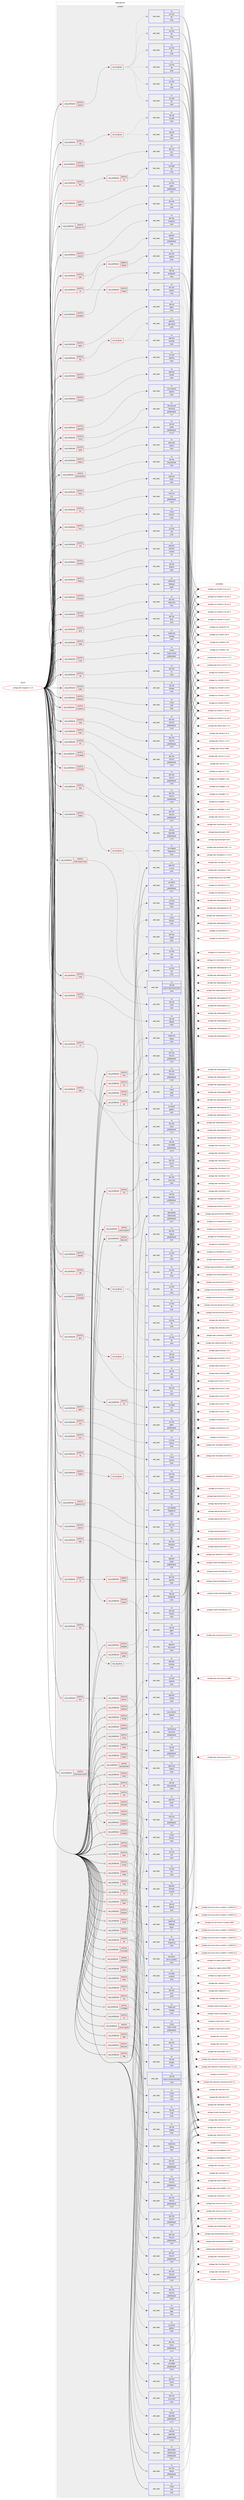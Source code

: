 digraph prolog {

# *************
# Graph options
# *************

newrank=true;
concentrate=true;
compound=true;
graph [rankdir=LR,fontname=Helvetica,fontsize=10,ranksep=1.5];#, ranksep=2.5, nodesep=0.2];
edge  [arrowhead=vee];
node  [fontname=Helvetica,fontsize=10];

# **********
# The ebuild
# **********

subgraph cluster_leftcol {
color=gray;
label=<<i>ebuild</i>>;
id [label="portage://dev-lang/php-7.2.24", color=red, width=4, href="../dev-lang/php-7.2.24.svg"];
}

# ****************
# The dependencies
# ****************

subgraph cluster_midcol {
color=gray;
label=<<i>dependencies</i>>;
subgraph cluster_compile {
fillcolor="#eeeeee";
style=filled;
label=<<i>compile</i>>;
subgraph cond127933 {
dependency521229 [label=<<TABLE BORDER="0" CELLBORDER="1" CELLSPACING="0" CELLPADDING="4"><TR><TD ROWSPAN="3" CELLPADDING="10">use_conditional</TD></TR><TR><TD>positive</TD></TR><TR><TD>apache2</TD></TR></TABLE>>, shape=none, color=red];
subgraph pack387782 {
dependency521230 [label=<<TABLE BORDER="0" CELLBORDER="1" CELLSPACING="0" CELLPADDING="4" WIDTH="220"><TR><TD ROWSPAN="6" CELLPADDING="30">pack_dep</TD></TR><TR><TD WIDTH="110">no</TD></TR><TR><TD>www-servers</TD></TR><TR><TD>apache</TD></TR><TR><TD>none</TD></TR><TR><TD></TD></TR></TABLE>>, shape=none, color=blue];
}
dependency521229:e -> dependency521230:w [weight=20,style="dashed",arrowhead="vee"];
}
id:e -> dependency521229:w [weight=20,style="solid",arrowhead="vee"];
subgraph cond127934 {
dependency521231 [label=<<TABLE BORDER="0" CELLBORDER="1" CELLSPACING="0" CELLPADDING="4"><TR><TD ROWSPAN="3" CELLPADDING="10">use_conditional</TD></TR><TR><TD>positive</TD></TR><TR><TD>argon2</TD></TR></TABLE>>, shape=none, color=red];
subgraph pack387783 {
dependency521232 [label=<<TABLE BORDER="0" CELLBORDER="1" CELLSPACING="0" CELLPADDING="4" WIDTH="220"><TR><TD ROWSPAN="6" CELLPADDING="30">pack_dep</TD></TR><TR><TD WIDTH="110">no</TD></TR><TR><TD>app-crypt</TD></TR><TR><TD>argon2</TD></TR><TR><TD>none</TD></TR><TR><TD></TD></TR></TABLE>>, shape=none, color=blue];
}
dependency521231:e -> dependency521232:w [weight=20,style="dashed",arrowhead="vee"];
}
id:e -> dependency521231:w [weight=20,style="solid",arrowhead="vee"];
subgraph cond127935 {
dependency521233 [label=<<TABLE BORDER="0" CELLBORDER="1" CELLSPACING="0" CELLPADDING="4"><TR><TD ROWSPAN="3" CELLPADDING="10">use_conditional</TD></TR><TR><TD>positive</TD></TR><TR><TD>berkdb</TD></TR></TABLE>>, shape=none, color=red];
subgraph any5277 {
dependency521234 [label=<<TABLE BORDER="0" CELLBORDER="1" CELLSPACING="0" CELLPADDING="4"><TR><TD CELLPADDING="10">any_of_group</TD></TR></TABLE>>, shape=none, color=red];subgraph pack387784 {
dependency521235 [label=<<TABLE BORDER="0" CELLBORDER="1" CELLSPACING="0" CELLPADDING="4" WIDTH="220"><TR><TD ROWSPAN="6" CELLPADDING="30">pack_dep</TD></TR><TR><TD WIDTH="110">no</TD></TR><TR><TD>sys-libs</TD></TR><TR><TD>db</TD></TR><TR><TD>none</TD></TR><TR><TD></TD></TR></TABLE>>, shape=none, color=blue];
}
dependency521234:e -> dependency521235:w [weight=20,style="dotted",arrowhead="oinv"];
subgraph pack387785 {
dependency521236 [label=<<TABLE BORDER="0" CELLBORDER="1" CELLSPACING="0" CELLPADDING="4" WIDTH="220"><TR><TD ROWSPAN="6" CELLPADDING="30">pack_dep</TD></TR><TR><TD WIDTH="110">no</TD></TR><TR><TD>sys-libs</TD></TR><TR><TD>db</TD></TR><TR><TD>none</TD></TR><TR><TD></TD></TR></TABLE>>, shape=none, color=blue];
}
dependency521234:e -> dependency521236:w [weight=20,style="dotted",arrowhead="oinv"];
subgraph pack387786 {
dependency521237 [label=<<TABLE BORDER="0" CELLBORDER="1" CELLSPACING="0" CELLPADDING="4" WIDTH="220"><TR><TD ROWSPAN="6" CELLPADDING="30">pack_dep</TD></TR><TR><TD WIDTH="110">no</TD></TR><TR><TD>sys-libs</TD></TR><TR><TD>db</TD></TR><TR><TD>none</TD></TR><TR><TD></TD></TR></TABLE>>, shape=none, color=blue];
}
dependency521234:e -> dependency521237:w [weight=20,style="dotted",arrowhead="oinv"];
subgraph pack387787 {
dependency521238 [label=<<TABLE BORDER="0" CELLBORDER="1" CELLSPACING="0" CELLPADDING="4" WIDTH="220"><TR><TD ROWSPAN="6" CELLPADDING="30">pack_dep</TD></TR><TR><TD WIDTH="110">no</TD></TR><TR><TD>sys-libs</TD></TR><TR><TD>db</TD></TR><TR><TD>none</TD></TR><TR><TD></TD></TR></TABLE>>, shape=none, color=blue];
}
dependency521234:e -> dependency521238:w [weight=20,style="dotted",arrowhead="oinv"];
subgraph pack387788 {
dependency521239 [label=<<TABLE BORDER="0" CELLBORDER="1" CELLSPACING="0" CELLPADDING="4" WIDTH="220"><TR><TD ROWSPAN="6" CELLPADDING="30">pack_dep</TD></TR><TR><TD WIDTH="110">no</TD></TR><TR><TD>sys-libs</TD></TR><TR><TD>db</TD></TR><TR><TD>none</TD></TR><TR><TD></TD></TR></TABLE>>, shape=none, color=blue];
}
dependency521234:e -> dependency521239:w [weight=20,style="dotted",arrowhead="oinv"];
subgraph pack387789 {
dependency521240 [label=<<TABLE BORDER="0" CELLBORDER="1" CELLSPACING="0" CELLPADDING="4" WIDTH="220"><TR><TD ROWSPAN="6" CELLPADDING="30">pack_dep</TD></TR><TR><TD WIDTH="110">no</TD></TR><TR><TD>sys-libs</TD></TR><TR><TD>db</TD></TR><TR><TD>none</TD></TR><TR><TD></TD></TR></TABLE>>, shape=none, color=blue];
}
dependency521234:e -> dependency521240:w [weight=20,style="dotted",arrowhead="oinv"];
}
dependency521233:e -> dependency521234:w [weight=20,style="dashed",arrowhead="vee"];
}
id:e -> dependency521233:w [weight=20,style="solid",arrowhead="vee"];
subgraph cond127936 {
dependency521241 [label=<<TABLE BORDER="0" CELLBORDER="1" CELLSPACING="0" CELLPADDING="4"><TR><TD ROWSPAN="3" CELLPADDING="10">use_conditional</TD></TR><TR><TD>positive</TD></TR><TR><TD>bzip2</TD></TR></TABLE>>, shape=none, color=red];
subgraph pack387790 {
dependency521242 [label=<<TABLE BORDER="0" CELLBORDER="1" CELLSPACING="0" CELLPADDING="4" WIDTH="220"><TR><TD ROWSPAN="6" CELLPADDING="30">pack_dep</TD></TR><TR><TD WIDTH="110">no</TD></TR><TR><TD>app-arch</TD></TR><TR><TD>bzip2</TD></TR><TR><TD>none</TD></TR><TR><TD></TD></TR></TABLE>>, shape=none, color=blue];
}
dependency521241:e -> dependency521242:w [weight=20,style="dashed",arrowhead="vee"];
}
id:e -> dependency521241:w [weight=20,style="solid",arrowhead="vee"];
subgraph cond127937 {
dependency521243 [label=<<TABLE BORDER="0" CELLBORDER="1" CELLSPACING="0" CELLPADDING="4"><TR><TD ROWSPAN="3" CELLPADDING="10">use_conditional</TD></TR><TR><TD>positive</TD></TR><TR><TD>cdb</TD></TR></TABLE>>, shape=none, color=red];
subgraph any5278 {
dependency521244 [label=<<TABLE BORDER="0" CELLBORDER="1" CELLSPACING="0" CELLPADDING="4"><TR><TD CELLPADDING="10">any_of_group</TD></TR></TABLE>>, shape=none, color=red];subgraph pack387791 {
dependency521245 [label=<<TABLE BORDER="0" CELLBORDER="1" CELLSPACING="0" CELLPADDING="4" WIDTH="220"><TR><TD ROWSPAN="6" CELLPADDING="30">pack_dep</TD></TR><TR><TD WIDTH="110">no</TD></TR><TR><TD>dev-db</TD></TR><TR><TD>cdb</TD></TR><TR><TD>none</TD></TR><TR><TD></TD></TR></TABLE>>, shape=none, color=blue];
}
dependency521244:e -> dependency521245:w [weight=20,style="dotted",arrowhead="oinv"];
subgraph pack387792 {
dependency521246 [label=<<TABLE BORDER="0" CELLBORDER="1" CELLSPACING="0" CELLPADDING="4" WIDTH="220"><TR><TD ROWSPAN="6" CELLPADDING="30">pack_dep</TD></TR><TR><TD WIDTH="110">no</TD></TR><TR><TD>dev-db</TD></TR><TR><TD>tinycdb</TD></TR><TR><TD>none</TD></TR><TR><TD></TD></TR></TABLE>>, shape=none, color=blue];
}
dependency521244:e -> dependency521246:w [weight=20,style="dotted",arrowhead="oinv"];
}
dependency521243:e -> dependency521244:w [weight=20,style="dashed",arrowhead="vee"];
}
id:e -> dependency521243:w [weight=20,style="solid",arrowhead="vee"];
subgraph cond127938 {
dependency521247 [label=<<TABLE BORDER="0" CELLBORDER="1" CELLSPACING="0" CELLPADDING="4"><TR><TD ROWSPAN="3" CELLPADDING="10">use_conditional</TD></TR><TR><TD>positive</TD></TR><TR><TD>coverage</TD></TR></TABLE>>, shape=none, color=red];
subgraph pack387793 {
dependency521248 [label=<<TABLE BORDER="0" CELLBORDER="1" CELLSPACING="0" CELLPADDING="4" WIDTH="220"><TR><TD ROWSPAN="6" CELLPADDING="30">pack_dep</TD></TR><TR><TD WIDTH="110">no</TD></TR><TR><TD>dev-util</TD></TR><TR><TD>lcov</TD></TR><TR><TD>none</TD></TR><TR><TD></TD></TR></TABLE>>, shape=none, color=blue];
}
dependency521247:e -> dependency521248:w [weight=20,style="dashed",arrowhead="vee"];
}
id:e -> dependency521247:w [weight=20,style="solid",arrowhead="vee"];
subgraph cond127939 {
dependency521249 [label=<<TABLE BORDER="0" CELLBORDER="1" CELLSPACING="0" CELLPADDING="4"><TR><TD ROWSPAN="3" CELLPADDING="10">use_conditional</TD></TR><TR><TD>positive</TD></TR><TR><TD>curl</TD></TR></TABLE>>, shape=none, color=red];
subgraph pack387794 {
dependency521250 [label=<<TABLE BORDER="0" CELLBORDER="1" CELLSPACING="0" CELLPADDING="4" WIDTH="220"><TR><TD ROWSPAN="6" CELLPADDING="30">pack_dep</TD></TR><TR><TD WIDTH="110">no</TD></TR><TR><TD>net-misc</TD></TR><TR><TD>curl</TD></TR><TR><TD>greaterequal</TD></TR><TR><TD>7.10.5</TD></TR></TABLE>>, shape=none, color=blue];
}
dependency521249:e -> dependency521250:w [weight=20,style="dashed",arrowhead="vee"];
}
id:e -> dependency521249:w [weight=20,style="solid",arrowhead="vee"];
subgraph cond127940 {
dependency521251 [label=<<TABLE BORDER="0" CELLBORDER="1" CELLSPACING="0" CELLPADDING="4"><TR><TD ROWSPAN="3" CELLPADDING="10">use_conditional</TD></TR><TR><TD>positive</TD></TR><TR><TD>enchant</TD></TR></TABLE>>, shape=none, color=red];
subgraph pack387795 {
dependency521252 [label=<<TABLE BORDER="0" CELLBORDER="1" CELLSPACING="0" CELLPADDING="4" WIDTH="220"><TR><TD ROWSPAN="6" CELLPADDING="30">pack_dep</TD></TR><TR><TD WIDTH="110">no</TD></TR><TR><TD>app-text</TD></TR><TR><TD>enchant</TD></TR><TR><TD>smaller</TD></TR><TR><TD>2.0</TD></TR></TABLE>>, shape=none, color=blue];
}
dependency521251:e -> dependency521252:w [weight=20,style="dashed",arrowhead="vee"];
}
id:e -> dependency521251:w [weight=20,style="solid",arrowhead="vee"];
subgraph cond127941 {
dependency521253 [label=<<TABLE BORDER="0" CELLBORDER="1" CELLSPACING="0" CELLPADDING="4"><TR><TD ROWSPAN="3" CELLPADDING="10">use_conditional</TD></TR><TR><TD>positive</TD></TR><TR><TD>firebird</TD></TR></TABLE>>, shape=none, color=red];
subgraph pack387796 {
dependency521254 [label=<<TABLE BORDER="0" CELLBORDER="1" CELLSPACING="0" CELLPADDING="4" WIDTH="220"><TR><TD ROWSPAN="6" CELLPADDING="30">pack_dep</TD></TR><TR><TD WIDTH="110">no</TD></TR><TR><TD>dev-db</TD></TR><TR><TD>firebird</TD></TR><TR><TD>none</TD></TR><TR><TD></TD></TR></TABLE>>, shape=none, color=blue];
}
dependency521253:e -> dependency521254:w [weight=20,style="dashed",arrowhead="vee"];
}
id:e -> dependency521253:w [weight=20,style="solid",arrowhead="vee"];
subgraph cond127942 {
dependency521255 [label=<<TABLE BORDER="0" CELLBORDER="1" CELLSPACING="0" CELLPADDING="4"><TR><TD ROWSPAN="3" CELLPADDING="10">use_conditional</TD></TR><TR><TD>positive</TD></TR><TR><TD>fpm</TD></TR></TABLE>>, shape=none, color=red];
subgraph cond127943 {
dependency521256 [label=<<TABLE BORDER="0" CELLBORDER="1" CELLSPACING="0" CELLPADDING="4"><TR><TD ROWSPAN="3" CELLPADDING="10">use_conditional</TD></TR><TR><TD>positive</TD></TR><TR><TD>acl</TD></TR></TABLE>>, shape=none, color=red];
subgraph pack387797 {
dependency521257 [label=<<TABLE BORDER="0" CELLBORDER="1" CELLSPACING="0" CELLPADDING="4" WIDTH="220"><TR><TD ROWSPAN="6" CELLPADDING="30">pack_dep</TD></TR><TR><TD WIDTH="110">no</TD></TR><TR><TD>sys-apps</TD></TR><TR><TD>acl</TD></TR><TR><TD>none</TD></TR><TR><TD></TD></TR></TABLE>>, shape=none, color=blue];
}
dependency521256:e -> dependency521257:w [weight=20,style="dashed",arrowhead="vee"];
}
dependency521255:e -> dependency521256:w [weight=20,style="dashed",arrowhead="vee"];
}
id:e -> dependency521255:w [weight=20,style="solid",arrowhead="vee"];
subgraph cond127944 {
dependency521258 [label=<<TABLE BORDER="0" CELLBORDER="1" CELLSPACING="0" CELLPADDING="4"><TR><TD ROWSPAN="3" CELLPADDING="10">use_conditional</TD></TR><TR><TD>positive</TD></TR><TR><TD>gd</TD></TR></TABLE>>, shape=none, color=red];
subgraph pack387798 {
dependency521259 [label=<<TABLE BORDER="0" CELLBORDER="1" CELLSPACING="0" CELLPADDING="4" WIDTH="220"><TR><TD ROWSPAN="6" CELLPADDING="30">pack_dep</TD></TR><TR><TD WIDTH="110">no</TD></TR><TR><TD>virtual</TD></TR><TR><TD>jpeg</TD></TR><TR><TD>none</TD></TR><TR><TD></TD></TR></TABLE>>, shape=none, color=blue];
}
dependency521258:e -> dependency521259:w [weight=20,style="dashed",arrowhead="vee"];
subgraph pack387799 {
dependency521260 [label=<<TABLE BORDER="0" CELLBORDER="1" CELLSPACING="0" CELLPADDING="4" WIDTH="220"><TR><TD ROWSPAN="6" CELLPADDING="30">pack_dep</TD></TR><TR><TD WIDTH="110">no</TD></TR><TR><TD>media-libs</TD></TR><TR><TD>libpng</TD></TR><TR><TD>none</TD></TR><TR><TD></TD></TR></TABLE>>, shape=none, color=blue];
}
dependency521258:e -> dependency521260:w [weight=20,style="dashed",arrowhead="vee"];
subgraph pack387800 {
dependency521261 [label=<<TABLE BORDER="0" CELLBORDER="1" CELLSPACING="0" CELLPADDING="4" WIDTH="220"><TR><TD ROWSPAN="6" CELLPADDING="30">pack_dep</TD></TR><TR><TD WIDTH="110">no</TD></TR><TR><TD>sys-libs</TD></TR><TR><TD>zlib</TD></TR><TR><TD>none</TD></TR><TR><TD></TD></TR></TABLE>>, shape=none, color=blue];
}
dependency521258:e -> dependency521261:w [weight=20,style="dashed",arrowhead="vee"];
}
id:e -> dependency521258:w [weight=20,style="solid",arrowhead="vee"];
subgraph cond127945 {
dependency521262 [label=<<TABLE BORDER="0" CELLBORDER="1" CELLSPACING="0" CELLPADDING="4"><TR><TD ROWSPAN="3" CELLPADDING="10">use_conditional</TD></TR><TR><TD>positive</TD></TR><TR><TD>gdbm</TD></TR></TABLE>>, shape=none, color=red];
subgraph pack387801 {
dependency521263 [label=<<TABLE BORDER="0" CELLBORDER="1" CELLSPACING="0" CELLPADDING="4" WIDTH="220"><TR><TD ROWSPAN="6" CELLPADDING="30">pack_dep</TD></TR><TR><TD WIDTH="110">no</TD></TR><TR><TD>sys-libs</TD></TR><TR><TD>gdbm</TD></TR><TR><TD>greaterequal</TD></TR><TR><TD>1.8.0</TD></TR></TABLE>>, shape=none, color=blue];
}
dependency521262:e -> dependency521263:w [weight=20,style="dashed",arrowhead="vee"];
}
id:e -> dependency521262:w [weight=20,style="solid",arrowhead="vee"];
subgraph cond127946 {
dependency521264 [label=<<TABLE BORDER="0" CELLBORDER="1" CELLSPACING="0" CELLPADDING="4"><TR><TD ROWSPAN="3" CELLPADDING="10">use_conditional</TD></TR><TR><TD>positive</TD></TR><TR><TD>gmp</TD></TR></TABLE>>, shape=none, color=red];
subgraph pack387802 {
dependency521265 [label=<<TABLE BORDER="0" CELLBORDER="1" CELLSPACING="0" CELLPADDING="4" WIDTH="220"><TR><TD ROWSPAN="6" CELLPADDING="30">pack_dep</TD></TR><TR><TD WIDTH="110">no</TD></TR><TR><TD>dev-libs</TD></TR><TR><TD>gmp</TD></TR><TR><TD>none</TD></TR><TR><TD></TD></TR></TABLE>>, shape=none, color=blue];
}
dependency521264:e -> dependency521265:w [weight=20,style="dashed",arrowhead="vee"];
}
id:e -> dependency521264:w [weight=20,style="solid",arrowhead="vee"];
subgraph cond127947 {
dependency521266 [label=<<TABLE BORDER="0" CELLBORDER="1" CELLSPACING="0" CELLPADDING="4"><TR><TD ROWSPAN="3" CELLPADDING="10">use_conditional</TD></TR><TR><TD>positive</TD></TR><TR><TD>iconv</TD></TR></TABLE>>, shape=none, color=red];
subgraph pack387803 {
dependency521267 [label=<<TABLE BORDER="0" CELLBORDER="1" CELLSPACING="0" CELLPADDING="4" WIDTH="220"><TR><TD ROWSPAN="6" CELLPADDING="30">pack_dep</TD></TR><TR><TD WIDTH="110">no</TD></TR><TR><TD>virtual</TD></TR><TR><TD>libiconv</TD></TR><TR><TD>none</TD></TR><TR><TD></TD></TR></TABLE>>, shape=none, color=blue];
}
dependency521266:e -> dependency521267:w [weight=20,style="dashed",arrowhead="vee"];
}
id:e -> dependency521266:w [weight=20,style="solid",arrowhead="vee"];
subgraph cond127948 {
dependency521268 [label=<<TABLE BORDER="0" CELLBORDER="1" CELLSPACING="0" CELLPADDING="4"><TR><TD ROWSPAN="3" CELLPADDING="10">use_conditional</TD></TR><TR><TD>positive</TD></TR><TR><TD>imap</TD></TR></TABLE>>, shape=none, color=red];
subgraph pack387804 {
dependency521269 [label=<<TABLE BORDER="0" CELLBORDER="1" CELLSPACING="0" CELLPADDING="4" WIDTH="220"><TR><TD ROWSPAN="6" CELLPADDING="30">pack_dep</TD></TR><TR><TD WIDTH="110">no</TD></TR><TR><TD>virtual</TD></TR><TR><TD>imap-c-client</TD></TR><TR><TD>greaterequal</TD></TR><TR><TD>2</TD></TR></TABLE>>, shape=none, color=blue];
}
dependency521268:e -> dependency521269:w [weight=20,style="dashed",arrowhead="vee"];
}
id:e -> dependency521268:w [weight=20,style="solid",arrowhead="vee"];
subgraph cond127949 {
dependency521270 [label=<<TABLE BORDER="0" CELLBORDER="1" CELLSPACING="0" CELLPADDING="4"><TR><TD ROWSPAN="3" CELLPADDING="10">use_conditional</TD></TR><TR><TD>positive</TD></TR><TR><TD>intl</TD></TR></TABLE>>, shape=none, color=red];
subgraph pack387805 {
dependency521271 [label=<<TABLE BORDER="0" CELLBORDER="1" CELLSPACING="0" CELLPADDING="4" WIDTH="220"><TR><TD ROWSPAN="6" CELLPADDING="30">pack_dep</TD></TR><TR><TD WIDTH="110">no</TD></TR><TR><TD>dev-libs</TD></TR><TR><TD>icu</TD></TR><TR><TD>none</TD></TR><TR><TD></TD></TR></TABLE>>, shape=none, color=blue];
}
dependency521270:e -> dependency521271:w [weight=20,style="dashed",arrowhead="vee"];
}
id:e -> dependency521270:w [weight=20,style="solid",arrowhead="vee"];
subgraph cond127950 {
dependency521272 [label=<<TABLE BORDER="0" CELLBORDER="1" CELLSPACING="0" CELLPADDING="4"><TR><TD ROWSPAN="3" CELLPADDING="10">use_conditional</TD></TR><TR><TD>positive</TD></TR><TR><TD>iodbc</TD></TR></TABLE>>, shape=none, color=red];
subgraph pack387806 {
dependency521273 [label=<<TABLE BORDER="0" CELLBORDER="1" CELLSPACING="0" CELLPADDING="4" WIDTH="220"><TR><TD ROWSPAN="6" CELLPADDING="30">pack_dep</TD></TR><TR><TD WIDTH="110">no</TD></TR><TR><TD>dev-db</TD></TR><TR><TD>libiodbc</TD></TR><TR><TD>none</TD></TR><TR><TD></TD></TR></TABLE>>, shape=none, color=blue];
}
dependency521272:e -> dependency521273:w [weight=20,style="dashed",arrowhead="vee"];
}
id:e -> dependency521272:w [weight=20,style="solid",arrowhead="vee"];
subgraph cond127951 {
dependency521274 [label=<<TABLE BORDER="0" CELLBORDER="1" CELLSPACING="0" CELLPADDING="4"><TR><TD ROWSPAN="3" CELLPADDING="10">use_conditional</TD></TR><TR><TD>positive</TD></TR><TR><TD>kerberos</TD></TR></TABLE>>, shape=none, color=red];
subgraph pack387807 {
dependency521275 [label=<<TABLE BORDER="0" CELLBORDER="1" CELLSPACING="0" CELLPADDING="4" WIDTH="220"><TR><TD ROWSPAN="6" CELLPADDING="30">pack_dep</TD></TR><TR><TD WIDTH="110">no</TD></TR><TR><TD>virtual</TD></TR><TR><TD>krb5</TD></TR><TR><TD>none</TD></TR><TR><TD></TD></TR></TABLE>>, shape=none, color=blue];
}
dependency521274:e -> dependency521275:w [weight=20,style="dashed",arrowhead="vee"];
}
id:e -> dependency521274:w [weight=20,style="solid",arrowhead="vee"];
subgraph cond127952 {
dependency521276 [label=<<TABLE BORDER="0" CELLBORDER="1" CELLSPACING="0" CELLPADDING="4"><TR><TD ROWSPAN="3" CELLPADDING="10">use_conditional</TD></TR><TR><TD>positive</TD></TR><TR><TD>ldap</TD></TR></TABLE>>, shape=none, color=red];
subgraph pack387808 {
dependency521277 [label=<<TABLE BORDER="0" CELLBORDER="1" CELLSPACING="0" CELLPADDING="4" WIDTH="220"><TR><TD ROWSPAN="6" CELLPADDING="30">pack_dep</TD></TR><TR><TD WIDTH="110">no</TD></TR><TR><TD>net-nds</TD></TR><TR><TD>openldap</TD></TR><TR><TD>greaterequal</TD></TR><TR><TD>1.2.11</TD></TR></TABLE>>, shape=none, color=blue];
}
dependency521276:e -> dependency521277:w [weight=20,style="dashed",arrowhead="vee"];
}
id:e -> dependency521276:w [weight=20,style="solid",arrowhead="vee"];
subgraph cond127953 {
dependency521278 [label=<<TABLE BORDER="0" CELLBORDER="1" CELLSPACING="0" CELLPADDING="4"><TR><TD ROWSPAN="3" CELLPADDING="10">use_conditional</TD></TR><TR><TD>positive</TD></TR><TR><TD>ldap-sasl</TD></TR></TABLE>>, shape=none, color=red];
subgraph pack387809 {
dependency521279 [label=<<TABLE BORDER="0" CELLBORDER="1" CELLSPACING="0" CELLPADDING="4" WIDTH="220"><TR><TD ROWSPAN="6" CELLPADDING="30">pack_dep</TD></TR><TR><TD WIDTH="110">no</TD></TR><TR><TD>dev-libs</TD></TR><TR><TD>cyrus-sasl</TD></TR><TR><TD>none</TD></TR><TR><TD></TD></TR></TABLE>>, shape=none, color=blue];
}
dependency521278:e -> dependency521279:w [weight=20,style="dashed",arrowhead="vee"];
subgraph pack387810 {
dependency521280 [label=<<TABLE BORDER="0" CELLBORDER="1" CELLSPACING="0" CELLPADDING="4" WIDTH="220"><TR><TD ROWSPAN="6" CELLPADDING="30">pack_dep</TD></TR><TR><TD WIDTH="110">no</TD></TR><TR><TD>net-nds</TD></TR><TR><TD>openldap</TD></TR><TR><TD>greaterequal</TD></TR><TR><TD>1.2.11</TD></TR></TABLE>>, shape=none, color=blue];
}
dependency521278:e -> dependency521280:w [weight=20,style="dashed",arrowhead="vee"];
}
id:e -> dependency521278:w [weight=20,style="solid",arrowhead="vee"];
subgraph cond127954 {
dependency521281 [label=<<TABLE BORDER="0" CELLBORDER="1" CELLSPACING="0" CELLPADDING="4"><TR><TD ROWSPAN="3" CELLPADDING="10">use_conditional</TD></TR><TR><TD>positive</TD></TR><TR><TD>libedit</TD></TR></TABLE>>, shape=none, color=red];
subgraph any5279 {
dependency521282 [label=<<TABLE BORDER="0" CELLBORDER="1" CELLSPACING="0" CELLPADDING="4"><TR><TD CELLPADDING="10">any_of_group</TD></TR></TABLE>>, shape=none, color=red];subgraph pack387811 {
dependency521283 [label=<<TABLE BORDER="0" CELLBORDER="1" CELLSPACING="0" CELLPADDING="4" WIDTH="220"><TR><TD ROWSPAN="6" CELLPADDING="30">pack_dep</TD></TR><TR><TD WIDTH="110">no</TD></TR><TR><TD>sys-freebsd</TD></TR><TR><TD>freebsd-lib</TD></TR><TR><TD>none</TD></TR><TR><TD></TD></TR></TABLE>>, shape=none, color=blue];
}
dependency521282:e -> dependency521283:w [weight=20,style="dotted",arrowhead="oinv"];
subgraph pack387812 {
dependency521284 [label=<<TABLE BORDER="0" CELLBORDER="1" CELLSPACING="0" CELLPADDING="4" WIDTH="220"><TR><TD ROWSPAN="6" CELLPADDING="30">pack_dep</TD></TR><TR><TD WIDTH="110">no</TD></TR><TR><TD>dev-libs</TD></TR><TR><TD>libedit</TD></TR><TR><TD>none</TD></TR><TR><TD></TD></TR></TABLE>>, shape=none, color=blue];
}
dependency521282:e -> dependency521284:w [weight=20,style="dotted",arrowhead="oinv"];
}
dependency521281:e -> dependency521282:w [weight=20,style="dashed",arrowhead="vee"];
}
id:e -> dependency521281:w [weight=20,style="solid",arrowhead="vee"];
subgraph cond127955 {
dependency521285 [label=<<TABLE BORDER="0" CELLBORDER="1" CELLSPACING="0" CELLPADDING="4"><TR><TD ROWSPAN="3" CELLPADDING="10">use_conditional</TD></TR><TR><TD>positive</TD></TR><TR><TD>lmdb</TD></TR></TABLE>>, shape=none, color=red];
subgraph pack387813 {
dependency521286 [label=<<TABLE BORDER="0" CELLBORDER="1" CELLSPACING="0" CELLPADDING="4" WIDTH="220"><TR><TD ROWSPAN="6" CELLPADDING="30">pack_dep</TD></TR><TR><TD WIDTH="110">no</TD></TR><TR><TD>dev-db</TD></TR><TR><TD>lmdb</TD></TR><TR><TD>none</TD></TR><TR><TD></TD></TR></TABLE>>, shape=none, color=blue];
}
dependency521285:e -> dependency521286:w [weight=20,style="dashed",arrowhead="vee"];
}
id:e -> dependency521285:w [weight=20,style="solid",arrowhead="vee"];
subgraph cond127956 {
dependency521287 [label=<<TABLE BORDER="0" CELLBORDER="1" CELLSPACING="0" CELLPADDING="4"><TR><TD ROWSPAN="3" CELLPADDING="10">use_conditional</TD></TR><TR><TD>positive</TD></TR><TR><TD>mssql</TD></TR></TABLE>>, shape=none, color=red];
subgraph pack387814 {
dependency521288 [label=<<TABLE BORDER="0" CELLBORDER="1" CELLSPACING="0" CELLPADDING="4" WIDTH="220"><TR><TD ROWSPAN="6" CELLPADDING="30">pack_dep</TD></TR><TR><TD WIDTH="110">no</TD></TR><TR><TD>dev-db</TD></TR><TR><TD>freetds</TD></TR><TR><TD>none</TD></TR><TR><TD></TD></TR></TABLE>>, shape=none, color=blue];
}
dependency521287:e -> dependency521288:w [weight=20,style="dashed",arrowhead="vee"];
}
id:e -> dependency521287:w [weight=20,style="solid",arrowhead="vee"];
subgraph cond127957 {
dependency521289 [label=<<TABLE BORDER="0" CELLBORDER="1" CELLSPACING="0" CELLPADDING="4"><TR><TD ROWSPAN="3" CELLPADDING="10">use_conditional</TD></TR><TR><TD>positive</TD></TR><TR><TD>nls</TD></TR></TABLE>>, shape=none, color=red];
subgraph pack387815 {
dependency521290 [label=<<TABLE BORDER="0" CELLBORDER="1" CELLSPACING="0" CELLPADDING="4" WIDTH="220"><TR><TD ROWSPAN="6" CELLPADDING="30">pack_dep</TD></TR><TR><TD WIDTH="110">no</TD></TR><TR><TD>sys-devel</TD></TR><TR><TD>gettext</TD></TR><TR><TD>none</TD></TR><TR><TD></TD></TR></TABLE>>, shape=none, color=blue];
}
dependency521289:e -> dependency521290:w [weight=20,style="dashed",arrowhead="vee"];
}
id:e -> dependency521289:w [weight=20,style="solid",arrowhead="vee"];
subgraph cond127958 {
dependency521291 [label=<<TABLE BORDER="0" CELLBORDER="1" CELLSPACING="0" CELLPADDING="4"><TR><TD ROWSPAN="3" CELLPADDING="10">use_conditional</TD></TR><TR><TD>positive</TD></TR><TR><TD>oci8-instant-client</TD></TR></TABLE>>, shape=none, color=red];
subgraph pack387816 {
dependency521292 [label=<<TABLE BORDER="0" CELLBORDER="1" CELLSPACING="0" CELLPADDING="4" WIDTH="220"><TR><TD ROWSPAN="6" CELLPADDING="30">pack_dep</TD></TR><TR><TD WIDTH="110">no</TD></TR><TR><TD>dev-db</TD></TR><TR><TD>oracle-instantclient-basic</TD></TR><TR><TD>none</TD></TR><TR><TD></TD></TR></TABLE>>, shape=none, color=blue];
}
dependency521291:e -> dependency521292:w [weight=20,style="dashed",arrowhead="vee"];
}
id:e -> dependency521291:w [weight=20,style="solid",arrowhead="vee"];
subgraph cond127959 {
dependency521293 [label=<<TABLE BORDER="0" CELLBORDER="1" CELLSPACING="0" CELLPADDING="4"><TR><TD ROWSPAN="3" CELLPADDING="10">use_conditional</TD></TR><TR><TD>positive</TD></TR><TR><TD>odbc</TD></TR></TABLE>>, shape=none, color=red];
subgraph pack387817 {
dependency521294 [label=<<TABLE BORDER="0" CELLBORDER="1" CELLSPACING="0" CELLPADDING="4" WIDTH="220"><TR><TD ROWSPAN="6" CELLPADDING="30">pack_dep</TD></TR><TR><TD WIDTH="110">no</TD></TR><TR><TD>dev-db</TD></TR><TR><TD>unixODBC</TD></TR><TR><TD>greaterequal</TD></TR><TR><TD>1.8.13</TD></TR></TABLE>>, shape=none, color=blue];
}
dependency521293:e -> dependency521294:w [weight=20,style="dashed",arrowhead="vee"];
}
id:e -> dependency521293:w [weight=20,style="solid",arrowhead="vee"];
subgraph cond127960 {
dependency521295 [label=<<TABLE BORDER="0" CELLBORDER="1" CELLSPACING="0" CELLPADDING="4"><TR><TD ROWSPAN="3" CELLPADDING="10">use_conditional</TD></TR><TR><TD>positive</TD></TR><TR><TD>postgres</TD></TR></TABLE>>, shape=none, color=red];
subgraph pack387818 {
dependency521296 [label=<<TABLE BORDER="0" CELLBORDER="1" CELLSPACING="0" CELLPADDING="4" WIDTH="220"><TR><TD ROWSPAN="6" CELLPADDING="30">pack_dep</TD></TR><TR><TD WIDTH="110">no</TD></TR><TR><TD>dev-db</TD></TR><TR><TD>postgresql</TD></TR><TR><TD>none</TD></TR><TR><TD></TD></TR></TABLE>>, shape=none, color=blue];
}
dependency521295:e -> dependency521296:w [weight=20,style="dashed",arrowhead="vee"];
}
id:e -> dependency521295:w [weight=20,style="solid",arrowhead="vee"];
subgraph cond127961 {
dependency521297 [label=<<TABLE BORDER="0" CELLBORDER="1" CELLSPACING="0" CELLPADDING="4"><TR><TD ROWSPAN="3" CELLPADDING="10">use_conditional</TD></TR><TR><TD>positive</TD></TR><TR><TD>qdbm</TD></TR></TABLE>>, shape=none, color=red];
subgraph pack387819 {
dependency521298 [label=<<TABLE BORDER="0" CELLBORDER="1" CELLSPACING="0" CELLPADDING="4" WIDTH="220"><TR><TD ROWSPAN="6" CELLPADDING="30">pack_dep</TD></TR><TR><TD WIDTH="110">no</TD></TR><TR><TD>dev-db</TD></TR><TR><TD>qdbm</TD></TR><TR><TD>none</TD></TR><TR><TD></TD></TR></TABLE>>, shape=none, color=blue];
}
dependency521297:e -> dependency521298:w [weight=20,style="dashed",arrowhead="vee"];
}
id:e -> dependency521297:w [weight=20,style="solid",arrowhead="vee"];
subgraph cond127962 {
dependency521299 [label=<<TABLE BORDER="0" CELLBORDER="1" CELLSPACING="0" CELLPADDING="4"><TR><TD ROWSPAN="3" CELLPADDING="10">use_conditional</TD></TR><TR><TD>positive</TD></TR><TR><TD>readline</TD></TR></TABLE>>, shape=none, color=red];
subgraph pack387820 {
dependency521300 [label=<<TABLE BORDER="0" CELLBORDER="1" CELLSPACING="0" CELLPADDING="4" WIDTH="220"><TR><TD ROWSPAN="6" CELLPADDING="30">pack_dep</TD></TR><TR><TD WIDTH="110">no</TD></TR><TR><TD>sys-libs</TD></TR><TR><TD>readline</TD></TR><TR><TD>none</TD></TR><TR><TD></TD></TR></TABLE>>, shape=none, color=blue];
}
dependency521299:e -> dependency521300:w [weight=20,style="dashed",arrowhead="vee"];
}
id:e -> dependency521299:w [weight=20,style="solid",arrowhead="vee"];
subgraph cond127963 {
dependency521301 [label=<<TABLE BORDER="0" CELLBORDER="1" CELLSPACING="0" CELLPADDING="4"><TR><TD ROWSPAN="3" CELLPADDING="10">use_conditional</TD></TR><TR><TD>positive</TD></TR><TR><TD>recode</TD></TR></TABLE>>, shape=none, color=red];
subgraph pack387821 {
dependency521302 [label=<<TABLE BORDER="0" CELLBORDER="1" CELLSPACING="0" CELLPADDING="4" WIDTH="220"><TR><TD ROWSPAN="6" CELLPADDING="30">pack_dep</TD></TR><TR><TD WIDTH="110">no</TD></TR><TR><TD>app-text</TD></TR><TR><TD>recode</TD></TR><TR><TD>none</TD></TR><TR><TD></TD></TR></TABLE>>, shape=none, color=blue];
}
dependency521301:e -> dependency521302:w [weight=20,style="dashed",arrowhead="vee"];
}
id:e -> dependency521301:w [weight=20,style="solid",arrowhead="vee"];
subgraph cond127964 {
dependency521303 [label=<<TABLE BORDER="0" CELLBORDER="1" CELLSPACING="0" CELLPADDING="4"><TR><TD ROWSPAN="3" CELLPADDING="10">use_conditional</TD></TR><TR><TD>positive</TD></TR><TR><TD>session-mm</TD></TR></TABLE>>, shape=none, color=red];
subgraph pack387822 {
dependency521304 [label=<<TABLE BORDER="0" CELLBORDER="1" CELLSPACING="0" CELLPADDING="4" WIDTH="220"><TR><TD ROWSPAN="6" CELLPADDING="30">pack_dep</TD></TR><TR><TD WIDTH="110">no</TD></TR><TR><TD>dev-libs</TD></TR><TR><TD>mm</TD></TR><TR><TD>none</TD></TR><TR><TD></TD></TR></TABLE>>, shape=none, color=blue];
}
dependency521303:e -> dependency521304:w [weight=20,style="dashed",arrowhead="vee"];
}
id:e -> dependency521303:w [weight=20,style="solid",arrowhead="vee"];
subgraph cond127965 {
dependency521305 [label=<<TABLE BORDER="0" CELLBORDER="1" CELLSPACING="0" CELLPADDING="4"><TR><TD ROWSPAN="3" CELLPADDING="10">use_conditional</TD></TR><TR><TD>positive</TD></TR><TR><TD>simplexml</TD></TR></TABLE>>, shape=none, color=red];
subgraph pack387823 {
dependency521306 [label=<<TABLE BORDER="0" CELLBORDER="1" CELLSPACING="0" CELLPADDING="4" WIDTH="220"><TR><TD ROWSPAN="6" CELLPADDING="30">pack_dep</TD></TR><TR><TD WIDTH="110">no</TD></TR><TR><TD>dev-libs</TD></TR><TR><TD>libxml2</TD></TR><TR><TD>greaterequal</TD></TR><TR><TD>2.6.8</TD></TR></TABLE>>, shape=none, color=blue];
}
dependency521305:e -> dependency521306:w [weight=20,style="dashed",arrowhead="vee"];
}
id:e -> dependency521305:w [weight=20,style="solid",arrowhead="vee"];
subgraph cond127966 {
dependency521307 [label=<<TABLE BORDER="0" CELLBORDER="1" CELLSPACING="0" CELLPADDING="4"><TR><TD ROWSPAN="3" CELLPADDING="10">use_conditional</TD></TR><TR><TD>positive</TD></TR><TR><TD>snmp</TD></TR></TABLE>>, shape=none, color=red];
subgraph pack387824 {
dependency521308 [label=<<TABLE BORDER="0" CELLBORDER="1" CELLSPACING="0" CELLPADDING="4" WIDTH="220"><TR><TD ROWSPAN="6" CELLPADDING="30">pack_dep</TD></TR><TR><TD WIDTH="110">no</TD></TR><TR><TD>net-analyzer</TD></TR><TR><TD>net-snmp</TD></TR><TR><TD>greaterequal</TD></TR><TR><TD>5.2</TD></TR></TABLE>>, shape=none, color=blue];
}
dependency521307:e -> dependency521308:w [weight=20,style="dashed",arrowhead="vee"];
}
id:e -> dependency521307:w [weight=20,style="solid",arrowhead="vee"];
subgraph cond127967 {
dependency521309 [label=<<TABLE BORDER="0" CELLBORDER="1" CELLSPACING="0" CELLPADDING="4"><TR><TD ROWSPAN="3" CELLPADDING="10">use_conditional</TD></TR><TR><TD>positive</TD></TR><TR><TD>soap</TD></TR></TABLE>>, shape=none, color=red];
subgraph pack387825 {
dependency521310 [label=<<TABLE BORDER="0" CELLBORDER="1" CELLSPACING="0" CELLPADDING="4" WIDTH="220"><TR><TD ROWSPAN="6" CELLPADDING="30">pack_dep</TD></TR><TR><TD WIDTH="110">no</TD></TR><TR><TD>dev-libs</TD></TR><TR><TD>libxml2</TD></TR><TR><TD>greaterequal</TD></TR><TR><TD>2.6.8</TD></TR></TABLE>>, shape=none, color=blue];
}
dependency521309:e -> dependency521310:w [weight=20,style="dashed",arrowhead="vee"];
}
id:e -> dependency521309:w [weight=20,style="solid",arrowhead="vee"];
subgraph cond127968 {
dependency521311 [label=<<TABLE BORDER="0" CELLBORDER="1" CELLSPACING="0" CELLPADDING="4"><TR><TD ROWSPAN="3" CELLPADDING="10">use_conditional</TD></TR><TR><TD>positive</TD></TR><TR><TD>sodium</TD></TR></TABLE>>, shape=none, color=red];
subgraph pack387826 {
dependency521312 [label=<<TABLE BORDER="0" CELLBORDER="1" CELLSPACING="0" CELLPADDING="4" WIDTH="220"><TR><TD ROWSPAN="6" CELLPADDING="30">pack_dep</TD></TR><TR><TD WIDTH="110">no</TD></TR><TR><TD>dev-libs</TD></TR><TR><TD>libsodium</TD></TR><TR><TD>none</TD></TR><TR><TD></TD></TR></TABLE>>, shape=none, color=blue];
}
dependency521311:e -> dependency521312:w [weight=20,style="dashed",arrowhead="vee"];
}
id:e -> dependency521311:w [weight=20,style="solid",arrowhead="vee"];
subgraph cond127969 {
dependency521313 [label=<<TABLE BORDER="0" CELLBORDER="1" CELLSPACING="0" CELLPADDING="4"><TR><TD ROWSPAN="3" CELLPADDING="10">use_conditional</TD></TR><TR><TD>positive</TD></TR><TR><TD>spell</TD></TR></TABLE>>, shape=none, color=red];
subgraph pack387827 {
dependency521314 [label=<<TABLE BORDER="0" CELLBORDER="1" CELLSPACING="0" CELLPADDING="4" WIDTH="220"><TR><TD ROWSPAN="6" CELLPADDING="30">pack_dep</TD></TR><TR><TD WIDTH="110">no</TD></TR><TR><TD>app-text</TD></TR><TR><TD>aspell</TD></TR><TR><TD>greaterequal</TD></TR><TR><TD>0.50</TD></TR></TABLE>>, shape=none, color=blue];
}
dependency521313:e -> dependency521314:w [weight=20,style="dashed",arrowhead="vee"];
}
id:e -> dependency521313:w [weight=20,style="solid",arrowhead="vee"];
subgraph cond127970 {
dependency521315 [label=<<TABLE BORDER="0" CELLBORDER="1" CELLSPACING="0" CELLPADDING="4"><TR><TD ROWSPAN="3" CELLPADDING="10">use_conditional</TD></TR><TR><TD>positive</TD></TR><TR><TD>sqlite</TD></TR></TABLE>>, shape=none, color=red];
subgraph pack387828 {
dependency521316 [label=<<TABLE BORDER="0" CELLBORDER="1" CELLSPACING="0" CELLPADDING="4" WIDTH="220"><TR><TD ROWSPAN="6" CELLPADDING="30">pack_dep</TD></TR><TR><TD WIDTH="110">no</TD></TR><TR><TD>dev-db</TD></TR><TR><TD>sqlite</TD></TR><TR><TD>greaterequal</TD></TR><TR><TD>3.7.6.3</TD></TR></TABLE>>, shape=none, color=blue];
}
dependency521315:e -> dependency521316:w [weight=20,style="dashed",arrowhead="vee"];
}
id:e -> dependency521315:w [weight=20,style="solid",arrowhead="vee"];
subgraph cond127971 {
dependency521317 [label=<<TABLE BORDER="0" CELLBORDER="1" CELLSPACING="0" CELLPADDING="4"><TR><TD ROWSPAN="3" CELLPADDING="10">use_conditional</TD></TR><TR><TD>positive</TD></TR><TR><TD>ssl</TD></TR></TABLE>>, shape=none, color=red];
subgraph cond127972 {
dependency521318 [label=<<TABLE BORDER="0" CELLBORDER="1" CELLSPACING="0" CELLPADDING="4"><TR><TD ROWSPAN="3" CELLPADDING="10">use_conditional</TD></TR><TR><TD>negative</TD></TR><TR><TD>libressl</TD></TR></TABLE>>, shape=none, color=red];
subgraph pack387829 {
dependency521319 [label=<<TABLE BORDER="0" CELLBORDER="1" CELLSPACING="0" CELLPADDING="4" WIDTH="220"><TR><TD ROWSPAN="6" CELLPADDING="30">pack_dep</TD></TR><TR><TD WIDTH="110">no</TD></TR><TR><TD>dev-libs</TD></TR><TR><TD>openssl</TD></TR><TR><TD>none</TD></TR><TR><TD></TD></TR></TABLE>>, shape=none, color=blue];
}
dependency521318:e -> dependency521319:w [weight=20,style="dashed",arrowhead="vee"];
}
dependency521317:e -> dependency521318:w [weight=20,style="dashed",arrowhead="vee"];
subgraph cond127973 {
dependency521320 [label=<<TABLE BORDER="0" CELLBORDER="1" CELLSPACING="0" CELLPADDING="4"><TR><TD ROWSPAN="3" CELLPADDING="10">use_conditional</TD></TR><TR><TD>positive</TD></TR><TR><TD>libressl</TD></TR></TABLE>>, shape=none, color=red];
subgraph pack387830 {
dependency521321 [label=<<TABLE BORDER="0" CELLBORDER="1" CELLSPACING="0" CELLPADDING="4" WIDTH="220"><TR><TD ROWSPAN="6" CELLPADDING="30">pack_dep</TD></TR><TR><TD WIDTH="110">no</TD></TR><TR><TD>dev-libs</TD></TR><TR><TD>libressl</TD></TR><TR><TD>none</TD></TR><TR><TD></TD></TR></TABLE>>, shape=none, color=blue];
}
dependency521320:e -> dependency521321:w [weight=20,style="dashed",arrowhead="vee"];
}
dependency521317:e -> dependency521320:w [weight=20,style="dashed",arrowhead="vee"];
}
id:e -> dependency521317:w [weight=20,style="solid",arrowhead="vee"];
subgraph cond127974 {
dependency521322 [label=<<TABLE BORDER="0" CELLBORDER="1" CELLSPACING="0" CELLPADDING="4"><TR><TD ROWSPAN="3" CELLPADDING="10">use_conditional</TD></TR><TR><TD>positive</TD></TR><TR><TD>tidy</TD></TR></TABLE>>, shape=none, color=red];
subgraph any5280 {
dependency521323 [label=<<TABLE BORDER="0" CELLBORDER="1" CELLSPACING="0" CELLPADDING="4"><TR><TD CELLPADDING="10">any_of_group</TD></TR></TABLE>>, shape=none, color=red];subgraph pack387831 {
dependency521324 [label=<<TABLE BORDER="0" CELLBORDER="1" CELLSPACING="0" CELLPADDING="4" WIDTH="220"><TR><TD ROWSPAN="6" CELLPADDING="30">pack_dep</TD></TR><TR><TD WIDTH="110">no</TD></TR><TR><TD>app-text</TD></TR><TR><TD>tidy-html5</TD></TR><TR><TD>none</TD></TR><TR><TD></TD></TR></TABLE>>, shape=none, color=blue];
}
dependency521323:e -> dependency521324:w [weight=20,style="dotted",arrowhead="oinv"];
subgraph pack387832 {
dependency521325 [label=<<TABLE BORDER="0" CELLBORDER="1" CELLSPACING="0" CELLPADDING="4" WIDTH="220"><TR><TD ROWSPAN="6" CELLPADDING="30">pack_dep</TD></TR><TR><TD WIDTH="110">no</TD></TR><TR><TD>app-text</TD></TR><TR><TD>htmltidy</TD></TR><TR><TD>none</TD></TR><TR><TD></TD></TR></TABLE>>, shape=none, color=blue];
}
dependency521323:e -> dependency521325:w [weight=20,style="dotted",arrowhead="oinv"];
}
dependency521322:e -> dependency521323:w [weight=20,style="dashed",arrowhead="vee"];
}
id:e -> dependency521322:w [weight=20,style="solid",arrowhead="vee"];
subgraph cond127975 {
dependency521326 [label=<<TABLE BORDER="0" CELLBORDER="1" CELLSPACING="0" CELLPADDING="4"><TR><TD ROWSPAN="3" CELLPADDING="10">use_conditional</TD></TR><TR><TD>positive</TD></TR><TR><TD>tokyocabinet</TD></TR></TABLE>>, shape=none, color=red];
subgraph pack387833 {
dependency521327 [label=<<TABLE BORDER="0" CELLBORDER="1" CELLSPACING="0" CELLPADDING="4" WIDTH="220"><TR><TD ROWSPAN="6" CELLPADDING="30">pack_dep</TD></TR><TR><TD WIDTH="110">no</TD></TR><TR><TD>dev-db</TD></TR><TR><TD>tokyocabinet</TD></TR><TR><TD>none</TD></TR><TR><TD></TD></TR></TABLE>>, shape=none, color=blue];
}
dependency521326:e -> dependency521327:w [weight=20,style="dashed",arrowhead="vee"];
}
id:e -> dependency521326:w [weight=20,style="solid",arrowhead="vee"];
subgraph cond127976 {
dependency521328 [label=<<TABLE BORDER="0" CELLBORDER="1" CELLSPACING="0" CELLPADDING="4"><TR><TD ROWSPAN="3" CELLPADDING="10">use_conditional</TD></TR><TR><TD>positive</TD></TR><TR><TD>truetype</TD></TR></TABLE>>, shape=none, color=red];
subgraph pack387834 {
dependency521329 [label=<<TABLE BORDER="0" CELLBORDER="1" CELLSPACING="0" CELLPADDING="4" WIDTH="220"><TR><TD ROWSPAN="6" CELLPADDING="30">pack_dep</TD></TR><TR><TD WIDTH="110">no</TD></TR><TR><TD>media-libs</TD></TR><TR><TD>freetype</TD></TR><TR><TD>equal</TD></TR><TR><TD>2*</TD></TR></TABLE>>, shape=none, color=blue];
}
dependency521328:e -> dependency521329:w [weight=20,style="dashed",arrowhead="vee"];
}
id:e -> dependency521328:w [weight=20,style="solid",arrowhead="vee"];
subgraph cond127977 {
dependency521330 [label=<<TABLE BORDER="0" CELLBORDER="1" CELLSPACING="0" CELLPADDING="4"><TR><TD ROWSPAN="3" CELLPADDING="10">use_conditional</TD></TR><TR><TD>positive</TD></TR><TR><TD>unicode</TD></TR></TABLE>>, shape=none, color=red];
subgraph pack387835 {
dependency521331 [label=<<TABLE BORDER="0" CELLBORDER="1" CELLSPACING="0" CELLPADDING="4" WIDTH="220"><TR><TD ROWSPAN="6" CELLPADDING="30">pack_dep</TD></TR><TR><TD WIDTH="110">no</TD></TR><TR><TD>dev-libs</TD></TR><TR><TD>oniguruma</TD></TR><TR><TD>none</TD></TR><TR><TD></TD></TR></TABLE>>, shape=none, color=blue];
}
dependency521330:e -> dependency521331:w [weight=20,style="dashed",arrowhead="vee"];
}
id:e -> dependency521330:w [weight=20,style="solid",arrowhead="vee"];
subgraph cond127978 {
dependency521332 [label=<<TABLE BORDER="0" CELLBORDER="1" CELLSPACING="0" CELLPADDING="4"><TR><TD ROWSPAN="3" CELLPADDING="10">use_conditional</TD></TR><TR><TD>positive</TD></TR><TR><TD>wddx</TD></TR></TABLE>>, shape=none, color=red];
subgraph pack387836 {
dependency521333 [label=<<TABLE BORDER="0" CELLBORDER="1" CELLSPACING="0" CELLPADDING="4" WIDTH="220"><TR><TD ROWSPAN="6" CELLPADDING="30">pack_dep</TD></TR><TR><TD WIDTH="110">no</TD></TR><TR><TD>dev-libs</TD></TR><TR><TD>libxml2</TD></TR><TR><TD>greaterequal</TD></TR><TR><TD>2.6.8</TD></TR></TABLE>>, shape=none, color=blue];
}
dependency521332:e -> dependency521333:w [weight=20,style="dashed",arrowhead="vee"];
}
id:e -> dependency521332:w [weight=20,style="solid",arrowhead="vee"];
subgraph cond127979 {
dependency521334 [label=<<TABLE BORDER="0" CELLBORDER="1" CELLSPACING="0" CELLPADDING="4"><TR><TD ROWSPAN="3" CELLPADDING="10">use_conditional</TD></TR><TR><TD>positive</TD></TR><TR><TD>webp</TD></TR></TABLE>>, shape=none, color=red];
subgraph pack387837 {
dependency521335 [label=<<TABLE BORDER="0" CELLBORDER="1" CELLSPACING="0" CELLPADDING="4" WIDTH="220"><TR><TD ROWSPAN="6" CELLPADDING="30">pack_dep</TD></TR><TR><TD WIDTH="110">no</TD></TR><TR><TD>media-libs</TD></TR><TR><TD>libwebp</TD></TR><TR><TD>none</TD></TR><TR><TD></TD></TR></TABLE>>, shape=none, color=blue];
}
dependency521334:e -> dependency521335:w [weight=20,style="dashed",arrowhead="vee"];
}
id:e -> dependency521334:w [weight=20,style="solid",arrowhead="vee"];
subgraph cond127980 {
dependency521336 [label=<<TABLE BORDER="0" CELLBORDER="1" CELLSPACING="0" CELLPADDING="4"><TR><TD ROWSPAN="3" CELLPADDING="10">use_conditional</TD></TR><TR><TD>positive</TD></TR><TR><TD>xml</TD></TR></TABLE>>, shape=none, color=red];
subgraph pack387838 {
dependency521337 [label=<<TABLE BORDER="0" CELLBORDER="1" CELLSPACING="0" CELLPADDING="4" WIDTH="220"><TR><TD ROWSPAN="6" CELLPADDING="30">pack_dep</TD></TR><TR><TD WIDTH="110">no</TD></TR><TR><TD>dev-libs</TD></TR><TR><TD>libxml2</TD></TR><TR><TD>greaterequal</TD></TR><TR><TD>2.6.8</TD></TR></TABLE>>, shape=none, color=blue];
}
dependency521336:e -> dependency521337:w [weight=20,style="dashed",arrowhead="vee"];
}
id:e -> dependency521336:w [weight=20,style="solid",arrowhead="vee"];
subgraph cond127981 {
dependency521338 [label=<<TABLE BORDER="0" CELLBORDER="1" CELLSPACING="0" CELLPADDING="4"><TR><TD ROWSPAN="3" CELLPADDING="10">use_conditional</TD></TR><TR><TD>positive</TD></TR><TR><TD>xmlreader</TD></TR></TABLE>>, shape=none, color=red];
subgraph pack387839 {
dependency521339 [label=<<TABLE BORDER="0" CELLBORDER="1" CELLSPACING="0" CELLPADDING="4" WIDTH="220"><TR><TD ROWSPAN="6" CELLPADDING="30">pack_dep</TD></TR><TR><TD WIDTH="110">no</TD></TR><TR><TD>dev-libs</TD></TR><TR><TD>libxml2</TD></TR><TR><TD>greaterequal</TD></TR><TR><TD>2.6.8</TD></TR></TABLE>>, shape=none, color=blue];
}
dependency521338:e -> dependency521339:w [weight=20,style="dashed",arrowhead="vee"];
}
id:e -> dependency521338:w [weight=20,style="solid",arrowhead="vee"];
subgraph cond127982 {
dependency521340 [label=<<TABLE BORDER="0" CELLBORDER="1" CELLSPACING="0" CELLPADDING="4"><TR><TD ROWSPAN="3" CELLPADDING="10">use_conditional</TD></TR><TR><TD>positive</TD></TR><TR><TD>xmlrpc</TD></TR></TABLE>>, shape=none, color=red];
subgraph pack387840 {
dependency521341 [label=<<TABLE BORDER="0" CELLBORDER="1" CELLSPACING="0" CELLPADDING="4" WIDTH="220"><TR><TD ROWSPAN="6" CELLPADDING="30">pack_dep</TD></TR><TR><TD WIDTH="110">no</TD></TR><TR><TD>dev-libs</TD></TR><TR><TD>libxml2</TD></TR><TR><TD>greaterequal</TD></TR><TR><TD>2.6.8</TD></TR></TABLE>>, shape=none, color=blue];
}
dependency521340:e -> dependency521341:w [weight=20,style="dashed",arrowhead="vee"];
subgraph pack387841 {
dependency521342 [label=<<TABLE BORDER="0" CELLBORDER="1" CELLSPACING="0" CELLPADDING="4" WIDTH="220"><TR><TD ROWSPAN="6" CELLPADDING="30">pack_dep</TD></TR><TR><TD WIDTH="110">no</TD></TR><TR><TD>virtual</TD></TR><TR><TD>libiconv</TD></TR><TR><TD>none</TD></TR><TR><TD></TD></TR></TABLE>>, shape=none, color=blue];
}
dependency521340:e -> dependency521342:w [weight=20,style="dashed",arrowhead="vee"];
}
id:e -> dependency521340:w [weight=20,style="solid",arrowhead="vee"];
subgraph cond127983 {
dependency521343 [label=<<TABLE BORDER="0" CELLBORDER="1" CELLSPACING="0" CELLPADDING="4"><TR><TD ROWSPAN="3" CELLPADDING="10">use_conditional</TD></TR><TR><TD>positive</TD></TR><TR><TD>xmlwriter</TD></TR></TABLE>>, shape=none, color=red];
subgraph pack387842 {
dependency521344 [label=<<TABLE BORDER="0" CELLBORDER="1" CELLSPACING="0" CELLPADDING="4" WIDTH="220"><TR><TD ROWSPAN="6" CELLPADDING="30">pack_dep</TD></TR><TR><TD WIDTH="110">no</TD></TR><TR><TD>dev-libs</TD></TR><TR><TD>libxml2</TD></TR><TR><TD>greaterequal</TD></TR><TR><TD>2.6.8</TD></TR></TABLE>>, shape=none, color=blue];
}
dependency521343:e -> dependency521344:w [weight=20,style="dashed",arrowhead="vee"];
}
id:e -> dependency521343:w [weight=20,style="solid",arrowhead="vee"];
subgraph cond127984 {
dependency521345 [label=<<TABLE BORDER="0" CELLBORDER="1" CELLSPACING="0" CELLPADDING="4"><TR><TD ROWSPAN="3" CELLPADDING="10">use_conditional</TD></TR><TR><TD>positive</TD></TR><TR><TD>xpm</TD></TR></TABLE>>, shape=none, color=red];
subgraph pack387843 {
dependency521346 [label=<<TABLE BORDER="0" CELLBORDER="1" CELLSPACING="0" CELLPADDING="4" WIDTH="220"><TR><TD ROWSPAN="6" CELLPADDING="30">pack_dep</TD></TR><TR><TD WIDTH="110">no</TD></TR><TR><TD>x11-libs</TD></TR><TR><TD>libXpm</TD></TR><TR><TD>none</TD></TR><TR><TD></TD></TR></TABLE>>, shape=none, color=blue];
}
dependency521345:e -> dependency521346:w [weight=20,style="dashed",arrowhead="vee"];
}
id:e -> dependency521345:w [weight=20,style="solid",arrowhead="vee"];
subgraph cond127985 {
dependency521347 [label=<<TABLE BORDER="0" CELLBORDER="1" CELLSPACING="0" CELLPADDING="4"><TR><TD ROWSPAN="3" CELLPADDING="10">use_conditional</TD></TR><TR><TD>positive</TD></TR><TR><TD>xslt</TD></TR></TABLE>>, shape=none, color=red];
subgraph pack387844 {
dependency521348 [label=<<TABLE BORDER="0" CELLBORDER="1" CELLSPACING="0" CELLPADDING="4" WIDTH="220"><TR><TD ROWSPAN="6" CELLPADDING="30">pack_dep</TD></TR><TR><TD WIDTH="110">no</TD></TR><TR><TD>dev-libs</TD></TR><TR><TD>libxslt</TD></TR><TR><TD>none</TD></TR><TR><TD></TD></TR></TABLE>>, shape=none, color=blue];
}
dependency521347:e -> dependency521348:w [weight=20,style="dashed",arrowhead="vee"];
subgraph pack387845 {
dependency521349 [label=<<TABLE BORDER="0" CELLBORDER="1" CELLSPACING="0" CELLPADDING="4" WIDTH="220"><TR><TD ROWSPAN="6" CELLPADDING="30">pack_dep</TD></TR><TR><TD WIDTH="110">no</TD></TR><TR><TD>dev-libs</TD></TR><TR><TD>libxml2</TD></TR><TR><TD>greaterequal</TD></TR><TR><TD>2.6.8</TD></TR></TABLE>>, shape=none, color=blue];
}
dependency521347:e -> dependency521349:w [weight=20,style="dashed",arrowhead="vee"];
}
id:e -> dependency521347:w [weight=20,style="solid",arrowhead="vee"];
subgraph cond127986 {
dependency521350 [label=<<TABLE BORDER="0" CELLBORDER="1" CELLSPACING="0" CELLPADDING="4"><TR><TD ROWSPAN="3" CELLPADDING="10">use_conditional</TD></TR><TR><TD>positive</TD></TR><TR><TD>zip</TD></TR></TABLE>>, shape=none, color=red];
subgraph pack387846 {
dependency521351 [label=<<TABLE BORDER="0" CELLBORDER="1" CELLSPACING="0" CELLPADDING="4" WIDTH="220"><TR><TD ROWSPAN="6" CELLPADDING="30">pack_dep</TD></TR><TR><TD WIDTH="110">no</TD></TR><TR><TD>sys-libs</TD></TR><TR><TD>zlib</TD></TR><TR><TD>none</TD></TR><TR><TD></TD></TR></TABLE>>, shape=none, color=blue];
}
dependency521350:e -> dependency521351:w [weight=20,style="dashed",arrowhead="vee"];
}
id:e -> dependency521350:w [weight=20,style="solid",arrowhead="vee"];
subgraph cond127987 {
dependency521352 [label=<<TABLE BORDER="0" CELLBORDER="1" CELLSPACING="0" CELLPADDING="4"><TR><TD ROWSPAN="3" CELLPADDING="10">use_conditional</TD></TR><TR><TD>positive</TD></TR><TR><TD>zip-encryption</TD></TR></TABLE>>, shape=none, color=red];
subgraph pack387847 {
dependency521353 [label=<<TABLE BORDER="0" CELLBORDER="1" CELLSPACING="0" CELLPADDING="4" WIDTH="220"><TR><TD ROWSPAN="6" CELLPADDING="30">pack_dep</TD></TR><TR><TD WIDTH="110">no</TD></TR><TR><TD>dev-libs</TD></TR><TR><TD>libzip</TD></TR><TR><TD>greaterequal</TD></TR><TR><TD>1.2.0</TD></TR></TABLE>>, shape=none, color=blue];
}
dependency521352:e -> dependency521353:w [weight=20,style="dashed",arrowhead="vee"];
}
id:e -> dependency521352:w [weight=20,style="solid",arrowhead="vee"];
subgraph cond127988 {
dependency521354 [label=<<TABLE BORDER="0" CELLBORDER="1" CELLSPACING="0" CELLPADDING="4"><TR><TD ROWSPAN="3" CELLPADDING="10">use_conditional</TD></TR><TR><TD>positive</TD></TR><TR><TD>zlib</TD></TR></TABLE>>, shape=none, color=red];
subgraph pack387848 {
dependency521355 [label=<<TABLE BORDER="0" CELLBORDER="1" CELLSPACING="0" CELLPADDING="4" WIDTH="220"><TR><TD ROWSPAN="6" CELLPADDING="30">pack_dep</TD></TR><TR><TD WIDTH="110">no</TD></TR><TR><TD>sys-libs</TD></TR><TR><TD>zlib</TD></TR><TR><TD>none</TD></TR><TR><TD></TD></TR></TABLE>>, shape=none, color=blue];
}
dependency521354:e -> dependency521355:w [weight=20,style="dashed",arrowhead="vee"];
}
id:e -> dependency521354:w [weight=20,style="solid",arrowhead="vee"];
subgraph pack387849 {
dependency521356 [label=<<TABLE BORDER="0" CELLBORDER="1" CELLSPACING="0" CELLPADDING="4" WIDTH="220"><TR><TD ROWSPAN="6" CELLPADDING="30">pack_dep</TD></TR><TR><TD WIDTH="110">no</TD></TR><TR><TD>app-arch</TD></TR><TR><TD>xz-utils</TD></TR><TR><TD>none</TD></TR><TR><TD></TD></TR></TABLE>>, shape=none, color=blue];
}
id:e -> dependency521356:w [weight=20,style="solid",arrowhead="vee"];
subgraph pack387850 {
dependency521357 [label=<<TABLE BORDER="0" CELLBORDER="1" CELLSPACING="0" CELLPADDING="4" WIDTH="220"><TR><TD ROWSPAN="6" CELLPADDING="30">pack_dep</TD></TR><TR><TD WIDTH="110">no</TD></TR><TR><TD>app-eselect</TD></TR><TR><TD>eselect-php</TD></TR><TR><TD>greaterequal</TD></TR><TR><TD>0.9.1</TD></TR></TABLE>>, shape=none, color=blue];
}
id:e -> dependency521357:w [weight=20,style="solid",arrowhead="vee"];
subgraph pack387851 {
dependency521358 [label=<<TABLE BORDER="0" CELLBORDER="1" CELLSPACING="0" CELLPADDING="4" WIDTH="220"><TR><TD ROWSPAN="6" CELLPADDING="30">pack_dep</TD></TR><TR><TD WIDTH="110">no</TD></TR><TR><TD>dev-libs</TD></TR><TR><TD>libpcre</TD></TR><TR><TD>greaterequal</TD></TR><TR><TD>8.32</TD></TR></TABLE>>, shape=none, color=blue];
}
id:e -> dependency521358:w [weight=20,style="solid",arrowhead="vee"];
subgraph pack387852 {
dependency521359 [label=<<TABLE BORDER="0" CELLBORDER="1" CELLSPACING="0" CELLPADDING="4" WIDTH="220"><TR><TD ROWSPAN="6" CELLPADDING="30">pack_dep</TD></TR><TR><TD WIDTH="110">no</TD></TR><TR><TD>sys-devel</TD></TR><TR><TD>bison</TD></TR><TR><TD>greaterequal</TD></TR><TR><TD>3.0.1</TD></TR></TABLE>>, shape=none, color=blue];
}
id:e -> dependency521359:w [weight=20,style="solid",arrowhead="vee"];
}
subgraph cluster_compileandrun {
fillcolor="#eeeeee";
style=filled;
label=<<i>compile and run</i>>;
}
subgraph cluster_run {
fillcolor="#eeeeee";
style=filled;
label=<<i>run</i>>;
subgraph cond127989 {
dependency521360 [label=<<TABLE BORDER="0" CELLBORDER="1" CELLSPACING="0" CELLPADDING="4"><TR><TD ROWSPAN="3" CELLPADDING="10">use_conditional</TD></TR><TR><TD>positive</TD></TR><TR><TD>apache2</TD></TR></TABLE>>, shape=none, color=red];
subgraph pack387853 {
dependency521361 [label=<<TABLE BORDER="0" CELLBORDER="1" CELLSPACING="0" CELLPADDING="4" WIDTH="220"><TR><TD ROWSPAN="6" CELLPADDING="30">pack_dep</TD></TR><TR><TD WIDTH="110">no</TD></TR><TR><TD>www-servers</TD></TR><TR><TD>apache</TD></TR><TR><TD>none</TD></TR><TR><TD></TD></TR></TABLE>>, shape=none, color=blue];
}
dependency521360:e -> dependency521361:w [weight=20,style="dashed",arrowhead="vee"];
}
id:e -> dependency521360:w [weight=20,style="solid",arrowhead="odot"];
subgraph cond127990 {
dependency521362 [label=<<TABLE BORDER="0" CELLBORDER="1" CELLSPACING="0" CELLPADDING="4"><TR><TD ROWSPAN="3" CELLPADDING="10">use_conditional</TD></TR><TR><TD>positive</TD></TR><TR><TD>argon2</TD></TR></TABLE>>, shape=none, color=red];
subgraph pack387854 {
dependency521363 [label=<<TABLE BORDER="0" CELLBORDER="1" CELLSPACING="0" CELLPADDING="4" WIDTH="220"><TR><TD ROWSPAN="6" CELLPADDING="30">pack_dep</TD></TR><TR><TD WIDTH="110">no</TD></TR><TR><TD>app-crypt</TD></TR><TR><TD>argon2</TD></TR><TR><TD>none</TD></TR><TR><TD></TD></TR></TABLE>>, shape=none, color=blue];
}
dependency521362:e -> dependency521363:w [weight=20,style="dashed",arrowhead="vee"];
}
id:e -> dependency521362:w [weight=20,style="solid",arrowhead="odot"];
subgraph cond127991 {
dependency521364 [label=<<TABLE BORDER="0" CELLBORDER="1" CELLSPACING="0" CELLPADDING="4"><TR><TD ROWSPAN="3" CELLPADDING="10">use_conditional</TD></TR><TR><TD>positive</TD></TR><TR><TD>berkdb</TD></TR></TABLE>>, shape=none, color=red];
subgraph any5281 {
dependency521365 [label=<<TABLE BORDER="0" CELLBORDER="1" CELLSPACING="0" CELLPADDING="4"><TR><TD CELLPADDING="10">any_of_group</TD></TR></TABLE>>, shape=none, color=red];subgraph pack387855 {
dependency521366 [label=<<TABLE BORDER="0" CELLBORDER="1" CELLSPACING="0" CELLPADDING="4" WIDTH="220"><TR><TD ROWSPAN="6" CELLPADDING="30">pack_dep</TD></TR><TR><TD WIDTH="110">no</TD></TR><TR><TD>sys-libs</TD></TR><TR><TD>db</TD></TR><TR><TD>none</TD></TR><TR><TD></TD></TR></TABLE>>, shape=none, color=blue];
}
dependency521365:e -> dependency521366:w [weight=20,style="dotted",arrowhead="oinv"];
subgraph pack387856 {
dependency521367 [label=<<TABLE BORDER="0" CELLBORDER="1" CELLSPACING="0" CELLPADDING="4" WIDTH="220"><TR><TD ROWSPAN="6" CELLPADDING="30">pack_dep</TD></TR><TR><TD WIDTH="110">no</TD></TR><TR><TD>sys-libs</TD></TR><TR><TD>db</TD></TR><TR><TD>none</TD></TR><TR><TD></TD></TR></TABLE>>, shape=none, color=blue];
}
dependency521365:e -> dependency521367:w [weight=20,style="dotted",arrowhead="oinv"];
subgraph pack387857 {
dependency521368 [label=<<TABLE BORDER="0" CELLBORDER="1" CELLSPACING="0" CELLPADDING="4" WIDTH="220"><TR><TD ROWSPAN="6" CELLPADDING="30">pack_dep</TD></TR><TR><TD WIDTH="110">no</TD></TR><TR><TD>sys-libs</TD></TR><TR><TD>db</TD></TR><TR><TD>none</TD></TR><TR><TD></TD></TR></TABLE>>, shape=none, color=blue];
}
dependency521365:e -> dependency521368:w [weight=20,style="dotted",arrowhead="oinv"];
subgraph pack387858 {
dependency521369 [label=<<TABLE BORDER="0" CELLBORDER="1" CELLSPACING="0" CELLPADDING="4" WIDTH="220"><TR><TD ROWSPAN="6" CELLPADDING="30">pack_dep</TD></TR><TR><TD WIDTH="110">no</TD></TR><TR><TD>sys-libs</TD></TR><TR><TD>db</TD></TR><TR><TD>none</TD></TR><TR><TD></TD></TR></TABLE>>, shape=none, color=blue];
}
dependency521365:e -> dependency521369:w [weight=20,style="dotted",arrowhead="oinv"];
subgraph pack387859 {
dependency521370 [label=<<TABLE BORDER="0" CELLBORDER="1" CELLSPACING="0" CELLPADDING="4" WIDTH="220"><TR><TD ROWSPAN="6" CELLPADDING="30">pack_dep</TD></TR><TR><TD WIDTH="110">no</TD></TR><TR><TD>sys-libs</TD></TR><TR><TD>db</TD></TR><TR><TD>none</TD></TR><TR><TD></TD></TR></TABLE>>, shape=none, color=blue];
}
dependency521365:e -> dependency521370:w [weight=20,style="dotted",arrowhead="oinv"];
subgraph pack387860 {
dependency521371 [label=<<TABLE BORDER="0" CELLBORDER="1" CELLSPACING="0" CELLPADDING="4" WIDTH="220"><TR><TD ROWSPAN="6" CELLPADDING="30">pack_dep</TD></TR><TR><TD WIDTH="110">no</TD></TR><TR><TD>sys-libs</TD></TR><TR><TD>db</TD></TR><TR><TD>none</TD></TR><TR><TD></TD></TR></TABLE>>, shape=none, color=blue];
}
dependency521365:e -> dependency521371:w [weight=20,style="dotted",arrowhead="oinv"];
}
dependency521364:e -> dependency521365:w [weight=20,style="dashed",arrowhead="vee"];
}
id:e -> dependency521364:w [weight=20,style="solid",arrowhead="odot"];
subgraph cond127992 {
dependency521372 [label=<<TABLE BORDER="0" CELLBORDER="1" CELLSPACING="0" CELLPADDING="4"><TR><TD ROWSPAN="3" CELLPADDING="10">use_conditional</TD></TR><TR><TD>positive</TD></TR><TR><TD>bzip2</TD></TR></TABLE>>, shape=none, color=red];
subgraph pack387861 {
dependency521373 [label=<<TABLE BORDER="0" CELLBORDER="1" CELLSPACING="0" CELLPADDING="4" WIDTH="220"><TR><TD ROWSPAN="6" CELLPADDING="30">pack_dep</TD></TR><TR><TD WIDTH="110">no</TD></TR><TR><TD>app-arch</TD></TR><TR><TD>bzip2</TD></TR><TR><TD>none</TD></TR><TR><TD></TD></TR></TABLE>>, shape=none, color=blue];
}
dependency521372:e -> dependency521373:w [weight=20,style="dashed",arrowhead="vee"];
}
id:e -> dependency521372:w [weight=20,style="solid",arrowhead="odot"];
subgraph cond127993 {
dependency521374 [label=<<TABLE BORDER="0" CELLBORDER="1" CELLSPACING="0" CELLPADDING="4"><TR><TD ROWSPAN="3" CELLPADDING="10">use_conditional</TD></TR><TR><TD>positive</TD></TR><TR><TD>cdb</TD></TR></TABLE>>, shape=none, color=red];
subgraph any5282 {
dependency521375 [label=<<TABLE BORDER="0" CELLBORDER="1" CELLSPACING="0" CELLPADDING="4"><TR><TD CELLPADDING="10">any_of_group</TD></TR></TABLE>>, shape=none, color=red];subgraph pack387862 {
dependency521376 [label=<<TABLE BORDER="0" CELLBORDER="1" CELLSPACING="0" CELLPADDING="4" WIDTH="220"><TR><TD ROWSPAN="6" CELLPADDING="30">pack_dep</TD></TR><TR><TD WIDTH="110">no</TD></TR><TR><TD>dev-db</TD></TR><TR><TD>cdb</TD></TR><TR><TD>none</TD></TR><TR><TD></TD></TR></TABLE>>, shape=none, color=blue];
}
dependency521375:e -> dependency521376:w [weight=20,style="dotted",arrowhead="oinv"];
subgraph pack387863 {
dependency521377 [label=<<TABLE BORDER="0" CELLBORDER="1" CELLSPACING="0" CELLPADDING="4" WIDTH="220"><TR><TD ROWSPAN="6" CELLPADDING="30">pack_dep</TD></TR><TR><TD WIDTH="110">no</TD></TR><TR><TD>dev-db</TD></TR><TR><TD>tinycdb</TD></TR><TR><TD>none</TD></TR><TR><TD></TD></TR></TABLE>>, shape=none, color=blue];
}
dependency521375:e -> dependency521377:w [weight=20,style="dotted",arrowhead="oinv"];
}
dependency521374:e -> dependency521375:w [weight=20,style="dashed",arrowhead="vee"];
}
id:e -> dependency521374:w [weight=20,style="solid",arrowhead="odot"];
subgraph cond127994 {
dependency521378 [label=<<TABLE BORDER="0" CELLBORDER="1" CELLSPACING="0" CELLPADDING="4"><TR><TD ROWSPAN="3" CELLPADDING="10">use_conditional</TD></TR><TR><TD>positive</TD></TR><TR><TD>coverage</TD></TR></TABLE>>, shape=none, color=red];
subgraph pack387864 {
dependency521379 [label=<<TABLE BORDER="0" CELLBORDER="1" CELLSPACING="0" CELLPADDING="4" WIDTH="220"><TR><TD ROWSPAN="6" CELLPADDING="30">pack_dep</TD></TR><TR><TD WIDTH="110">no</TD></TR><TR><TD>dev-util</TD></TR><TR><TD>lcov</TD></TR><TR><TD>none</TD></TR><TR><TD></TD></TR></TABLE>>, shape=none, color=blue];
}
dependency521378:e -> dependency521379:w [weight=20,style="dashed",arrowhead="vee"];
}
id:e -> dependency521378:w [weight=20,style="solid",arrowhead="odot"];
subgraph cond127995 {
dependency521380 [label=<<TABLE BORDER="0" CELLBORDER="1" CELLSPACING="0" CELLPADDING="4"><TR><TD ROWSPAN="3" CELLPADDING="10">use_conditional</TD></TR><TR><TD>positive</TD></TR><TR><TD>curl</TD></TR></TABLE>>, shape=none, color=red];
subgraph pack387865 {
dependency521381 [label=<<TABLE BORDER="0" CELLBORDER="1" CELLSPACING="0" CELLPADDING="4" WIDTH="220"><TR><TD ROWSPAN="6" CELLPADDING="30">pack_dep</TD></TR><TR><TD WIDTH="110">no</TD></TR><TR><TD>net-misc</TD></TR><TR><TD>curl</TD></TR><TR><TD>greaterequal</TD></TR><TR><TD>7.10.5</TD></TR></TABLE>>, shape=none, color=blue];
}
dependency521380:e -> dependency521381:w [weight=20,style="dashed",arrowhead="vee"];
}
id:e -> dependency521380:w [weight=20,style="solid",arrowhead="odot"];
subgraph cond127996 {
dependency521382 [label=<<TABLE BORDER="0" CELLBORDER="1" CELLSPACING="0" CELLPADDING="4"><TR><TD ROWSPAN="3" CELLPADDING="10">use_conditional</TD></TR><TR><TD>positive</TD></TR><TR><TD>enchant</TD></TR></TABLE>>, shape=none, color=red];
subgraph pack387866 {
dependency521383 [label=<<TABLE BORDER="0" CELLBORDER="1" CELLSPACING="0" CELLPADDING="4" WIDTH="220"><TR><TD ROWSPAN="6" CELLPADDING="30">pack_dep</TD></TR><TR><TD WIDTH="110">no</TD></TR><TR><TD>app-text</TD></TR><TR><TD>enchant</TD></TR><TR><TD>smaller</TD></TR><TR><TD>2.0</TD></TR></TABLE>>, shape=none, color=blue];
}
dependency521382:e -> dependency521383:w [weight=20,style="dashed",arrowhead="vee"];
}
id:e -> dependency521382:w [weight=20,style="solid",arrowhead="odot"];
subgraph cond127997 {
dependency521384 [label=<<TABLE BORDER="0" CELLBORDER="1" CELLSPACING="0" CELLPADDING="4"><TR><TD ROWSPAN="3" CELLPADDING="10">use_conditional</TD></TR><TR><TD>positive</TD></TR><TR><TD>firebird</TD></TR></TABLE>>, shape=none, color=red];
subgraph pack387867 {
dependency521385 [label=<<TABLE BORDER="0" CELLBORDER="1" CELLSPACING="0" CELLPADDING="4" WIDTH="220"><TR><TD ROWSPAN="6" CELLPADDING="30">pack_dep</TD></TR><TR><TD WIDTH="110">no</TD></TR><TR><TD>dev-db</TD></TR><TR><TD>firebird</TD></TR><TR><TD>none</TD></TR><TR><TD></TD></TR></TABLE>>, shape=none, color=blue];
}
dependency521384:e -> dependency521385:w [weight=20,style="dashed",arrowhead="vee"];
}
id:e -> dependency521384:w [weight=20,style="solid",arrowhead="odot"];
subgraph cond127998 {
dependency521386 [label=<<TABLE BORDER="0" CELLBORDER="1" CELLSPACING="0" CELLPADDING="4"><TR><TD ROWSPAN="3" CELLPADDING="10">use_conditional</TD></TR><TR><TD>positive</TD></TR><TR><TD>fpm</TD></TR></TABLE>>, shape=none, color=red];
subgraph cond127999 {
dependency521387 [label=<<TABLE BORDER="0" CELLBORDER="1" CELLSPACING="0" CELLPADDING="4"><TR><TD ROWSPAN="3" CELLPADDING="10">use_conditional</TD></TR><TR><TD>positive</TD></TR><TR><TD>acl</TD></TR></TABLE>>, shape=none, color=red];
subgraph pack387868 {
dependency521388 [label=<<TABLE BORDER="0" CELLBORDER="1" CELLSPACING="0" CELLPADDING="4" WIDTH="220"><TR><TD ROWSPAN="6" CELLPADDING="30">pack_dep</TD></TR><TR><TD WIDTH="110">no</TD></TR><TR><TD>sys-apps</TD></TR><TR><TD>acl</TD></TR><TR><TD>none</TD></TR><TR><TD></TD></TR></TABLE>>, shape=none, color=blue];
}
dependency521387:e -> dependency521388:w [weight=20,style="dashed",arrowhead="vee"];
}
dependency521386:e -> dependency521387:w [weight=20,style="dashed",arrowhead="vee"];
}
id:e -> dependency521386:w [weight=20,style="solid",arrowhead="odot"];
subgraph cond128000 {
dependency521389 [label=<<TABLE BORDER="0" CELLBORDER="1" CELLSPACING="0" CELLPADDING="4"><TR><TD ROWSPAN="3" CELLPADDING="10">use_conditional</TD></TR><TR><TD>positive</TD></TR><TR><TD>fpm</TD></TR></TABLE>>, shape=none, color=red];
subgraph cond128001 {
dependency521390 [label=<<TABLE BORDER="0" CELLBORDER="1" CELLSPACING="0" CELLPADDING="4"><TR><TD ROWSPAN="3" CELLPADDING="10">use_conditional</TD></TR><TR><TD>positive</TD></TR><TR><TD>selinux</TD></TR></TABLE>>, shape=none, color=red];
subgraph pack387869 {
dependency521391 [label=<<TABLE BORDER="0" CELLBORDER="1" CELLSPACING="0" CELLPADDING="4" WIDTH="220"><TR><TD ROWSPAN="6" CELLPADDING="30">pack_dep</TD></TR><TR><TD WIDTH="110">no</TD></TR><TR><TD>sec-policy</TD></TR><TR><TD>selinux-phpfpm</TD></TR><TR><TD>none</TD></TR><TR><TD></TD></TR></TABLE>>, shape=none, color=blue];
}
dependency521390:e -> dependency521391:w [weight=20,style="dashed",arrowhead="vee"];
}
dependency521389:e -> dependency521390:w [weight=20,style="dashed",arrowhead="vee"];
subgraph cond128002 {
dependency521392 [label=<<TABLE BORDER="0" CELLBORDER="1" CELLSPACING="0" CELLPADDING="4"><TR><TD ROWSPAN="3" CELLPADDING="10">use_conditional</TD></TR><TR><TD>positive</TD></TR><TR><TD>systemd</TD></TR></TABLE>>, shape=none, color=red];
subgraph pack387870 {
dependency521393 [label=<<TABLE BORDER="0" CELLBORDER="1" CELLSPACING="0" CELLPADDING="4" WIDTH="220"><TR><TD ROWSPAN="6" CELLPADDING="30">pack_dep</TD></TR><TR><TD WIDTH="110">no</TD></TR><TR><TD>sys-apps</TD></TR><TR><TD>systemd</TD></TR><TR><TD>none</TD></TR><TR><TD></TD></TR></TABLE>>, shape=none, color=blue];
}
dependency521392:e -> dependency521393:w [weight=20,style="dashed",arrowhead="vee"];
}
dependency521389:e -> dependency521392:w [weight=20,style="dashed",arrowhead="vee"];
}
id:e -> dependency521389:w [weight=20,style="solid",arrowhead="odot"];
subgraph cond128003 {
dependency521394 [label=<<TABLE BORDER="0" CELLBORDER="1" CELLSPACING="0" CELLPADDING="4"><TR><TD ROWSPAN="3" CELLPADDING="10">use_conditional</TD></TR><TR><TD>positive</TD></TR><TR><TD>gd</TD></TR></TABLE>>, shape=none, color=red];
subgraph pack387871 {
dependency521395 [label=<<TABLE BORDER="0" CELLBORDER="1" CELLSPACING="0" CELLPADDING="4" WIDTH="220"><TR><TD ROWSPAN="6" CELLPADDING="30">pack_dep</TD></TR><TR><TD WIDTH="110">no</TD></TR><TR><TD>virtual</TD></TR><TR><TD>jpeg</TD></TR><TR><TD>none</TD></TR><TR><TD></TD></TR></TABLE>>, shape=none, color=blue];
}
dependency521394:e -> dependency521395:w [weight=20,style="dashed",arrowhead="vee"];
subgraph pack387872 {
dependency521396 [label=<<TABLE BORDER="0" CELLBORDER="1" CELLSPACING="0" CELLPADDING="4" WIDTH="220"><TR><TD ROWSPAN="6" CELLPADDING="30">pack_dep</TD></TR><TR><TD WIDTH="110">no</TD></TR><TR><TD>media-libs</TD></TR><TR><TD>libpng</TD></TR><TR><TD>none</TD></TR><TR><TD></TD></TR></TABLE>>, shape=none, color=blue];
}
dependency521394:e -> dependency521396:w [weight=20,style="dashed",arrowhead="vee"];
subgraph pack387873 {
dependency521397 [label=<<TABLE BORDER="0" CELLBORDER="1" CELLSPACING="0" CELLPADDING="4" WIDTH="220"><TR><TD ROWSPAN="6" CELLPADDING="30">pack_dep</TD></TR><TR><TD WIDTH="110">no</TD></TR><TR><TD>sys-libs</TD></TR><TR><TD>zlib</TD></TR><TR><TD>none</TD></TR><TR><TD></TD></TR></TABLE>>, shape=none, color=blue];
}
dependency521394:e -> dependency521397:w [weight=20,style="dashed",arrowhead="vee"];
}
id:e -> dependency521394:w [weight=20,style="solid",arrowhead="odot"];
subgraph cond128004 {
dependency521398 [label=<<TABLE BORDER="0" CELLBORDER="1" CELLSPACING="0" CELLPADDING="4"><TR><TD ROWSPAN="3" CELLPADDING="10">use_conditional</TD></TR><TR><TD>positive</TD></TR><TR><TD>gdbm</TD></TR></TABLE>>, shape=none, color=red];
subgraph pack387874 {
dependency521399 [label=<<TABLE BORDER="0" CELLBORDER="1" CELLSPACING="0" CELLPADDING="4" WIDTH="220"><TR><TD ROWSPAN="6" CELLPADDING="30">pack_dep</TD></TR><TR><TD WIDTH="110">no</TD></TR><TR><TD>sys-libs</TD></TR><TR><TD>gdbm</TD></TR><TR><TD>greaterequal</TD></TR><TR><TD>1.8.0</TD></TR></TABLE>>, shape=none, color=blue];
}
dependency521398:e -> dependency521399:w [weight=20,style="dashed",arrowhead="vee"];
}
id:e -> dependency521398:w [weight=20,style="solid",arrowhead="odot"];
subgraph cond128005 {
dependency521400 [label=<<TABLE BORDER="0" CELLBORDER="1" CELLSPACING="0" CELLPADDING="4"><TR><TD ROWSPAN="3" CELLPADDING="10">use_conditional</TD></TR><TR><TD>positive</TD></TR><TR><TD>gmp</TD></TR></TABLE>>, shape=none, color=red];
subgraph pack387875 {
dependency521401 [label=<<TABLE BORDER="0" CELLBORDER="1" CELLSPACING="0" CELLPADDING="4" WIDTH="220"><TR><TD ROWSPAN="6" CELLPADDING="30">pack_dep</TD></TR><TR><TD WIDTH="110">no</TD></TR><TR><TD>dev-libs</TD></TR><TR><TD>gmp</TD></TR><TR><TD>none</TD></TR><TR><TD></TD></TR></TABLE>>, shape=none, color=blue];
}
dependency521400:e -> dependency521401:w [weight=20,style="dashed",arrowhead="vee"];
}
id:e -> dependency521400:w [weight=20,style="solid",arrowhead="odot"];
subgraph cond128006 {
dependency521402 [label=<<TABLE BORDER="0" CELLBORDER="1" CELLSPACING="0" CELLPADDING="4"><TR><TD ROWSPAN="3" CELLPADDING="10">use_conditional</TD></TR><TR><TD>positive</TD></TR><TR><TD>iconv</TD></TR></TABLE>>, shape=none, color=red];
subgraph pack387876 {
dependency521403 [label=<<TABLE BORDER="0" CELLBORDER="1" CELLSPACING="0" CELLPADDING="4" WIDTH="220"><TR><TD ROWSPAN="6" CELLPADDING="30">pack_dep</TD></TR><TR><TD WIDTH="110">no</TD></TR><TR><TD>virtual</TD></TR><TR><TD>libiconv</TD></TR><TR><TD>none</TD></TR><TR><TD></TD></TR></TABLE>>, shape=none, color=blue];
}
dependency521402:e -> dependency521403:w [weight=20,style="dashed",arrowhead="vee"];
}
id:e -> dependency521402:w [weight=20,style="solid",arrowhead="odot"];
subgraph cond128007 {
dependency521404 [label=<<TABLE BORDER="0" CELLBORDER="1" CELLSPACING="0" CELLPADDING="4"><TR><TD ROWSPAN="3" CELLPADDING="10">use_conditional</TD></TR><TR><TD>positive</TD></TR><TR><TD>imap</TD></TR></TABLE>>, shape=none, color=red];
subgraph pack387877 {
dependency521405 [label=<<TABLE BORDER="0" CELLBORDER="1" CELLSPACING="0" CELLPADDING="4" WIDTH="220"><TR><TD ROWSPAN="6" CELLPADDING="30">pack_dep</TD></TR><TR><TD WIDTH="110">no</TD></TR><TR><TD>virtual</TD></TR><TR><TD>imap-c-client</TD></TR><TR><TD>greaterequal</TD></TR><TR><TD>2</TD></TR></TABLE>>, shape=none, color=blue];
}
dependency521404:e -> dependency521405:w [weight=20,style="dashed",arrowhead="vee"];
}
id:e -> dependency521404:w [weight=20,style="solid",arrowhead="odot"];
subgraph cond128008 {
dependency521406 [label=<<TABLE BORDER="0" CELLBORDER="1" CELLSPACING="0" CELLPADDING="4"><TR><TD ROWSPAN="3" CELLPADDING="10">use_conditional</TD></TR><TR><TD>positive</TD></TR><TR><TD>intl</TD></TR></TABLE>>, shape=none, color=red];
subgraph pack387878 {
dependency521407 [label=<<TABLE BORDER="0" CELLBORDER="1" CELLSPACING="0" CELLPADDING="4" WIDTH="220"><TR><TD ROWSPAN="6" CELLPADDING="30">pack_dep</TD></TR><TR><TD WIDTH="110">no</TD></TR><TR><TD>dev-libs</TD></TR><TR><TD>icu</TD></TR><TR><TD>none</TD></TR><TR><TD></TD></TR></TABLE>>, shape=none, color=blue];
}
dependency521406:e -> dependency521407:w [weight=20,style="dashed",arrowhead="vee"];
}
id:e -> dependency521406:w [weight=20,style="solid",arrowhead="odot"];
subgraph cond128009 {
dependency521408 [label=<<TABLE BORDER="0" CELLBORDER="1" CELLSPACING="0" CELLPADDING="4"><TR><TD ROWSPAN="3" CELLPADDING="10">use_conditional</TD></TR><TR><TD>positive</TD></TR><TR><TD>iodbc</TD></TR></TABLE>>, shape=none, color=red];
subgraph pack387879 {
dependency521409 [label=<<TABLE BORDER="0" CELLBORDER="1" CELLSPACING="0" CELLPADDING="4" WIDTH="220"><TR><TD ROWSPAN="6" CELLPADDING="30">pack_dep</TD></TR><TR><TD WIDTH="110">no</TD></TR><TR><TD>dev-db</TD></TR><TR><TD>libiodbc</TD></TR><TR><TD>none</TD></TR><TR><TD></TD></TR></TABLE>>, shape=none, color=blue];
}
dependency521408:e -> dependency521409:w [weight=20,style="dashed",arrowhead="vee"];
}
id:e -> dependency521408:w [weight=20,style="solid",arrowhead="odot"];
subgraph cond128010 {
dependency521410 [label=<<TABLE BORDER="0" CELLBORDER="1" CELLSPACING="0" CELLPADDING="4"><TR><TD ROWSPAN="3" CELLPADDING="10">use_conditional</TD></TR><TR><TD>positive</TD></TR><TR><TD>kerberos</TD></TR></TABLE>>, shape=none, color=red];
subgraph pack387880 {
dependency521411 [label=<<TABLE BORDER="0" CELLBORDER="1" CELLSPACING="0" CELLPADDING="4" WIDTH="220"><TR><TD ROWSPAN="6" CELLPADDING="30">pack_dep</TD></TR><TR><TD WIDTH="110">no</TD></TR><TR><TD>virtual</TD></TR><TR><TD>krb5</TD></TR><TR><TD>none</TD></TR><TR><TD></TD></TR></TABLE>>, shape=none, color=blue];
}
dependency521410:e -> dependency521411:w [weight=20,style="dashed",arrowhead="vee"];
}
id:e -> dependency521410:w [weight=20,style="solid",arrowhead="odot"];
subgraph cond128011 {
dependency521412 [label=<<TABLE BORDER="0" CELLBORDER="1" CELLSPACING="0" CELLPADDING="4"><TR><TD ROWSPAN="3" CELLPADDING="10">use_conditional</TD></TR><TR><TD>positive</TD></TR><TR><TD>ldap</TD></TR></TABLE>>, shape=none, color=red];
subgraph pack387881 {
dependency521413 [label=<<TABLE BORDER="0" CELLBORDER="1" CELLSPACING="0" CELLPADDING="4" WIDTH="220"><TR><TD ROWSPAN="6" CELLPADDING="30">pack_dep</TD></TR><TR><TD WIDTH="110">no</TD></TR><TR><TD>net-nds</TD></TR><TR><TD>openldap</TD></TR><TR><TD>greaterequal</TD></TR><TR><TD>1.2.11</TD></TR></TABLE>>, shape=none, color=blue];
}
dependency521412:e -> dependency521413:w [weight=20,style="dashed",arrowhead="vee"];
}
id:e -> dependency521412:w [weight=20,style="solid",arrowhead="odot"];
subgraph cond128012 {
dependency521414 [label=<<TABLE BORDER="0" CELLBORDER="1" CELLSPACING="0" CELLPADDING="4"><TR><TD ROWSPAN="3" CELLPADDING="10">use_conditional</TD></TR><TR><TD>positive</TD></TR><TR><TD>ldap-sasl</TD></TR></TABLE>>, shape=none, color=red];
subgraph pack387882 {
dependency521415 [label=<<TABLE BORDER="0" CELLBORDER="1" CELLSPACING="0" CELLPADDING="4" WIDTH="220"><TR><TD ROWSPAN="6" CELLPADDING="30">pack_dep</TD></TR><TR><TD WIDTH="110">no</TD></TR><TR><TD>dev-libs</TD></TR><TR><TD>cyrus-sasl</TD></TR><TR><TD>none</TD></TR><TR><TD></TD></TR></TABLE>>, shape=none, color=blue];
}
dependency521414:e -> dependency521415:w [weight=20,style="dashed",arrowhead="vee"];
subgraph pack387883 {
dependency521416 [label=<<TABLE BORDER="0" CELLBORDER="1" CELLSPACING="0" CELLPADDING="4" WIDTH="220"><TR><TD ROWSPAN="6" CELLPADDING="30">pack_dep</TD></TR><TR><TD WIDTH="110">no</TD></TR><TR><TD>net-nds</TD></TR><TR><TD>openldap</TD></TR><TR><TD>greaterequal</TD></TR><TR><TD>1.2.11</TD></TR></TABLE>>, shape=none, color=blue];
}
dependency521414:e -> dependency521416:w [weight=20,style="dashed",arrowhead="vee"];
}
id:e -> dependency521414:w [weight=20,style="solid",arrowhead="odot"];
subgraph cond128013 {
dependency521417 [label=<<TABLE BORDER="0" CELLBORDER="1" CELLSPACING="0" CELLPADDING="4"><TR><TD ROWSPAN="3" CELLPADDING="10">use_conditional</TD></TR><TR><TD>positive</TD></TR><TR><TD>libedit</TD></TR></TABLE>>, shape=none, color=red];
subgraph any5283 {
dependency521418 [label=<<TABLE BORDER="0" CELLBORDER="1" CELLSPACING="0" CELLPADDING="4"><TR><TD CELLPADDING="10">any_of_group</TD></TR></TABLE>>, shape=none, color=red];subgraph pack387884 {
dependency521419 [label=<<TABLE BORDER="0" CELLBORDER="1" CELLSPACING="0" CELLPADDING="4" WIDTH="220"><TR><TD ROWSPAN="6" CELLPADDING="30">pack_dep</TD></TR><TR><TD WIDTH="110">no</TD></TR><TR><TD>sys-freebsd</TD></TR><TR><TD>freebsd-lib</TD></TR><TR><TD>none</TD></TR><TR><TD></TD></TR></TABLE>>, shape=none, color=blue];
}
dependency521418:e -> dependency521419:w [weight=20,style="dotted",arrowhead="oinv"];
subgraph pack387885 {
dependency521420 [label=<<TABLE BORDER="0" CELLBORDER="1" CELLSPACING="0" CELLPADDING="4" WIDTH="220"><TR><TD ROWSPAN="6" CELLPADDING="30">pack_dep</TD></TR><TR><TD WIDTH="110">no</TD></TR><TR><TD>dev-libs</TD></TR><TR><TD>libedit</TD></TR><TR><TD>none</TD></TR><TR><TD></TD></TR></TABLE>>, shape=none, color=blue];
}
dependency521418:e -> dependency521420:w [weight=20,style="dotted",arrowhead="oinv"];
}
dependency521417:e -> dependency521418:w [weight=20,style="dashed",arrowhead="vee"];
}
id:e -> dependency521417:w [weight=20,style="solid",arrowhead="odot"];
subgraph cond128014 {
dependency521421 [label=<<TABLE BORDER="0" CELLBORDER="1" CELLSPACING="0" CELLPADDING="4"><TR><TD ROWSPAN="3" CELLPADDING="10">use_conditional</TD></TR><TR><TD>positive</TD></TR><TR><TD>lmdb</TD></TR></TABLE>>, shape=none, color=red];
subgraph pack387886 {
dependency521422 [label=<<TABLE BORDER="0" CELLBORDER="1" CELLSPACING="0" CELLPADDING="4" WIDTH="220"><TR><TD ROWSPAN="6" CELLPADDING="30">pack_dep</TD></TR><TR><TD WIDTH="110">no</TD></TR><TR><TD>dev-db</TD></TR><TR><TD>lmdb</TD></TR><TR><TD>none</TD></TR><TR><TD></TD></TR></TABLE>>, shape=none, color=blue];
}
dependency521421:e -> dependency521422:w [weight=20,style="dashed",arrowhead="vee"];
}
id:e -> dependency521421:w [weight=20,style="solid",arrowhead="odot"];
subgraph cond128015 {
dependency521423 [label=<<TABLE BORDER="0" CELLBORDER="1" CELLSPACING="0" CELLPADDING="4"><TR><TD ROWSPAN="3" CELLPADDING="10">use_conditional</TD></TR><TR><TD>positive</TD></TR><TR><TD>mssql</TD></TR></TABLE>>, shape=none, color=red];
subgraph pack387887 {
dependency521424 [label=<<TABLE BORDER="0" CELLBORDER="1" CELLSPACING="0" CELLPADDING="4" WIDTH="220"><TR><TD ROWSPAN="6" CELLPADDING="30">pack_dep</TD></TR><TR><TD WIDTH="110">no</TD></TR><TR><TD>dev-db</TD></TR><TR><TD>freetds</TD></TR><TR><TD>none</TD></TR><TR><TD></TD></TR></TABLE>>, shape=none, color=blue];
}
dependency521423:e -> dependency521424:w [weight=20,style="dashed",arrowhead="vee"];
}
id:e -> dependency521423:w [weight=20,style="solid",arrowhead="odot"];
subgraph cond128016 {
dependency521425 [label=<<TABLE BORDER="0" CELLBORDER="1" CELLSPACING="0" CELLPADDING="4"><TR><TD ROWSPAN="3" CELLPADDING="10">use_conditional</TD></TR><TR><TD>positive</TD></TR><TR><TD>nls</TD></TR></TABLE>>, shape=none, color=red];
subgraph pack387888 {
dependency521426 [label=<<TABLE BORDER="0" CELLBORDER="1" CELLSPACING="0" CELLPADDING="4" WIDTH="220"><TR><TD ROWSPAN="6" CELLPADDING="30">pack_dep</TD></TR><TR><TD WIDTH="110">no</TD></TR><TR><TD>sys-devel</TD></TR><TR><TD>gettext</TD></TR><TR><TD>none</TD></TR><TR><TD></TD></TR></TABLE>>, shape=none, color=blue];
}
dependency521425:e -> dependency521426:w [weight=20,style="dashed",arrowhead="vee"];
}
id:e -> dependency521425:w [weight=20,style="solid",arrowhead="odot"];
subgraph cond128017 {
dependency521427 [label=<<TABLE BORDER="0" CELLBORDER="1" CELLSPACING="0" CELLPADDING="4"><TR><TD ROWSPAN="3" CELLPADDING="10">use_conditional</TD></TR><TR><TD>positive</TD></TR><TR><TD>oci8-instant-client</TD></TR></TABLE>>, shape=none, color=red];
subgraph pack387889 {
dependency521428 [label=<<TABLE BORDER="0" CELLBORDER="1" CELLSPACING="0" CELLPADDING="4" WIDTH="220"><TR><TD ROWSPAN="6" CELLPADDING="30">pack_dep</TD></TR><TR><TD WIDTH="110">no</TD></TR><TR><TD>dev-db</TD></TR><TR><TD>oracle-instantclient-basic</TD></TR><TR><TD>none</TD></TR><TR><TD></TD></TR></TABLE>>, shape=none, color=blue];
}
dependency521427:e -> dependency521428:w [weight=20,style="dashed",arrowhead="vee"];
}
id:e -> dependency521427:w [weight=20,style="solid",arrowhead="odot"];
subgraph cond128018 {
dependency521429 [label=<<TABLE BORDER="0" CELLBORDER="1" CELLSPACING="0" CELLPADDING="4"><TR><TD ROWSPAN="3" CELLPADDING="10">use_conditional</TD></TR><TR><TD>positive</TD></TR><TR><TD>odbc</TD></TR></TABLE>>, shape=none, color=red];
subgraph pack387890 {
dependency521430 [label=<<TABLE BORDER="0" CELLBORDER="1" CELLSPACING="0" CELLPADDING="4" WIDTH="220"><TR><TD ROWSPAN="6" CELLPADDING="30">pack_dep</TD></TR><TR><TD WIDTH="110">no</TD></TR><TR><TD>dev-db</TD></TR><TR><TD>unixODBC</TD></TR><TR><TD>greaterequal</TD></TR><TR><TD>1.8.13</TD></TR></TABLE>>, shape=none, color=blue];
}
dependency521429:e -> dependency521430:w [weight=20,style="dashed",arrowhead="vee"];
}
id:e -> dependency521429:w [weight=20,style="solid",arrowhead="odot"];
subgraph cond128019 {
dependency521431 [label=<<TABLE BORDER="0" CELLBORDER="1" CELLSPACING="0" CELLPADDING="4"><TR><TD ROWSPAN="3" CELLPADDING="10">use_conditional</TD></TR><TR><TD>positive</TD></TR><TR><TD>postgres</TD></TR></TABLE>>, shape=none, color=red];
subgraph pack387891 {
dependency521432 [label=<<TABLE BORDER="0" CELLBORDER="1" CELLSPACING="0" CELLPADDING="4" WIDTH="220"><TR><TD ROWSPAN="6" CELLPADDING="30">pack_dep</TD></TR><TR><TD WIDTH="110">no</TD></TR><TR><TD>dev-db</TD></TR><TR><TD>postgresql</TD></TR><TR><TD>none</TD></TR><TR><TD></TD></TR></TABLE>>, shape=none, color=blue];
}
dependency521431:e -> dependency521432:w [weight=20,style="dashed",arrowhead="vee"];
}
id:e -> dependency521431:w [weight=20,style="solid",arrowhead="odot"];
subgraph cond128020 {
dependency521433 [label=<<TABLE BORDER="0" CELLBORDER="1" CELLSPACING="0" CELLPADDING="4"><TR><TD ROWSPAN="3" CELLPADDING="10">use_conditional</TD></TR><TR><TD>positive</TD></TR><TR><TD>qdbm</TD></TR></TABLE>>, shape=none, color=red];
subgraph pack387892 {
dependency521434 [label=<<TABLE BORDER="0" CELLBORDER="1" CELLSPACING="0" CELLPADDING="4" WIDTH="220"><TR><TD ROWSPAN="6" CELLPADDING="30">pack_dep</TD></TR><TR><TD WIDTH="110">no</TD></TR><TR><TD>dev-db</TD></TR><TR><TD>qdbm</TD></TR><TR><TD>none</TD></TR><TR><TD></TD></TR></TABLE>>, shape=none, color=blue];
}
dependency521433:e -> dependency521434:w [weight=20,style="dashed",arrowhead="vee"];
}
id:e -> dependency521433:w [weight=20,style="solid",arrowhead="odot"];
subgraph cond128021 {
dependency521435 [label=<<TABLE BORDER="0" CELLBORDER="1" CELLSPACING="0" CELLPADDING="4"><TR><TD ROWSPAN="3" CELLPADDING="10">use_conditional</TD></TR><TR><TD>positive</TD></TR><TR><TD>readline</TD></TR></TABLE>>, shape=none, color=red];
subgraph pack387893 {
dependency521436 [label=<<TABLE BORDER="0" CELLBORDER="1" CELLSPACING="0" CELLPADDING="4" WIDTH="220"><TR><TD ROWSPAN="6" CELLPADDING="30">pack_dep</TD></TR><TR><TD WIDTH="110">no</TD></TR><TR><TD>sys-libs</TD></TR><TR><TD>readline</TD></TR><TR><TD>none</TD></TR><TR><TD></TD></TR></TABLE>>, shape=none, color=blue];
}
dependency521435:e -> dependency521436:w [weight=20,style="dashed",arrowhead="vee"];
}
id:e -> dependency521435:w [weight=20,style="solid",arrowhead="odot"];
subgraph cond128022 {
dependency521437 [label=<<TABLE BORDER="0" CELLBORDER="1" CELLSPACING="0" CELLPADDING="4"><TR><TD ROWSPAN="3" CELLPADDING="10">use_conditional</TD></TR><TR><TD>positive</TD></TR><TR><TD>recode</TD></TR></TABLE>>, shape=none, color=red];
subgraph pack387894 {
dependency521438 [label=<<TABLE BORDER="0" CELLBORDER="1" CELLSPACING="0" CELLPADDING="4" WIDTH="220"><TR><TD ROWSPAN="6" CELLPADDING="30">pack_dep</TD></TR><TR><TD WIDTH="110">no</TD></TR><TR><TD>app-text</TD></TR><TR><TD>recode</TD></TR><TR><TD>none</TD></TR><TR><TD></TD></TR></TABLE>>, shape=none, color=blue];
}
dependency521437:e -> dependency521438:w [weight=20,style="dashed",arrowhead="vee"];
}
id:e -> dependency521437:w [weight=20,style="solid",arrowhead="odot"];
subgraph cond128023 {
dependency521439 [label=<<TABLE BORDER="0" CELLBORDER="1" CELLSPACING="0" CELLPADDING="4"><TR><TD ROWSPAN="3" CELLPADDING="10">use_conditional</TD></TR><TR><TD>positive</TD></TR><TR><TD>session-mm</TD></TR></TABLE>>, shape=none, color=red];
subgraph pack387895 {
dependency521440 [label=<<TABLE BORDER="0" CELLBORDER="1" CELLSPACING="0" CELLPADDING="4" WIDTH="220"><TR><TD ROWSPAN="6" CELLPADDING="30">pack_dep</TD></TR><TR><TD WIDTH="110">no</TD></TR><TR><TD>dev-libs</TD></TR><TR><TD>mm</TD></TR><TR><TD>none</TD></TR><TR><TD></TD></TR></TABLE>>, shape=none, color=blue];
}
dependency521439:e -> dependency521440:w [weight=20,style="dashed",arrowhead="vee"];
}
id:e -> dependency521439:w [weight=20,style="solid",arrowhead="odot"];
subgraph cond128024 {
dependency521441 [label=<<TABLE BORDER="0" CELLBORDER="1" CELLSPACING="0" CELLPADDING="4"><TR><TD ROWSPAN="3" CELLPADDING="10">use_conditional</TD></TR><TR><TD>positive</TD></TR><TR><TD>simplexml</TD></TR></TABLE>>, shape=none, color=red];
subgraph pack387896 {
dependency521442 [label=<<TABLE BORDER="0" CELLBORDER="1" CELLSPACING="0" CELLPADDING="4" WIDTH="220"><TR><TD ROWSPAN="6" CELLPADDING="30">pack_dep</TD></TR><TR><TD WIDTH="110">no</TD></TR><TR><TD>dev-libs</TD></TR><TR><TD>libxml2</TD></TR><TR><TD>greaterequal</TD></TR><TR><TD>2.6.8</TD></TR></TABLE>>, shape=none, color=blue];
}
dependency521441:e -> dependency521442:w [weight=20,style="dashed",arrowhead="vee"];
}
id:e -> dependency521441:w [weight=20,style="solid",arrowhead="odot"];
subgraph cond128025 {
dependency521443 [label=<<TABLE BORDER="0" CELLBORDER="1" CELLSPACING="0" CELLPADDING="4"><TR><TD ROWSPAN="3" CELLPADDING="10">use_conditional</TD></TR><TR><TD>positive</TD></TR><TR><TD>snmp</TD></TR></TABLE>>, shape=none, color=red];
subgraph pack387897 {
dependency521444 [label=<<TABLE BORDER="0" CELLBORDER="1" CELLSPACING="0" CELLPADDING="4" WIDTH="220"><TR><TD ROWSPAN="6" CELLPADDING="30">pack_dep</TD></TR><TR><TD WIDTH="110">no</TD></TR><TR><TD>net-analyzer</TD></TR><TR><TD>net-snmp</TD></TR><TR><TD>greaterequal</TD></TR><TR><TD>5.2</TD></TR></TABLE>>, shape=none, color=blue];
}
dependency521443:e -> dependency521444:w [weight=20,style="dashed",arrowhead="vee"];
}
id:e -> dependency521443:w [weight=20,style="solid",arrowhead="odot"];
subgraph cond128026 {
dependency521445 [label=<<TABLE BORDER="0" CELLBORDER="1" CELLSPACING="0" CELLPADDING="4"><TR><TD ROWSPAN="3" CELLPADDING="10">use_conditional</TD></TR><TR><TD>positive</TD></TR><TR><TD>soap</TD></TR></TABLE>>, shape=none, color=red];
subgraph pack387898 {
dependency521446 [label=<<TABLE BORDER="0" CELLBORDER="1" CELLSPACING="0" CELLPADDING="4" WIDTH="220"><TR><TD ROWSPAN="6" CELLPADDING="30">pack_dep</TD></TR><TR><TD WIDTH="110">no</TD></TR><TR><TD>dev-libs</TD></TR><TR><TD>libxml2</TD></TR><TR><TD>greaterequal</TD></TR><TR><TD>2.6.8</TD></TR></TABLE>>, shape=none, color=blue];
}
dependency521445:e -> dependency521446:w [weight=20,style="dashed",arrowhead="vee"];
}
id:e -> dependency521445:w [weight=20,style="solid",arrowhead="odot"];
subgraph cond128027 {
dependency521447 [label=<<TABLE BORDER="0" CELLBORDER="1" CELLSPACING="0" CELLPADDING="4"><TR><TD ROWSPAN="3" CELLPADDING="10">use_conditional</TD></TR><TR><TD>positive</TD></TR><TR><TD>sodium</TD></TR></TABLE>>, shape=none, color=red];
subgraph pack387899 {
dependency521448 [label=<<TABLE BORDER="0" CELLBORDER="1" CELLSPACING="0" CELLPADDING="4" WIDTH="220"><TR><TD ROWSPAN="6" CELLPADDING="30">pack_dep</TD></TR><TR><TD WIDTH="110">no</TD></TR><TR><TD>dev-libs</TD></TR><TR><TD>libsodium</TD></TR><TR><TD>none</TD></TR><TR><TD></TD></TR></TABLE>>, shape=none, color=blue];
}
dependency521447:e -> dependency521448:w [weight=20,style="dashed",arrowhead="vee"];
}
id:e -> dependency521447:w [weight=20,style="solid",arrowhead="odot"];
subgraph cond128028 {
dependency521449 [label=<<TABLE BORDER="0" CELLBORDER="1" CELLSPACING="0" CELLPADDING="4"><TR><TD ROWSPAN="3" CELLPADDING="10">use_conditional</TD></TR><TR><TD>positive</TD></TR><TR><TD>spell</TD></TR></TABLE>>, shape=none, color=red];
subgraph pack387900 {
dependency521450 [label=<<TABLE BORDER="0" CELLBORDER="1" CELLSPACING="0" CELLPADDING="4" WIDTH="220"><TR><TD ROWSPAN="6" CELLPADDING="30">pack_dep</TD></TR><TR><TD WIDTH="110">no</TD></TR><TR><TD>app-text</TD></TR><TR><TD>aspell</TD></TR><TR><TD>greaterequal</TD></TR><TR><TD>0.50</TD></TR></TABLE>>, shape=none, color=blue];
}
dependency521449:e -> dependency521450:w [weight=20,style="dashed",arrowhead="vee"];
}
id:e -> dependency521449:w [weight=20,style="solid",arrowhead="odot"];
subgraph cond128029 {
dependency521451 [label=<<TABLE BORDER="0" CELLBORDER="1" CELLSPACING="0" CELLPADDING="4"><TR><TD ROWSPAN="3" CELLPADDING="10">use_conditional</TD></TR><TR><TD>positive</TD></TR><TR><TD>sqlite</TD></TR></TABLE>>, shape=none, color=red];
subgraph pack387901 {
dependency521452 [label=<<TABLE BORDER="0" CELLBORDER="1" CELLSPACING="0" CELLPADDING="4" WIDTH="220"><TR><TD ROWSPAN="6" CELLPADDING="30">pack_dep</TD></TR><TR><TD WIDTH="110">no</TD></TR><TR><TD>dev-db</TD></TR><TR><TD>sqlite</TD></TR><TR><TD>greaterequal</TD></TR><TR><TD>3.7.6.3</TD></TR></TABLE>>, shape=none, color=blue];
}
dependency521451:e -> dependency521452:w [weight=20,style="dashed",arrowhead="vee"];
}
id:e -> dependency521451:w [weight=20,style="solid",arrowhead="odot"];
subgraph cond128030 {
dependency521453 [label=<<TABLE BORDER="0" CELLBORDER="1" CELLSPACING="0" CELLPADDING="4"><TR><TD ROWSPAN="3" CELLPADDING="10">use_conditional</TD></TR><TR><TD>positive</TD></TR><TR><TD>ssl</TD></TR></TABLE>>, shape=none, color=red];
subgraph cond128031 {
dependency521454 [label=<<TABLE BORDER="0" CELLBORDER="1" CELLSPACING="0" CELLPADDING="4"><TR><TD ROWSPAN="3" CELLPADDING="10">use_conditional</TD></TR><TR><TD>negative</TD></TR><TR><TD>libressl</TD></TR></TABLE>>, shape=none, color=red];
subgraph pack387902 {
dependency521455 [label=<<TABLE BORDER="0" CELLBORDER="1" CELLSPACING="0" CELLPADDING="4" WIDTH="220"><TR><TD ROWSPAN="6" CELLPADDING="30">pack_dep</TD></TR><TR><TD WIDTH="110">no</TD></TR><TR><TD>dev-libs</TD></TR><TR><TD>openssl</TD></TR><TR><TD>none</TD></TR><TR><TD></TD></TR></TABLE>>, shape=none, color=blue];
}
dependency521454:e -> dependency521455:w [weight=20,style="dashed",arrowhead="vee"];
}
dependency521453:e -> dependency521454:w [weight=20,style="dashed",arrowhead="vee"];
subgraph cond128032 {
dependency521456 [label=<<TABLE BORDER="0" CELLBORDER="1" CELLSPACING="0" CELLPADDING="4"><TR><TD ROWSPAN="3" CELLPADDING="10">use_conditional</TD></TR><TR><TD>positive</TD></TR><TR><TD>libressl</TD></TR></TABLE>>, shape=none, color=red];
subgraph pack387903 {
dependency521457 [label=<<TABLE BORDER="0" CELLBORDER="1" CELLSPACING="0" CELLPADDING="4" WIDTH="220"><TR><TD ROWSPAN="6" CELLPADDING="30">pack_dep</TD></TR><TR><TD WIDTH="110">no</TD></TR><TR><TD>dev-libs</TD></TR><TR><TD>libressl</TD></TR><TR><TD>none</TD></TR><TR><TD></TD></TR></TABLE>>, shape=none, color=blue];
}
dependency521456:e -> dependency521457:w [weight=20,style="dashed",arrowhead="vee"];
}
dependency521453:e -> dependency521456:w [weight=20,style="dashed",arrowhead="vee"];
}
id:e -> dependency521453:w [weight=20,style="solid",arrowhead="odot"];
subgraph cond128033 {
dependency521458 [label=<<TABLE BORDER="0" CELLBORDER="1" CELLSPACING="0" CELLPADDING="4"><TR><TD ROWSPAN="3" CELLPADDING="10">use_conditional</TD></TR><TR><TD>positive</TD></TR><TR><TD>tidy</TD></TR></TABLE>>, shape=none, color=red];
subgraph any5284 {
dependency521459 [label=<<TABLE BORDER="0" CELLBORDER="1" CELLSPACING="0" CELLPADDING="4"><TR><TD CELLPADDING="10">any_of_group</TD></TR></TABLE>>, shape=none, color=red];subgraph pack387904 {
dependency521460 [label=<<TABLE BORDER="0" CELLBORDER="1" CELLSPACING="0" CELLPADDING="4" WIDTH="220"><TR><TD ROWSPAN="6" CELLPADDING="30">pack_dep</TD></TR><TR><TD WIDTH="110">no</TD></TR><TR><TD>app-text</TD></TR><TR><TD>tidy-html5</TD></TR><TR><TD>none</TD></TR><TR><TD></TD></TR></TABLE>>, shape=none, color=blue];
}
dependency521459:e -> dependency521460:w [weight=20,style="dotted",arrowhead="oinv"];
subgraph pack387905 {
dependency521461 [label=<<TABLE BORDER="0" CELLBORDER="1" CELLSPACING="0" CELLPADDING="4" WIDTH="220"><TR><TD ROWSPAN="6" CELLPADDING="30">pack_dep</TD></TR><TR><TD WIDTH="110">no</TD></TR><TR><TD>app-text</TD></TR><TR><TD>htmltidy</TD></TR><TR><TD>none</TD></TR><TR><TD></TD></TR></TABLE>>, shape=none, color=blue];
}
dependency521459:e -> dependency521461:w [weight=20,style="dotted",arrowhead="oinv"];
}
dependency521458:e -> dependency521459:w [weight=20,style="dashed",arrowhead="vee"];
}
id:e -> dependency521458:w [weight=20,style="solid",arrowhead="odot"];
subgraph cond128034 {
dependency521462 [label=<<TABLE BORDER="0" CELLBORDER="1" CELLSPACING="0" CELLPADDING="4"><TR><TD ROWSPAN="3" CELLPADDING="10">use_conditional</TD></TR><TR><TD>positive</TD></TR><TR><TD>tokyocabinet</TD></TR></TABLE>>, shape=none, color=red];
subgraph pack387906 {
dependency521463 [label=<<TABLE BORDER="0" CELLBORDER="1" CELLSPACING="0" CELLPADDING="4" WIDTH="220"><TR><TD ROWSPAN="6" CELLPADDING="30">pack_dep</TD></TR><TR><TD WIDTH="110">no</TD></TR><TR><TD>dev-db</TD></TR><TR><TD>tokyocabinet</TD></TR><TR><TD>none</TD></TR><TR><TD></TD></TR></TABLE>>, shape=none, color=blue];
}
dependency521462:e -> dependency521463:w [weight=20,style="dashed",arrowhead="vee"];
}
id:e -> dependency521462:w [weight=20,style="solid",arrowhead="odot"];
subgraph cond128035 {
dependency521464 [label=<<TABLE BORDER="0" CELLBORDER="1" CELLSPACING="0" CELLPADDING="4"><TR><TD ROWSPAN="3" CELLPADDING="10">use_conditional</TD></TR><TR><TD>positive</TD></TR><TR><TD>truetype</TD></TR></TABLE>>, shape=none, color=red];
subgraph pack387907 {
dependency521465 [label=<<TABLE BORDER="0" CELLBORDER="1" CELLSPACING="0" CELLPADDING="4" WIDTH="220"><TR><TD ROWSPAN="6" CELLPADDING="30">pack_dep</TD></TR><TR><TD WIDTH="110">no</TD></TR><TR><TD>media-libs</TD></TR><TR><TD>freetype</TD></TR><TR><TD>equal</TD></TR><TR><TD>2*</TD></TR></TABLE>>, shape=none, color=blue];
}
dependency521464:e -> dependency521465:w [weight=20,style="dashed",arrowhead="vee"];
}
id:e -> dependency521464:w [weight=20,style="solid",arrowhead="odot"];
subgraph cond128036 {
dependency521466 [label=<<TABLE BORDER="0" CELLBORDER="1" CELLSPACING="0" CELLPADDING="4"><TR><TD ROWSPAN="3" CELLPADDING="10">use_conditional</TD></TR><TR><TD>positive</TD></TR><TR><TD>unicode</TD></TR></TABLE>>, shape=none, color=red];
subgraph pack387908 {
dependency521467 [label=<<TABLE BORDER="0" CELLBORDER="1" CELLSPACING="0" CELLPADDING="4" WIDTH="220"><TR><TD ROWSPAN="6" CELLPADDING="30">pack_dep</TD></TR><TR><TD WIDTH="110">no</TD></TR><TR><TD>dev-libs</TD></TR><TR><TD>oniguruma</TD></TR><TR><TD>none</TD></TR><TR><TD></TD></TR></TABLE>>, shape=none, color=blue];
}
dependency521466:e -> dependency521467:w [weight=20,style="dashed",arrowhead="vee"];
}
id:e -> dependency521466:w [weight=20,style="solid",arrowhead="odot"];
subgraph cond128037 {
dependency521468 [label=<<TABLE BORDER="0" CELLBORDER="1" CELLSPACING="0" CELLPADDING="4"><TR><TD ROWSPAN="3" CELLPADDING="10">use_conditional</TD></TR><TR><TD>positive</TD></TR><TR><TD>wddx</TD></TR></TABLE>>, shape=none, color=red];
subgraph pack387909 {
dependency521469 [label=<<TABLE BORDER="0" CELLBORDER="1" CELLSPACING="0" CELLPADDING="4" WIDTH="220"><TR><TD ROWSPAN="6" CELLPADDING="30">pack_dep</TD></TR><TR><TD WIDTH="110">no</TD></TR><TR><TD>dev-libs</TD></TR><TR><TD>libxml2</TD></TR><TR><TD>greaterequal</TD></TR><TR><TD>2.6.8</TD></TR></TABLE>>, shape=none, color=blue];
}
dependency521468:e -> dependency521469:w [weight=20,style="dashed",arrowhead="vee"];
}
id:e -> dependency521468:w [weight=20,style="solid",arrowhead="odot"];
subgraph cond128038 {
dependency521470 [label=<<TABLE BORDER="0" CELLBORDER="1" CELLSPACING="0" CELLPADDING="4"><TR><TD ROWSPAN="3" CELLPADDING="10">use_conditional</TD></TR><TR><TD>positive</TD></TR><TR><TD>webp</TD></TR></TABLE>>, shape=none, color=red];
subgraph pack387910 {
dependency521471 [label=<<TABLE BORDER="0" CELLBORDER="1" CELLSPACING="0" CELLPADDING="4" WIDTH="220"><TR><TD ROWSPAN="6" CELLPADDING="30">pack_dep</TD></TR><TR><TD WIDTH="110">no</TD></TR><TR><TD>media-libs</TD></TR><TR><TD>libwebp</TD></TR><TR><TD>none</TD></TR><TR><TD></TD></TR></TABLE>>, shape=none, color=blue];
}
dependency521470:e -> dependency521471:w [weight=20,style="dashed",arrowhead="vee"];
}
id:e -> dependency521470:w [weight=20,style="solid",arrowhead="odot"];
subgraph cond128039 {
dependency521472 [label=<<TABLE BORDER="0" CELLBORDER="1" CELLSPACING="0" CELLPADDING="4"><TR><TD ROWSPAN="3" CELLPADDING="10">use_conditional</TD></TR><TR><TD>positive</TD></TR><TR><TD>xml</TD></TR></TABLE>>, shape=none, color=red];
subgraph pack387911 {
dependency521473 [label=<<TABLE BORDER="0" CELLBORDER="1" CELLSPACING="0" CELLPADDING="4" WIDTH="220"><TR><TD ROWSPAN="6" CELLPADDING="30">pack_dep</TD></TR><TR><TD WIDTH="110">no</TD></TR><TR><TD>dev-libs</TD></TR><TR><TD>libxml2</TD></TR><TR><TD>greaterequal</TD></TR><TR><TD>2.6.8</TD></TR></TABLE>>, shape=none, color=blue];
}
dependency521472:e -> dependency521473:w [weight=20,style="dashed",arrowhead="vee"];
}
id:e -> dependency521472:w [weight=20,style="solid",arrowhead="odot"];
subgraph cond128040 {
dependency521474 [label=<<TABLE BORDER="0" CELLBORDER="1" CELLSPACING="0" CELLPADDING="4"><TR><TD ROWSPAN="3" CELLPADDING="10">use_conditional</TD></TR><TR><TD>positive</TD></TR><TR><TD>xmlreader</TD></TR></TABLE>>, shape=none, color=red];
subgraph pack387912 {
dependency521475 [label=<<TABLE BORDER="0" CELLBORDER="1" CELLSPACING="0" CELLPADDING="4" WIDTH="220"><TR><TD ROWSPAN="6" CELLPADDING="30">pack_dep</TD></TR><TR><TD WIDTH="110">no</TD></TR><TR><TD>dev-libs</TD></TR><TR><TD>libxml2</TD></TR><TR><TD>greaterequal</TD></TR><TR><TD>2.6.8</TD></TR></TABLE>>, shape=none, color=blue];
}
dependency521474:e -> dependency521475:w [weight=20,style="dashed",arrowhead="vee"];
}
id:e -> dependency521474:w [weight=20,style="solid",arrowhead="odot"];
subgraph cond128041 {
dependency521476 [label=<<TABLE BORDER="0" CELLBORDER="1" CELLSPACING="0" CELLPADDING="4"><TR><TD ROWSPAN="3" CELLPADDING="10">use_conditional</TD></TR><TR><TD>positive</TD></TR><TR><TD>xmlrpc</TD></TR></TABLE>>, shape=none, color=red];
subgraph pack387913 {
dependency521477 [label=<<TABLE BORDER="0" CELLBORDER="1" CELLSPACING="0" CELLPADDING="4" WIDTH="220"><TR><TD ROWSPAN="6" CELLPADDING="30">pack_dep</TD></TR><TR><TD WIDTH="110">no</TD></TR><TR><TD>dev-libs</TD></TR><TR><TD>libxml2</TD></TR><TR><TD>greaterequal</TD></TR><TR><TD>2.6.8</TD></TR></TABLE>>, shape=none, color=blue];
}
dependency521476:e -> dependency521477:w [weight=20,style="dashed",arrowhead="vee"];
subgraph pack387914 {
dependency521478 [label=<<TABLE BORDER="0" CELLBORDER="1" CELLSPACING="0" CELLPADDING="4" WIDTH="220"><TR><TD ROWSPAN="6" CELLPADDING="30">pack_dep</TD></TR><TR><TD WIDTH="110">no</TD></TR><TR><TD>virtual</TD></TR><TR><TD>libiconv</TD></TR><TR><TD>none</TD></TR><TR><TD></TD></TR></TABLE>>, shape=none, color=blue];
}
dependency521476:e -> dependency521478:w [weight=20,style="dashed",arrowhead="vee"];
}
id:e -> dependency521476:w [weight=20,style="solid",arrowhead="odot"];
subgraph cond128042 {
dependency521479 [label=<<TABLE BORDER="0" CELLBORDER="1" CELLSPACING="0" CELLPADDING="4"><TR><TD ROWSPAN="3" CELLPADDING="10">use_conditional</TD></TR><TR><TD>positive</TD></TR><TR><TD>xmlwriter</TD></TR></TABLE>>, shape=none, color=red];
subgraph pack387915 {
dependency521480 [label=<<TABLE BORDER="0" CELLBORDER="1" CELLSPACING="0" CELLPADDING="4" WIDTH="220"><TR><TD ROWSPAN="6" CELLPADDING="30">pack_dep</TD></TR><TR><TD WIDTH="110">no</TD></TR><TR><TD>dev-libs</TD></TR><TR><TD>libxml2</TD></TR><TR><TD>greaterequal</TD></TR><TR><TD>2.6.8</TD></TR></TABLE>>, shape=none, color=blue];
}
dependency521479:e -> dependency521480:w [weight=20,style="dashed",arrowhead="vee"];
}
id:e -> dependency521479:w [weight=20,style="solid",arrowhead="odot"];
subgraph cond128043 {
dependency521481 [label=<<TABLE BORDER="0" CELLBORDER="1" CELLSPACING="0" CELLPADDING="4"><TR><TD ROWSPAN="3" CELLPADDING="10">use_conditional</TD></TR><TR><TD>positive</TD></TR><TR><TD>xpm</TD></TR></TABLE>>, shape=none, color=red];
subgraph pack387916 {
dependency521482 [label=<<TABLE BORDER="0" CELLBORDER="1" CELLSPACING="0" CELLPADDING="4" WIDTH="220"><TR><TD ROWSPAN="6" CELLPADDING="30">pack_dep</TD></TR><TR><TD WIDTH="110">no</TD></TR><TR><TD>x11-libs</TD></TR><TR><TD>libXpm</TD></TR><TR><TD>none</TD></TR><TR><TD></TD></TR></TABLE>>, shape=none, color=blue];
}
dependency521481:e -> dependency521482:w [weight=20,style="dashed",arrowhead="vee"];
}
id:e -> dependency521481:w [weight=20,style="solid",arrowhead="odot"];
subgraph cond128044 {
dependency521483 [label=<<TABLE BORDER="0" CELLBORDER="1" CELLSPACING="0" CELLPADDING="4"><TR><TD ROWSPAN="3" CELLPADDING="10">use_conditional</TD></TR><TR><TD>positive</TD></TR><TR><TD>xslt</TD></TR></TABLE>>, shape=none, color=red];
subgraph pack387917 {
dependency521484 [label=<<TABLE BORDER="0" CELLBORDER="1" CELLSPACING="0" CELLPADDING="4" WIDTH="220"><TR><TD ROWSPAN="6" CELLPADDING="30">pack_dep</TD></TR><TR><TD WIDTH="110">no</TD></TR><TR><TD>dev-libs</TD></TR><TR><TD>libxslt</TD></TR><TR><TD>none</TD></TR><TR><TD></TD></TR></TABLE>>, shape=none, color=blue];
}
dependency521483:e -> dependency521484:w [weight=20,style="dashed",arrowhead="vee"];
subgraph pack387918 {
dependency521485 [label=<<TABLE BORDER="0" CELLBORDER="1" CELLSPACING="0" CELLPADDING="4" WIDTH="220"><TR><TD ROWSPAN="6" CELLPADDING="30">pack_dep</TD></TR><TR><TD WIDTH="110">no</TD></TR><TR><TD>dev-libs</TD></TR><TR><TD>libxml2</TD></TR><TR><TD>greaterequal</TD></TR><TR><TD>2.6.8</TD></TR></TABLE>>, shape=none, color=blue];
}
dependency521483:e -> dependency521485:w [weight=20,style="dashed",arrowhead="vee"];
}
id:e -> dependency521483:w [weight=20,style="solid",arrowhead="odot"];
subgraph cond128045 {
dependency521486 [label=<<TABLE BORDER="0" CELLBORDER="1" CELLSPACING="0" CELLPADDING="4"><TR><TD ROWSPAN="3" CELLPADDING="10">use_conditional</TD></TR><TR><TD>positive</TD></TR><TR><TD>zip</TD></TR></TABLE>>, shape=none, color=red];
subgraph pack387919 {
dependency521487 [label=<<TABLE BORDER="0" CELLBORDER="1" CELLSPACING="0" CELLPADDING="4" WIDTH="220"><TR><TD ROWSPAN="6" CELLPADDING="30">pack_dep</TD></TR><TR><TD WIDTH="110">no</TD></TR><TR><TD>sys-libs</TD></TR><TR><TD>zlib</TD></TR><TR><TD>none</TD></TR><TR><TD></TD></TR></TABLE>>, shape=none, color=blue];
}
dependency521486:e -> dependency521487:w [weight=20,style="dashed",arrowhead="vee"];
}
id:e -> dependency521486:w [weight=20,style="solid",arrowhead="odot"];
subgraph cond128046 {
dependency521488 [label=<<TABLE BORDER="0" CELLBORDER="1" CELLSPACING="0" CELLPADDING="4"><TR><TD ROWSPAN="3" CELLPADDING="10">use_conditional</TD></TR><TR><TD>positive</TD></TR><TR><TD>zip-encryption</TD></TR></TABLE>>, shape=none, color=red];
subgraph pack387920 {
dependency521489 [label=<<TABLE BORDER="0" CELLBORDER="1" CELLSPACING="0" CELLPADDING="4" WIDTH="220"><TR><TD ROWSPAN="6" CELLPADDING="30">pack_dep</TD></TR><TR><TD WIDTH="110">no</TD></TR><TR><TD>dev-libs</TD></TR><TR><TD>libzip</TD></TR><TR><TD>greaterequal</TD></TR><TR><TD>1.2.0</TD></TR></TABLE>>, shape=none, color=blue];
}
dependency521488:e -> dependency521489:w [weight=20,style="dashed",arrowhead="vee"];
}
id:e -> dependency521488:w [weight=20,style="solid",arrowhead="odot"];
subgraph cond128047 {
dependency521490 [label=<<TABLE BORDER="0" CELLBORDER="1" CELLSPACING="0" CELLPADDING="4"><TR><TD ROWSPAN="3" CELLPADDING="10">use_conditional</TD></TR><TR><TD>positive</TD></TR><TR><TD>zlib</TD></TR></TABLE>>, shape=none, color=red];
subgraph pack387921 {
dependency521491 [label=<<TABLE BORDER="0" CELLBORDER="1" CELLSPACING="0" CELLPADDING="4" WIDTH="220"><TR><TD ROWSPAN="6" CELLPADDING="30">pack_dep</TD></TR><TR><TD WIDTH="110">no</TD></TR><TR><TD>sys-libs</TD></TR><TR><TD>zlib</TD></TR><TR><TD>none</TD></TR><TR><TD></TD></TR></TABLE>>, shape=none, color=blue];
}
dependency521490:e -> dependency521491:w [weight=20,style="dashed",arrowhead="vee"];
}
id:e -> dependency521490:w [weight=20,style="solid",arrowhead="odot"];
subgraph pack387922 {
dependency521492 [label=<<TABLE BORDER="0" CELLBORDER="1" CELLSPACING="0" CELLPADDING="4" WIDTH="220"><TR><TD ROWSPAN="6" CELLPADDING="30">pack_dep</TD></TR><TR><TD WIDTH="110">no</TD></TR><TR><TD>app-eselect</TD></TR><TR><TD>eselect-php</TD></TR><TR><TD>greaterequal</TD></TR><TR><TD>0.9.1</TD></TR></TABLE>>, shape=none, color=blue];
}
id:e -> dependency521492:w [weight=20,style="solid",arrowhead="odot"];
subgraph pack387923 {
dependency521493 [label=<<TABLE BORDER="0" CELLBORDER="1" CELLSPACING="0" CELLPADDING="4" WIDTH="220"><TR><TD ROWSPAN="6" CELLPADDING="30">pack_dep</TD></TR><TR><TD WIDTH="110">no</TD></TR><TR><TD>dev-libs</TD></TR><TR><TD>libpcre</TD></TR><TR><TD>greaterequal</TD></TR><TR><TD>8.32</TD></TR></TABLE>>, shape=none, color=blue];
}
id:e -> dependency521493:w [weight=20,style="solid",arrowhead="odot"];
subgraph pack387924 {
dependency521494 [label=<<TABLE BORDER="0" CELLBORDER="1" CELLSPACING="0" CELLPADDING="4" WIDTH="220"><TR><TD ROWSPAN="6" CELLPADDING="30">pack_dep</TD></TR><TR><TD WIDTH="110">no</TD></TR><TR><TD>virtual</TD></TR><TR><TD>mta</TD></TR><TR><TD>none</TD></TR><TR><TD></TD></TR></TABLE>>, shape=none, color=blue];
}
id:e -> dependency521494:w [weight=20,style="solid",arrowhead="odot"];
}
}

# **************
# The candidates
# **************

subgraph cluster_choices {
rank=same;
color=gray;
label=<<i>candidates</i>>;

subgraph choice387782 {
color=black;
nodesep=1;
choice119119119451151011141181011141154797112979910410145504652465249 [label="portage://www-servers/apache-2.4.41", color=red, width=4,href="../www-servers/apache-2.4.41.svg"];
dependency521230:e -> choice119119119451151011141181011141154797112979910410145504652465249:w [style=dotted,weight="100"];
}
subgraph choice387783 {
color=black;
nodesep=1;
choice971121124599114121112116479711410311111050455048495748554850 [label="portage://app-crypt/argon2-20190702", color=red, width=4,href="../app-crypt/argon2-20190702.svg"];
dependency521232:e -> choice971121124599114121112116479711410311111050455048495748554850:w [style=dotted,weight="100"];
}
subgraph choice387784 {
color=black;
nodesep=1;
choice1151211154510810598115471009845544650465156 [label="portage://sys-libs/db-6.2.38", color=red, width=4,href="../sys-libs/db-6.2.38.svg"];
choice1151211154510810598115471009845544649465156 [label="portage://sys-libs/db-6.1.38", color=red, width=4,href="../sys-libs/db-6.1.38.svg"];
choice11512111545108105981154710098455446484651534511450 [label="portage://sys-libs/db-6.0.35-r2", color=red, width=4,href="../sys-libs/db-6.0.35-r2.svg"];
choice11512111545108105981154710098455346514650564511452 [label="portage://sys-libs/db-5.3.28-r4", color=red, width=4,href="../sys-libs/db-5.3.28-r4.svg"];
choice11512111545108105981154710098455346514650564511450 [label="portage://sys-libs/db-5.3.28-r2", color=red, width=4,href="../sys-libs/db-5.3.28-r2.svg"];
choice11512111545108105981154710098455346494650574511450 [label="portage://sys-libs/db-5.1.29-r2", color=red, width=4,href="../sys-libs/db-5.1.29-r2.svg"];
choice11512111545108105981154710098455246564651484511451 [label="portage://sys-libs/db-4.8.30-r3", color=red, width=4,href="../sys-libs/db-4.8.30-r3.svg"];
choice115121115451081059811547100984552465546505395112524511449 [label="portage://sys-libs/db-4.7.25_p4-r1", color=red, width=4,href="../sys-libs/db-4.7.25_p4-r1.svg"];
choice115121115451081059811547100984552465446504995112524511449 [label="portage://sys-libs/db-4.6.21_p4-r1", color=red, width=4,href="../sys-libs/db-4.6.21_p4-r1.svg"];
choice115121115451081059811547100984552465346504895112504511450 [label="portage://sys-libs/db-4.5.20_p2-r2", color=red, width=4,href="../sys-libs/db-4.5.20_p2-r2.svg"];
choice115121115451081059811547100984552465246504895112524511450 [label="portage://sys-libs/db-4.4.20_p4-r2", color=red, width=4,href="../sys-libs/db-4.4.20_p4-r2.svg"];
choice115121115451081059811547100984552465146505795112494511450 [label="portage://sys-libs/db-4.3.29_p1-r2", color=red, width=4,href="../sys-libs/db-4.3.29_p1-r2.svg"];
choice115121115451081059811547100984552465046535095112534511450 [label="portage://sys-libs/db-4.2.52_p5-r2", color=red, width=4,href="../sys-libs/db-4.2.52_p5-r2.svg"];
choice1151211154510810598115471009845514650465795112504511449 [label="portage://sys-libs/db-3.2.9_p2-r1", color=red, width=4,href="../sys-libs/db-3.2.9_p2-r1.svg"];
choice115121115451081059811547100984549564649465150 [label="portage://sys-libs/db-18.1.32", color=red, width=4,href="../sys-libs/db-18.1.32.svg"];
choice1151211154510810598115471009845494656534511452 [label="portage://sys-libs/db-1.85-r4", color=red, width=4,href="../sys-libs/db-1.85-r4.svg"];
dependency521235:e -> choice1151211154510810598115471009845544650465156:w [style=dotted,weight="100"];
dependency521235:e -> choice1151211154510810598115471009845544649465156:w [style=dotted,weight="100"];
dependency521235:e -> choice11512111545108105981154710098455446484651534511450:w [style=dotted,weight="100"];
dependency521235:e -> choice11512111545108105981154710098455346514650564511452:w [style=dotted,weight="100"];
dependency521235:e -> choice11512111545108105981154710098455346514650564511450:w [style=dotted,weight="100"];
dependency521235:e -> choice11512111545108105981154710098455346494650574511450:w [style=dotted,weight="100"];
dependency521235:e -> choice11512111545108105981154710098455246564651484511451:w [style=dotted,weight="100"];
dependency521235:e -> choice115121115451081059811547100984552465546505395112524511449:w [style=dotted,weight="100"];
dependency521235:e -> choice115121115451081059811547100984552465446504995112524511449:w [style=dotted,weight="100"];
dependency521235:e -> choice115121115451081059811547100984552465346504895112504511450:w [style=dotted,weight="100"];
dependency521235:e -> choice115121115451081059811547100984552465246504895112524511450:w [style=dotted,weight="100"];
dependency521235:e -> choice115121115451081059811547100984552465146505795112494511450:w [style=dotted,weight="100"];
dependency521235:e -> choice115121115451081059811547100984552465046535095112534511450:w [style=dotted,weight="100"];
dependency521235:e -> choice1151211154510810598115471009845514650465795112504511449:w [style=dotted,weight="100"];
dependency521235:e -> choice115121115451081059811547100984549564649465150:w [style=dotted,weight="100"];
dependency521235:e -> choice1151211154510810598115471009845494656534511452:w [style=dotted,weight="100"];
}
subgraph choice387785 {
color=black;
nodesep=1;
choice1151211154510810598115471009845544650465156 [label="portage://sys-libs/db-6.2.38", color=red, width=4,href="../sys-libs/db-6.2.38.svg"];
choice1151211154510810598115471009845544649465156 [label="portage://sys-libs/db-6.1.38", color=red, width=4,href="../sys-libs/db-6.1.38.svg"];
choice11512111545108105981154710098455446484651534511450 [label="portage://sys-libs/db-6.0.35-r2", color=red, width=4,href="../sys-libs/db-6.0.35-r2.svg"];
choice11512111545108105981154710098455346514650564511452 [label="portage://sys-libs/db-5.3.28-r4", color=red, width=4,href="../sys-libs/db-5.3.28-r4.svg"];
choice11512111545108105981154710098455346514650564511450 [label="portage://sys-libs/db-5.3.28-r2", color=red, width=4,href="../sys-libs/db-5.3.28-r2.svg"];
choice11512111545108105981154710098455346494650574511450 [label="portage://sys-libs/db-5.1.29-r2", color=red, width=4,href="../sys-libs/db-5.1.29-r2.svg"];
choice11512111545108105981154710098455246564651484511451 [label="portage://sys-libs/db-4.8.30-r3", color=red, width=4,href="../sys-libs/db-4.8.30-r3.svg"];
choice115121115451081059811547100984552465546505395112524511449 [label="portage://sys-libs/db-4.7.25_p4-r1", color=red, width=4,href="../sys-libs/db-4.7.25_p4-r1.svg"];
choice115121115451081059811547100984552465446504995112524511449 [label="portage://sys-libs/db-4.6.21_p4-r1", color=red, width=4,href="../sys-libs/db-4.6.21_p4-r1.svg"];
choice115121115451081059811547100984552465346504895112504511450 [label="portage://sys-libs/db-4.5.20_p2-r2", color=red, width=4,href="../sys-libs/db-4.5.20_p2-r2.svg"];
choice115121115451081059811547100984552465246504895112524511450 [label="portage://sys-libs/db-4.4.20_p4-r2", color=red, width=4,href="../sys-libs/db-4.4.20_p4-r2.svg"];
choice115121115451081059811547100984552465146505795112494511450 [label="portage://sys-libs/db-4.3.29_p1-r2", color=red, width=4,href="../sys-libs/db-4.3.29_p1-r2.svg"];
choice115121115451081059811547100984552465046535095112534511450 [label="portage://sys-libs/db-4.2.52_p5-r2", color=red, width=4,href="../sys-libs/db-4.2.52_p5-r2.svg"];
choice1151211154510810598115471009845514650465795112504511449 [label="portage://sys-libs/db-3.2.9_p2-r1", color=red, width=4,href="../sys-libs/db-3.2.9_p2-r1.svg"];
choice115121115451081059811547100984549564649465150 [label="portage://sys-libs/db-18.1.32", color=red, width=4,href="../sys-libs/db-18.1.32.svg"];
choice1151211154510810598115471009845494656534511452 [label="portage://sys-libs/db-1.85-r4", color=red, width=4,href="../sys-libs/db-1.85-r4.svg"];
dependency521236:e -> choice1151211154510810598115471009845544650465156:w [style=dotted,weight="100"];
dependency521236:e -> choice1151211154510810598115471009845544649465156:w [style=dotted,weight="100"];
dependency521236:e -> choice11512111545108105981154710098455446484651534511450:w [style=dotted,weight="100"];
dependency521236:e -> choice11512111545108105981154710098455346514650564511452:w [style=dotted,weight="100"];
dependency521236:e -> choice11512111545108105981154710098455346514650564511450:w [style=dotted,weight="100"];
dependency521236:e -> choice11512111545108105981154710098455346494650574511450:w [style=dotted,weight="100"];
dependency521236:e -> choice11512111545108105981154710098455246564651484511451:w [style=dotted,weight="100"];
dependency521236:e -> choice115121115451081059811547100984552465546505395112524511449:w [style=dotted,weight="100"];
dependency521236:e -> choice115121115451081059811547100984552465446504995112524511449:w [style=dotted,weight="100"];
dependency521236:e -> choice115121115451081059811547100984552465346504895112504511450:w [style=dotted,weight="100"];
dependency521236:e -> choice115121115451081059811547100984552465246504895112524511450:w [style=dotted,weight="100"];
dependency521236:e -> choice115121115451081059811547100984552465146505795112494511450:w [style=dotted,weight="100"];
dependency521236:e -> choice115121115451081059811547100984552465046535095112534511450:w [style=dotted,weight="100"];
dependency521236:e -> choice1151211154510810598115471009845514650465795112504511449:w [style=dotted,weight="100"];
dependency521236:e -> choice115121115451081059811547100984549564649465150:w [style=dotted,weight="100"];
dependency521236:e -> choice1151211154510810598115471009845494656534511452:w [style=dotted,weight="100"];
}
subgraph choice387786 {
color=black;
nodesep=1;
choice1151211154510810598115471009845544650465156 [label="portage://sys-libs/db-6.2.38", color=red, width=4,href="../sys-libs/db-6.2.38.svg"];
choice1151211154510810598115471009845544649465156 [label="portage://sys-libs/db-6.1.38", color=red, width=4,href="../sys-libs/db-6.1.38.svg"];
choice11512111545108105981154710098455446484651534511450 [label="portage://sys-libs/db-6.0.35-r2", color=red, width=4,href="../sys-libs/db-6.0.35-r2.svg"];
choice11512111545108105981154710098455346514650564511452 [label="portage://sys-libs/db-5.3.28-r4", color=red, width=4,href="../sys-libs/db-5.3.28-r4.svg"];
choice11512111545108105981154710098455346514650564511450 [label="portage://sys-libs/db-5.3.28-r2", color=red, width=4,href="../sys-libs/db-5.3.28-r2.svg"];
choice11512111545108105981154710098455346494650574511450 [label="portage://sys-libs/db-5.1.29-r2", color=red, width=4,href="../sys-libs/db-5.1.29-r2.svg"];
choice11512111545108105981154710098455246564651484511451 [label="portage://sys-libs/db-4.8.30-r3", color=red, width=4,href="../sys-libs/db-4.8.30-r3.svg"];
choice115121115451081059811547100984552465546505395112524511449 [label="portage://sys-libs/db-4.7.25_p4-r1", color=red, width=4,href="../sys-libs/db-4.7.25_p4-r1.svg"];
choice115121115451081059811547100984552465446504995112524511449 [label="portage://sys-libs/db-4.6.21_p4-r1", color=red, width=4,href="../sys-libs/db-4.6.21_p4-r1.svg"];
choice115121115451081059811547100984552465346504895112504511450 [label="portage://sys-libs/db-4.5.20_p2-r2", color=red, width=4,href="../sys-libs/db-4.5.20_p2-r2.svg"];
choice115121115451081059811547100984552465246504895112524511450 [label="portage://sys-libs/db-4.4.20_p4-r2", color=red, width=4,href="../sys-libs/db-4.4.20_p4-r2.svg"];
choice115121115451081059811547100984552465146505795112494511450 [label="portage://sys-libs/db-4.3.29_p1-r2", color=red, width=4,href="../sys-libs/db-4.3.29_p1-r2.svg"];
choice115121115451081059811547100984552465046535095112534511450 [label="portage://sys-libs/db-4.2.52_p5-r2", color=red, width=4,href="../sys-libs/db-4.2.52_p5-r2.svg"];
choice1151211154510810598115471009845514650465795112504511449 [label="portage://sys-libs/db-3.2.9_p2-r1", color=red, width=4,href="../sys-libs/db-3.2.9_p2-r1.svg"];
choice115121115451081059811547100984549564649465150 [label="portage://sys-libs/db-18.1.32", color=red, width=4,href="../sys-libs/db-18.1.32.svg"];
choice1151211154510810598115471009845494656534511452 [label="portage://sys-libs/db-1.85-r4", color=red, width=4,href="../sys-libs/db-1.85-r4.svg"];
dependency521237:e -> choice1151211154510810598115471009845544650465156:w [style=dotted,weight="100"];
dependency521237:e -> choice1151211154510810598115471009845544649465156:w [style=dotted,weight="100"];
dependency521237:e -> choice11512111545108105981154710098455446484651534511450:w [style=dotted,weight="100"];
dependency521237:e -> choice11512111545108105981154710098455346514650564511452:w [style=dotted,weight="100"];
dependency521237:e -> choice11512111545108105981154710098455346514650564511450:w [style=dotted,weight="100"];
dependency521237:e -> choice11512111545108105981154710098455346494650574511450:w [style=dotted,weight="100"];
dependency521237:e -> choice11512111545108105981154710098455246564651484511451:w [style=dotted,weight="100"];
dependency521237:e -> choice115121115451081059811547100984552465546505395112524511449:w [style=dotted,weight="100"];
dependency521237:e -> choice115121115451081059811547100984552465446504995112524511449:w [style=dotted,weight="100"];
dependency521237:e -> choice115121115451081059811547100984552465346504895112504511450:w [style=dotted,weight="100"];
dependency521237:e -> choice115121115451081059811547100984552465246504895112524511450:w [style=dotted,weight="100"];
dependency521237:e -> choice115121115451081059811547100984552465146505795112494511450:w [style=dotted,weight="100"];
dependency521237:e -> choice115121115451081059811547100984552465046535095112534511450:w [style=dotted,weight="100"];
dependency521237:e -> choice1151211154510810598115471009845514650465795112504511449:w [style=dotted,weight="100"];
dependency521237:e -> choice115121115451081059811547100984549564649465150:w [style=dotted,weight="100"];
dependency521237:e -> choice1151211154510810598115471009845494656534511452:w [style=dotted,weight="100"];
}
subgraph choice387787 {
color=black;
nodesep=1;
choice1151211154510810598115471009845544650465156 [label="portage://sys-libs/db-6.2.38", color=red, width=4,href="../sys-libs/db-6.2.38.svg"];
choice1151211154510810598115471009845544649465156 [label="portage://sys-libs/db-6.1.38", color=red, width=4,href="../sys-libs/db-6.1.38.svg"];
choice11512111545108105981154710098455446484651534511450 [label="portage://sys-libs/db-6.0.35-r2", color=red, width=4,href="../sys-libs/db-6.0.35-r2.svg"];
choice11512111545108105981154710098455346514650564511452 [label="portage://sys-libs/db-5.3.28-r4", color=red, width=4,href="../sys-libs/db-5.3.28-r4.svg"];
choice11512111545108105981154710098455346514650564511450 [label="portage://sys-libs/db-5.3.28-r2", color=red, width=4,href="../sys-libs/db-5.3.28-r2.svg"];
choice11512111545108105981154710098455346494650574511450 [label="portage://sys-libs/db-5.1.29-r2", color=red, width=4,href="../sys-libs/db-5.1.29-r2.svg"];
choice11512111545108105981154710098455246564651484511451 [label="portage://sys-libs/db-4.8.30-r3", color=red, width=4,href="../sys-libs/db-4.8.30-r3.svg"];
choice115121115451081059811547100984552465546505395112524511449 [label="portage://sys-libs/db-4.7.25_p4-r1", color=red, width=4,href="../sys-libs/db-4.7.25_p4-r1.svg"];
choice115121115451081059811547100984552465446504995112524511449 [label="portage://sys-libs/db-4.6.21_p4-r1", color=red, width=4,href="../sys-libs/db-4.6.21_p4-r1.svg"];
choice115121115451081059811547100984552465346504895112504511450 [label="portage://sys-libs/db-4.5.20_p2-r2", color=red, width=4,href="../sys-libs/db-4.5.20_p2-r2.svg"];
choice115121115451081059811547100984552465246504895112524511450 [label="portage://sys-libs/db-4.4.20_p4-r2", color=red, width=4,href="../sys-libs/db-4.4.20_p4-r2.svg"];
choice115121115451081059811547100984552465146505795112494511450 [label="portage://sys-libs/db-4.3.29_p1-r2", color=red, width=4,href="../sys-libs/db-4.3.29_p1-r2.svg"];
choice115121115451081059811547100984552465046535095112534511450 [label="portage://sys-libs/db-4.2.52_p5-r2", color=red, width=4,href="../sys-libs/db-4.2.52_p5-r2.svg"];
choice1151211154510810598115471009845514650465795112504511449 [label="portage://sys-libs/db-3.2.9_p2-r1", color=red, width=4,href="../sys-libs/db-3.2.9_p2-r1.svg"];
choice115121115451081059811547100984549564649465150 [label="portage://sys-libs/db-18.1.32", color=red, width=4,href="../sys-libs/db-18.1.32.svg"];
choice1151211154510810598115471009845494656534511452 [label="portage://sys-libs/db-1.85-r4", color=red, width=4,href="../sys-libs/db-1.85-r4.svg"];
dependency521238:e -> choice1151211154510810598115471009845544650465156:w [style=dotted,weight="100"];
dependency521238:e -> choice1151211154510810598115471009845544649465156:w [style=dotted,weight="100"];
dependency521238:e -> choice11512111545108105981154710098455446484651534511450:w [style=dotted,weight="100"];
dependency521238:e -> choice11512111545108105981154710098455346514650564511452:w [style=dotted,weight="100"];
dependency521238:e -> choice11512111545108105981154710098455346514650564511450:w [style=dotted,weight="100"];
dependency521238:e -> choice11512111545108105981154710098455346494650574511450:w [style=dotted,weight="100"];
dependency521238:e -> choice11512111545108105981154710098455246564651484511451:w [style=dotted,weight="100"];
dependency521238:e -> choice115121115451081059811547100984552465546505395112524511449:w [style=dotted,weight="100"];
dependency521238:e -> choice115121115451081059811547100984552465446504995112524511449:w [style=dotted,weight="100"];
dependency521238:e -> choice115121115451081059811547100984552465346504895112504511450:w [style=dotted,weight="100"];
dependency521238:e -> choice115121115451081059811547100984552465246504895112524511450:w [style=dotted,weight="100"];
dependency521238:e -> choice115121115451081059811547100984552465146505795112494511450:w [style=dotted,weight="100"];
dependency521238:e -> choice115121115451081059811547100984552465046535095112534511450:w [style=dotted,weight="100"];
dependency521238:e -> choice1151211154510810598115471009845514650465795112504511449:w [style=dotted,weight="100"];
dependency521238:e -> choice115121115451081059811547100984549564649465150:w [style=dotted,weight="100"];
dependency521238:e -> choice1151211154510810598115471009845494656534511452:w [style=dotted,weight="100"];
}
subgraph choice387788 {
color=black;
nodesep=1;
choice1151211154510810598115471009845544650465156 [label="portage://sys-libs/db-6.2.38", color=red, width=4,href="../sys-libs/db-6.2.38.svg"];
choice1151211154510810598115471009845544649465156 [label="portage://sys-libs/db-6.1.38", color=red, width=4,href="../sys-libs/db-6.1.38.svg"];
choice11512111545108105981154710098455446484651534511450 [label="portage://sys-libs/db-6.0.35-r2", color=red, width=4,href="../sys-libs/db-6.0.35-r2.svg"];
choice11512111545108105981154710098455346514650564511452 [label="portage://sys-libs/db-5.3.28-r4", color=red, width=4,href="../sys-libs/db-5.3.28-r4.svg"];
choice11512111545108105981154710098455346514650564511450 [label="portage://sys-libs/db-5.3.28-r2", color=red, width=4,href="../sys-libs/db-5.3.28-r2.svg"];
choice11512111545108105981154710098455346494650574511450 [label="portage://sys-libs/db-5.1.29-r2", color=red, width=4,href="../sys-libs/db-5.1.29-r2.svg"];
choice11512111545108105981154710098455246564651484511451 [label="portage://sys-libs/db-4.8.30-r3", color=red, width=4,href="../sys-libs/db-4.8.30-r3.svg"];
choice115121115451081059811547100984552465546505395112524511449 [label="portage://sys-libs/db-4.7.25_p4-r1", color=red, width=4,href="../sys-libs/db-4.7.25_p4-r1.svg"];
choice115121115451081059811547100984552465446504995112524511449 [label="portage://sys-libs/db-4.6.21_p4-r1", color=red, width=4,href="../sys-libs/db-4.6.21_p4-r1.svg"];
choice115121115451081059811547100984552465346504895112504511450 [label="portage://sys-libs/db-4.5.20_p2-r2", color=red, width=4,href="../sys-libs/db-4.5.20_p2-r2.svg"];
choice115121115451081059811547100984552465246504895112524511450 [label="portage://sys-libs/db-4.4.20_p4-r2", color=red, width=4,href="../sys-libs/db-4.4.20_p4-r2.svg"];
choice115121115451081059811547100984552465146505795112494511450 [label="portage://sys-libs/db-4.3.29_p1-r2", color=red, width=4,href="../sys-libs/db-4.3.29_p1-r2.svg"];
choice115121115451081059811547100984552465046535095112534511450 [label="portage://sys-libs/db-4.2.52_p5-r2", color=red, width=4,href="../sys-libs/db-4.2.52_p5-r2.svg"];
choice1151211154510810598115471009845514650465795112504511449 [label="portage://sys-libs/db-3.2.9_p2-r1", color=red, width=4,href="../sys-libs/db-3.2.9_p2-r1.svg"];
choice115121115451081059811547100984549564649465150 [label="portage://sys-libs/db-18.1.32", color=red, width=4,href="../sys-libs/db-18.1.32.svg"];
choice1151211154510810598115471009845494656534511452 [label="portage://sys-libs/db-1.85-r4", color=red, width=4,href="../sys-libs/db-1.85-r4.svg"];
dependency521239:e -> choice1151211154510810598115471009845544650465156:w [style=dotted,weight="100"];
dependency521239:e -> choice1151211154510810598115471009845544649465156:w [style=dotted,weight="100"];
dependency521239:e -> choice11512111545108105981154710098455446484651534511450:w [style=dotted,weight="100"];
dependency521239:e -> choice11512111545108105981154710098455346514650564511452:w [style=dotted,weight="100"];
dependency521239:e -> choice11512111545108105981154710098455346514650564511450:w [style=dotted,weight="100"];
dependency521239:e -> choice11512111545108105981154710098455346494650574511450:w [style=dotted,weight="100"];
dependency521239:e -> choice11512111545108105981154710098455246564651484511451:w [style=dotted,weight="100"];
dependency521239:e -> choice115121115451081059811547100984552465546505395112524511449:w [style=dotted,weight="100"];
dependency521239:e -> choice115121115451081059811547100984552465446504995112524511449:w [style=dotted,weight="100"];
dependency521239:e -> choice115121115451081059811547100984552465346504895112504511450:w [style=dotted,weight="100"];
dependency521239:e -> choice115121115451081059811547100984552465246504895112524511450:w [style=dotted,weight="100"];
dependency521239:e -> choice115121115451081059811547100984552465146505795112494511450:w [style=dotted,weight="100"];
dependency521239:e -> choice115121115451081059811547100984552465046535095112534511450:w [style=dotted,weight="100"];
dependency521239:e -> choice1151211154510810598115471009845514650465795112504511449:w [style=dotted,weight="100"];
dependency521239:e -> choice115121115451081059811547100984549564649465150:w [style=dotted,weight="100"];
dependency521239:e -> choice1151211154510810598115471009845494656534511452:w [style=dotted,weight="100"];
}
subgraph choice387789 {
color=black;
nodesep=1;
choice1151211154510810598115471009845544650465156 [label="portage://sys-libs/db-6.2.38", color=red, width=4,href="../sys-libs/db-6.2.38.svg"];
choice1151211154510810598115471009845544649465156 [label="portage://sys-libs/db-6.1.38", color=red, width=4,href="../sys-libs/db-6.1.38.svg"];
choice11512111545108105981154710098455446484651534511450 [label="portage://sys-libs/db-6.0.35-r2", color=red, width=4,href="../sys-libs/db-6.0.35-r2.svg"];
choice11512111545108105981154710098455346514650564511452 [label="portage://sys-libs/db-5.3.28-r4", color=red, width=4,href="../sys-libs/db-5.3.28-r4.svg"];
choice11512111545108105981154710098455346514650564511450 [label="portage://sys-libs/db-5.3.28-r2", color=red, width=4,href="../sys-libs/db-5.3.28-r2.svg"];
choice11512111545108105981154710098455346494650574511450 [label="portage://sys-libs/db-5.1.29-r2", color=red, width=4,href="../sys-libs/db-5.1.29-r2.svg"];
choice11512111545108105981154710098455246564651484511451 [label="portage://sys-libs/db-4.8.30-r3", color=red, width=4,href="../sys-libs/db-4.8.30-r3.svg"];
choice115121115451081059811547100984552465546505395112524511449 [label="portage://sys-libs/db-4.7.25_p4-r1", color=red, width=4,href="../sys-libs/db-4.7.25_p4-r1.svg"];
choice115121115451081059811547100984552465446504995112524511449 [label="portage://sys-libs/db-4.6.21_p4-r1", color=red, width=4,href="../sys-libs/db-4.6.21_p4-r1.svg"];
choice115121115451081059811547100984552465346504895112504511450 [label="portage://sys-libs/db-4.5.20_p2-r2", color=red, width=4,href="../sys-libs/db-4.5.20_p2-r2.svg"];
choice115121115451081059811547100984552465246504895112524511450 [label="portage://sys-libs/db-4.4.20_p4-r2", color=red, width=4,href="../sys-libs/db-4.4.20_p4-r2.svg"];
choice115121115451081059811547100984552465146505795112494511450 [label="portage://sys-libs/db-4.3.29_p1-r2", color=red, width=4,href="../sys-libs/db-4.3.29_p1-r2.svg"];
choice115121115451081059811547100984552465046535095112534511450 [label="portage://sys-libs/db-4.2.52_p5-r2", color=red, width=4,href="../sys-libs/db-4.2.52_p5-r2.svg"];
choice1151211154510810598115471009845514650465795112504511449 [label="portage://sys-libs/db-3.2.9_p2-r1", color=red, width=4,href="../sys-libs/db-3.2.9_p2-r1.svg"];
choice115121115451081059811547100984549564649465150 [label="portage://sys-libs/db-18.1.32", color=red, width=4,href="../sys-libs/db-18.1.32.svg"];
choice1151211154510810598115471009845494656534511452 [label="portage://sys-libs/db-1.85-r4", color=red, width=4,href="../sys-libs/db-1.85-r4.svg"];
dependency521240:e -> choice1151211154510810598115471009845544650465156:w [style=dotted,weight="100"];
dependency521240:e -> choice1151211154510810598115471009845544649465156:w [style=dotted,weight="100"];
dependency521240:e -> choice11512111545108105981154710098455446484651534511450:w [style=dotted,weight="100"];
dependency521240:e -> choice11512111545108105981154710098455346514650564511452:w [style=dotted,weight="100"];
dependency521240:e -> choice11512111545108105981154710098455346514650564511450:w [style=dotted,weight="100"];
dependency521240:e -> choice11512111545108105981154710098455346494650574511450:w [style=dotted,weight="100"];
dependency521240:e -> choice11512111545108105981154710098455246564651484511451:w [style=dotted,weight="100"];
dependency521240:e -> choice115121115451081059811547100984552465546505395112524511449:w [style=dotted,weight="100"];
dependency521240:e -> choice115121115451081059811547100984552465446504995112524511449:w [style=dotted,weight="100"];
dependency521240:e -> choice115121115451081059811547100984552465346504895112504511450:w [style=dotted,weight="100"];
dependency521240:e -> choice115121115451081059811547100984552465246504895112524511450:w [style=dotted,weight="100"];
dependency521240:e -> choice115121115451081059811547100984552465146505795112494511450:w [style=dotted,weight="100"];
dependency521240:e -> choice115121115451081059811547100984552465046535095112534511450:w [style=dotted,weight="100"];
dependency521240:e -> choice1151211154510810598115471009845514650465795112504511449:w [style=dotted,weight="100"];
dependency521240:e -> choice115121115451081059811547100984549564649465150:w [style=dotted,weight="100"];
dependency521240:e -> choice1151211154510810598115471009845494656534511452:w [style=dotted,weight="100"];
}
subgraph choice387790 {
color=black;
nodesep=1;
choice971121124597114991044798122105112504557575757 [label="portage://app-arch/bzip2-9999", color=red, width=4,href="../app-arch/bzip2-9999.svg"];
choice97112112459711499104479812210511250454946484656 [label="portage://app-arch/bzip2-1.0.8", color=red, width=4,href="../app-arch/bzip2-1.0.8.svg"];
choice97112112459711499104479812210511250454946484655 [label="portage://app-arch/bzip2-1.0.7", color=red, width=4,href="../app-arch/bzip2-1.0.7.svg"];
choice97112112459711499104479812210511250454946484654451144949 [label="portage://app-arch/bzip2-1.0.6-r11", color=red, width=4,href="../app-arch/bzip2-1.0.6-r11.svg"];
dependency521242:e -> choice971121124597114991044798122105112504557575757:w [style=dotted,weight="100"];
dependency521242:e -> choice97112112459711499104479812210511250454946484656:w [style=dotted,weight="100"];
dependency521242:e -> choice97112112459711499104479812210511250454946484655:w [style=dotted,weight="100"];
dependency521242:e -> choice97112112459711499104479812210511250454946484654451144949:w [style=dotted,weight="100"];
}
subgraph choice387791 {
color=black;
nodesep=1;
choice100101118451009847991009845484655534511452 [label="portage://dev-db/cdb-0.75-r4", color=red, width=4,href="../dev-db/cdb-0.75-r4.svg"];
dependency521245:e -> choice100101118451009847991009845484655534511452:w [style=dotted,weight="100"];
}
subgraph choice387792 {
color=black;
nodesep=1;
choice100101118451009847116105110121991009845484655554511450 [label="portage://dev-db/tinycdb-0.77-r2", color=red, width=4,href="../dev-db/tinycdb-0.77-r2.svg"];
dependency521246:e -> choice100101118451009847116105110121991009845484655554511450:w [style=dotted,weight="100"];
}
subgraph choice387793 {
color=black;
nodesep=1;
choice1001011184511711610510847108991111184557575757 [label="portage://dev-util/lcov-9999", color=red, width=4,href="../dev-util/lcov-9999.svg"];
choice10010111845117116105108471089911111845494649529511250 [label="portage://dev-util/lcov-1.14_p2", color=red, width=4,href="../dev-util/lcov-1.14_p2.svg"];
choice1001011184511711610510847108991111184549464952 [label="portage://dev-util/lcov-1.14", color=red, width=4,href="../dev-util/lcov-1.14.svg"];
choice10010111845117116105108471089911111845494649514511450 [label="portage://dev-util/lcov-1.13-r2", color=red, width=4,href="../dev-util/lcov-1.13-r2.svg"];
dependency521248:e -> choice1001011184511711610510847108991111184557575757:w [style=dotted,weight="100"];
dependency521248:e -> choice10010111845117116105108471089911111845494649529511250:w [style=dotted,weight="100"];
dependency521248:e -> choice1001011184511711610510847108991111184549464952:w [style=dotted,weight="100"];
dependency521248:e -> choice10010111845117116105108471089911111845494649514511450:w [style=dotted,weight="100"];
}
subgraph choice387794 {
color=black;
nodesep=1;
choice1101011164510910511599479911711410845554654564648 [label="portage://net-misc/curl-7.68.0", color=red, width=4,href="../net-misc/curl-7.68.0.svg"];
choice11010111645109105115994799117114108455546545546484511449 [label="portage://net-misc/curl-7.67.0-r1", color=red, width=4,href="../net-misc/curl-7.67.0-r1.svg"];
choice1101011164510910511599479911711410845554654544648 [label="portage://net-misc/curl-7.66.0", color=red, width=4,href="../net-misc/curl-7.66.0.svg"];
choice1101011164510910511599479911711410845554654534651 [label="portage://net-misc/curl-7.65.3", color=red, width=4,href="../net-misc/curl-7.65.3.svg"];
choice1101011164510910511599479911711410845554654534648 [label="portage://net-misc/curl-7.65.0", color=red, width=4,href="../net-misc/curl-7.65.0.svg"];
dependency521250:e -> choice1101011164510910511599479911711410845554654564648:w [style=dotted,weight="100"];
dependency521250:e -> choice11010111645109105115994799117114108455546545546484511449:w [style=dotted,weight="100"];
dependency521250:e -> choice1101011164510910511599479911711410845554654544648:w [style=dotted,weight="100"];
dependency521250:e -> choice1101011164510910511599479911711410845554654534651:w [style=dotted,weight="100"];
dependency521250:e -> choice1101011164510910511599479911711410845554654534648:w [style=dotted,weight="100"];
}
subgraph choice387795 {
color=black;
nodesep=1;
choice9711211245116101120116471011109910497110116455046504652 [label="portage://app-text/enchant-2.2.4", color=red, width=4,href="../app-text/enchant-2.2.4.svg"];
choice9711211245116101120116471011109910497110116455046504651 [label="portage://app-text/enchant-2.2.3", color=red, width=4,href="../app-text/enchant-2.2.3.svg"];
choice9711211245116101120116471011109910497110116455046494650 [label="portage://app-text/enchant-2.1.2", color=red, width=4,href="../app-text/enchant-2.1.2.svg"];
choice9711211245116101120116471011109910497110116455046494649 [label="portage://app-text/enchant-2.1.1", color=red, width=4,href="../app-text/enchant-2.1.1.svg"];
choice9711211245116101120116471011109910497110116455046494648 [label="portage://app-text/enchant-2.1.0", color=red, width=4,href="../app-text/enchant-2.1.0.svg"];
choice97112112451161011201164710111099104971101164549465446494511449 [label="portage://app-text/enchant-1.6.1-r1", color=red, width=4,href="../app-text/enchant-1.6.1-r1.svg"];
choice9711211245116101120116471011109910497110116454946544649 [label="portage://app-text/enchant-1.6.1", color=red, width=4,href="../app-text/enchant-1.6.1.svg"];
dependency521252:e -> choice9711211245116101120116471011109910497110116455046504652:w [style=dotted,weight="100"];
dependency521252:e -> choice9711211245116101120116471011109910497110116455046504651:w [style=dotted,weight="100"];
dependency521252:e -> choice9711211245116101120116471011109910497110116455046494650:w [style=dotted,weight="100"];
dependency521252:e -> choice9711211245116101120116471011109910497110116455046494649:w [style=dotted,weight="100"];
dependency521252:e -> choice9711211245116101120116471011109910497110116455046494648:w [style=dotted,weight="100"];
dependency521252:e -> choice97112112451161011201164710111099104971101164549465446494511449:w [style=dotted,weight="100"];
dependency521252:e -> choice9711211245116101120116471011109910497110116454946544649:w [style=dotted,weight="100"];
}
subgraph choice387796 {
color=black;
nodesep=1;
choice100101118451009847102105114101981051141004551464846524651514853524648 [label="portage://dev-db/firebird-3.0.4.33054.0", color=red, width=4,href="../dev-db/firebird-3.0.4.33054.0.svg"];
dependency521254:e -> choice100101118451009847102105114101981051141004551464846524651514853524648:w [style=dotted,weight="100"];
}
subgraph choice387797 {
color=black;
nodesep=1;
choice115121115459711211211547979910845504650465351 [label="portage://sys-apps/acl-2.2.53", color=red, width=4,href="../sys-apps/acl-2.2.53.svg"];
dependency521257:e -> choice115121115459711211211547979910845504650465351:w [style=dotted,weight="100"];
}
subgraph choice387798 {
color=black;
nodesep=1;
choice118105114116117971084710611210110345484511451 [label="portage://virtual/jpeg-0-r3", color=red, width=4,href="../virtual/jpeg-0-r3.svg"];
dependency521259:e -> choice118105114116117971084710611210110345484511451:w [style=dotted,weight="100"];
}
subgraph choice387799 {
color=black;
nodesep=1;
choice109101100105974510810598115471081059811211010345494654465155 [label="portage://media-libs/libpng-1.6.37", color=red, width=4,href="../media-libs/libpng-1.6.37.svg"];
dependency521260:e -> choice109101100105974510810598115471081059811211010345494654465155:w [style=dotted,weight="100"];
}
subgraph choice387800 {
color=black;
nodesep=1;
choice11512111545108105981154712210810598454946504649494511450 [label="portage://sys-libs/zlib-1.2.11-r2", color=red, width=4,href="../sys-libs/zlib-1.2.11-r2.svg"];
dependency521261:e -> choice11512111545108105981154712210810598454946504649494511450:w [style=dotted,weight="100"];
}
subgraph choice387801 {
color=black;
nodesep=1;
choice1151211154510810598115471031009810945494649564649 [label="portage://sys-libs/gdbm-1.18.1", color=red, width=4,href="../sys-libs/gdbm-1.18.1.svg"];
choice115121115451081059811547103100981094549464956 [label="portage://sys-libs/gdbm-1.18", color=red, width=4,href="../sys-libs/gdbm-1.18.svg"];
choice115121115451081059811547103100981094549464955 [label="portage://sys-libs/gdbm-1.17", color=red, width=4,href="../sys-libs/gdbm-1.17.svg"];
choice1151211154510810598115471031009810945494649524649 [label="portage://sys-libs/gdbm-1.14.1", color=red, width=4,href="../sys-libs/gdbm-1.14.1.svg"];
choice1151211154510810598115471031009810945494649514511450 [label="portage://sys-libs/gdbm-1.13-r2", color=red, width=4,href="../sys-libs/gdbm-1.13-r2.svg"];
dependency521263:e -> choice1151211154510810598115471031009810945494649564649:w [style=dotted,weight="100"];
dependency521263:e -> choice115121115451081059811547103100981094549464956:w [style=dotted,weight="100"];
dependency521263:e -> choice115121115451081059811547103100981094549464955:w [style=dotted,weight="100"];
dependency521263:e -> choice1151211154510810598115471031009810945494649524649:w [style=dotted,weight="100"];
dependency521263:e -> choice1151211154510810598115471031009810945494649514511450:w [style=dotted,weight="100"];
}
subgraph choice387802 {
color=black;
nodesep=1;
choice1001011184510810598115471031091124554464946504511449 [label="portage://dev-libs/gmp-6.1.2-r1", color=red, width=4,href="../dev-libs/gmp-6.1.2-r1.svg"];
choice100101118451081059811547103109112455446494650 [label="portage://dev-libs/gmp-6.1.2", color=red, width=4,href="../dev-libs/gmp-6.1.2.svg"];
choice1001011184510810598115471031091124552465146504511449 [label="portage://dev-libs/gmp-4.3.2-r1", color=red, width=4,href="../dev-libs/gmp-4.3.2-r1.svg"];
dependency521265:e -> choice1001011184510810598115471031091124554464946504511449:w [style=dotted,weight="100"];
dependency521265:e -> choice100101118451081059811547103109112455446494650:w [style=dotted,weight="100"];
dependency521265:e -> choice1001011184510810598115471031091124552465146504511449:w [style=dotted,weight="100"];
}
subgraph choice387803 {
color=black;
nodesep=1;
choice1181051141161179710847108105981059911111011845484511450 [label="portage://virtual/libiconv-0-r2", color=red, width=4,href="../virtual/libiconv-0-r2.svg"];
choice1181051141161179710847108105981059911111011845484511449 [label="portage://virtual/libiconv-0-r1", color=red, width=4,href="../virtual/libiconv-0-r1.svg"];
choice118105114116117971084710810598105991111101184548 [label="portage://virtual/libiconv-0", color=red, width=4,href="../virtual/libiconv-0.svg"];
dependency521267:e -> choice1181051141161179710847108105981059911111011845484511450:w [style=dotted,weight="100"];
dependency521267:e -> choice1181051141161179710847108105981059911111011845484511449:w [style=dotted,weight="100"];
dependency521267:e -> choice118105114116117971084710810598105991111101184548:w [style=dotted,weight="100"];
}
subgraph choice387804 {
color=black;
nodesep=1;
choice118105114116117971084710510997112459945991081051011101164550 [label="portage://virtual/imap-c-client-2", color=red, width=4,href="../virtual/imap-c-client-2.svg"];
choice118105114116117971084710510997112459945991081051011101164549 [label="portage://virtual/imap-c-client-1", color=red, width=4,href="../virtual/imap-c-client-1.svg"];
dependency521269:e -> choice118105114116117971084710510997112459945991081051011101164550:w [style=dotted,weight="100"];
dependency521269:e -> choice118105114116117971084710510997112459945991081051011101164549:w [style=dotted,weight="100"];
}
subgraph choice387805 {
color=black;
nodesep=1;
choice100101118451081059811547105991174554534649 [label="portage://dev-libs/icu-65.1", color=red, width=4,href="../dev-libs/icu-65.1.svg"];
choice100101118451081059811547105991174554524650 [label="portage://dev-libs/icu-64.2", color=red, width=4,href="../dev-libs/icu-64.2.svg"];
dependency521271:e -> choice100101118451081059811547105991174554534649:w [style=dotted,weight="100"];
dependency521271:e -> choice100101118451081059811547105991174554524650:w [style=dotted,weight="100"];
}
subgraph choice387806 {
color=black;
nodesep=1;
choice1001011184510098471081059810511110098994551465350464950 [label="portage://dev-db/libiodbc-3.52.12", color=red, width=4,href="../dev-db/libiodbc-3.52.12.svg"];
dependency521273:e -> choice1001011184510098471081059810511110098994551465350464950:w [style=dotted,weight="100"];
}
subgraph choice387807 {
color=black;
nodesep=1;
choice1181051141161179710847107114985345484511449 [label="portage://virtual/krb5-0-r1", color=red, width=4,href="../virtual/krb5-0-r1.svg"];
dependency521275:e -> choice1181051141161179710847107114985345484511449:w [style=dotted,weight="100"];
}
subgraph choice387808 {
color=black;
nodesep=1;
choice11010111645110100115471111121011101081009711245504652465256 [label="portage://net-nds/openldap-2.4.48", color=red, width=4,href="../net-nds/openldap-2.4.48.svg"];
choice11010111645110100115471111121011101081009711245504652465253 [label="portage://net-nds/openldap-2.4.45", color=red, width=4,href="../net-nds/openldap-2.4.45.svg"];
dependency521277:e -> choice11010111645110100115471111121011101081009711245504652465256:w [style=dotted,weight="100"];
dependency521277:e -> choice11010111645110100115471111121011101081009711245504652465253:w [style=dotted,weight="100"];
}
subgraph choice387809 {
color=black;
nodesep=1;
choice100101118451081059811547991211141171154511597115108455046494650554511451 [label="portage://dev-libs/cyrus-sasl-2.1.27-r3", color=red, width=4,href="../dev-libs/cyrus-sasl-2.1.27-r3.svg"];
choice100101118451081059811547991211141171154511597115108455046494650554511450 [label="portage://dev-libs/cyrus-sasl-2.1.27-r2", color=red, width=4,href="../dev-libs/cyrus-sasl-2.1.27-r2.svg"];
dependency521279:e -> choice100101118451081059811547991211141171154511597115108455046494650554511451:w [style=dotted,weight="100"];
dependency521279:e -> choice100101118451081059811547991211141171154511597115108455046494650554511450:w [style=dotted,weight="100"];
}
subgraph choice387810 {
color=black;
nodesep=1;
choice11010111645110100115471111121011101081009711245504652465256 [label="portage://net-nds/openldap-2.4.48", color=red, width=4,href="../net-nds/openldap-2.4.48.svg"];
choice11010111645110100115471111121011101081009711245504652465253 [label="portage://net-nds/openldap-2.4.45", color=red, width=4,href="../net-nds/openldap-2.4.45.svg"];
dependency521280:e -> choice11010111645110100115471111121011101081009711245504652465256:w [style=dotted,weight="100"];
dependency521280:e -> choice11010111645110100115471111121011101081009711245504652465253:w [style=dotted,weight="100"];
}
subgraph choice387811 {
color=black;
nodesep=1;
}
subgraph choice387812 {
color=black;
nodesep=1;
choice1001011184510810598115471081059810110010511645504849574950494946514649 [label="portage://dev-libs/libedit-20191211.3.1", color=red, width=4,href="../dev-libs/libedit-20191211.3.1.svg"];
choice1001011184510810598115471081059810110010511645504849574851505246514649 [label="portage://dev-libs/libedit-20190324.3.1", color=red, width=4,href="../dev-libs/libedit-20190324.3.1.svg"];
choice1001011184510810598115471081059810110010511645504849554851505746514649 [label="portage://dev-libs/libedit-20170329.3.1", color=red, width=4,href="../dev-libs/libedit-20170329.3.1.svg"];
dependency521284:e -> choice1001011184510810598115471081059810110010511645504849574950494946514649:w [style=dotted,weight="100"];
dependency521284:e -> choice1001011184510810598115471081059810110010511645504849574851505246514649:w [style=dotted,weight="100"];
dependency521284:e -> choice1001011184510810598115471081059810110010511645504849554851505746514649:w [style=dotted,weight="100"];
}
subgraph choice387813 {
color=black;
nodesep=1;
choice1001011184510098471081091009845484657465052 [label="portage://dev-db/lmdb-0.9.24", color=red, width=4,href="../dev-db/lmdb-0.9.24.svg"];
choice1001011184510098471081091009845484657465051 [label="portage://dev-db/lmdb-0.9.23", color=red, width=4,href="../dev-db/lmdb-0.9.23.svg"];
dependency521286:e -> choice1001011184510098471081091009845484657465052:w [style=dotted,weight="100"];
dependency521286:e -> choice1001011184510098471081091009845484657465051:w [style=dotted,weight="100"];
}
subgraph choice387814 {
color=black;
nodesep=1;
choice100101118451009847102114101101116100115454946484846535356 [label="portage://dev-db/freetds-1.00.558", color=red, width=4,href="../dev-db/freetds-1.00.558.svg"];
dependency521288:e -> choice100101118451009847102114101101116100115454946484846535356:w [style=dotted,weight="100"];
}
subgraph choice387815 {
color=black;
nodesep=1;
choice115121115451001011181011084710310111611610112011645484650484649 [label="portage://sys-devel/gettext-0.20.1", color=red, width=4,href="../sys-devel/gettext-0.20.1.svg"];
choice1151211154510010111810110847103101116116101120116454846495746564649 [label="portage://sys-devel/gettext-0.19.8.1", color=red, width=4,href="../sys-devel/gettext-0.19.8.1.svg"];
dependency521290:e -> choice115121115451001011181011084710310111611610112011645484650484649:w [style=dotted,weight="100"];
dependency521290:e -> choice1151211154510010111810110847103101116116101120116454846495746564649:w [style=dotted,weight="100"];
}
subgraph choice387816 {
color=black;
nodesep=1;
choice100101118451009847111114979910810145105110115116971101169910810510111011645989711510599454950 [label="portage://dev-db/oracle-instantclient-basic-12", color=red, width=4,href="../dev-db/oracle-instantclient-basic-12.svg"];
choice100101118451009847111114979910810145105110115116971101169910810510111011645989711510599454949465046484652 [label="portage://dev-db/oracle-instantclient-basic-11.2.0.4", color=red, width=4,href="../dev-db/oracle-instantclient-basic-11.2.0.4.svg"];
choice100101118451009847111114979910810145105110115116971101169910810510111011645989711510599454949465046484651 [label="portage://dev-db/oracle-instantclient-basic-11.2.0.3", color=red, width=4,href="../dev-db/oracle-instantclient-basic-11.2.0.3.svg"];
dependency521292:e -> choice100101118451009847111114979910810145105110115116971101169910810510111011645989711510599454950:w [style=dotted,weight="100"];
dependency521292:e -> choice100101118451009847111114979910810145105110115116971101169910810510111011645989711510599454949465046484652:w [style=dotted,weight="100"];
dependency521292:e -> choice100101118451009847111114979910810145105110115116971101169910810510111011645989711510599454949465046484651:w [style=dotted,weight="100"];
}
subgraph choice387817 {
color=black;
nodesep=1;
choice10010111845100984711711010512079686667455046514655 [label="portage://dev-db/unixODBC-2.3.7", color=red, width=4,href="../dev-db/unixODBC-2.3.7.svg"];
choice100101118451009847117110105120796866674550465146534511449 [label="portage://dev-db/unixODBC-2.3.5-r1", color=red, width=4,href="../dev-db/unixODBC-2.3.5-r1.svg"];
dependency521294:e -> choice10010111845100984711711010512079686667455046514655:w [style=dotted,weight="100"];
dependency521294:e -> choice100101118451009847117110105120796866674550465146534511449:w [style=dotted,weight="100"];
}
subgraph choice387818 {
color=black;
nodesep=1;
choice1001011184510098471121111151161031141011151131084557575757 [label="portage://dev-db/postgresql-9999", color=red, width=4,href="../dev-db/postgresql-9999.svg"];
choice10010111845100984711211111511610311410111511310845574654464954 [label="portage://dev-db/postgresql-9.6.16", color=red, width=4,href="../dev-db/postgresql-9.6.16.svg"];
choice10010111845100984711211111511610311410111511310845574654464953 [label="portage://dev-db/postgresql-9.6.15", color=red, width=4,href="../dev-db/postgresql-9.6.15.svg"];
choice10010111845100984711211111511610311410111511310845574654464952 [label="portage://dev-db/postgresql-9.6.14", color=red, width=4,href="../dev-db/postgresql-9.6.14.svg"];
choice100101118451009847112111115116103114101115113108455746544649514511449 [label="portage://dev-db/postgresql-9.6.13-r1", color=red, width=4,href="../dev-db/postgresql-9.6.13-r1.svg"];
choice10010111845100984711211111511610311410111511310845574654464951 [label="portage://dev-db/postgresql-9.6.13", color=red, width=4,href="../dev-db/postgresql-9.6.13.svg"];
choice10010111845100984711211111511610311410111511310845574653465048 [label="portage://dev-db/postgresql-9.5.20", color=red, width=4,href="../dev-db/postgresql-9.5.20.svg"];
choice10010111845100984711211111511610311410111511310845574653464957 [label="portage://dev-db/postgresql-9.5.19", color=red, width=4,href="../dev-db/postgresql-9.5.19.svg"];
choice10010111845100984711211111511610311410111511310845574653464956 [label="portage://dev-db/postgresql-9.5.18", color=red, width=4,href="../dev-db/postgresql-9.5.18.svg"];
choice100101118451009847112111115116103114101115113108455746534649554511449 [label="portage://dev-db/postgresql-9.5.17-r1", color=red, width=4,href="../dev-db/postgresql-9.5.17-r1.svg"];
choice10010111845100984711211111511610311410111511310845574653464955 [label="portage://dev-db/postgresql-9.5.17", color=red, width=4,href="../dev-db/postgresql-9.5.17.svg"];
choice10010111845100984711211111511610311410111511310845574652465053 [label="portage://dev-db/postgresql-9.4.25", color=red, width=4,href="../dev-db/postgresql-9.4.25.svg"];
choice10010111845100984711211111511610311410111511310845574652465052 [label="portage://dev-db/postgresql-9.4.24", color=red, width=4,href="../dev-db/postgresql-9.4.24.svg"];
choice10010111845100984711211111511610311410111511310845574652465051 [label="portage://dev-db/postgresql-9.4.23", color=red, width=4,href="../dev-db/postgresql-9.4.23.svg"];
choice100101118451009847112111115116103114101115113108455746524650504511449 [label="portage://dev-db/postgresql-9.4.22-r1", color=red, width=4,href="../dev-db/postgresql-9.4.22-r1.svg"];
choice10010111845100984711211111511610311410111511310845574652465050 [label="portage://dev-db/postgresql-9.4.22", color=red, width=4,href="../dev-db/postgresql-9.4.22.svg"];
choice1001011184510098471121111151161031141011151131084549504649 [label="portage://dev-db/postgresql-12.1", color=red, width=4,href="../dev-db/postgresql-12.1.svg"];
choice1001011184510098471121111151161031141011151131084549504648 [label="portage://dev-db/postgresql-12.0", color=red, width=4,href="../dev-db/postgresql-12.0.svg"];
choice1001011184510098471121111151161031141011151131084549494654 [label="portage://dev-db/postgresql-11.6", color=red, width=4,href="../dev-db/postgresql-11.6.svg"];
choice1001011184510098471121111151161031141011151131084549494653 [label="portage://dev-db/postgresql-11.5", color=red, width=4,href="../dev-db/postgresql-11.5.svg"];
choice1001011184510098471121111151161031141011151131084549494652 [label="portage://dev-db/postgresql-11.4", color=red, width=4,href="../dev-db/postgresql-11.4.svg"];
choice1001011184510098471121111151161031141011151131084549484657 [label="portage://dev-db/postgresql-10.9", color=red, width=4,href="../dev-db/postgresql-10.9.svg"];
choice100101118451009847112111115116103114101115113108454948464949 [label="portage://dev-db/postgresql-10.11", color=red, width=4,href="../dev-db/postgresql-10.11.svg"];
choice100101118451009847112111115116103114101115113108454948464948 [label="portage://dev-db/postgresql-10.10", color=red, width=4,href="../dev-db/postgresql-10.10.svg"];
dependency521296:e -> choice1001011184510098471121111151161031141011151131084557575757:w [style=dotted,weight="100"];
dependency521296:e -> choice10010111845100984711211111511610311410111511310845574654464954:w [style=dotted,weight="100"];
dependency521296:e -> choice10010111845100984711211111511610311410111511310845574654464953:w [style=dotted,weight="100"];
dependency521296:e -> choice10010111845100984711211111511610311410111511310845574654464952:w [style=dotted,weight="100"];
dependency521296:e -> choice100101118451009847112111115116103114101115113108455746544649514511449:w [style=dotted,weight="100"];
dependency521296:e -> choice10010111845100984711211111511610311410111511310845574654464951:w [style=dotted,weight="100"];
dependency521296:e -> choice10010111845100984711211111511610311410111511310845574653465048:w [style=dotted,weight="100"];
dependency521296:e -> choice10010111845100984711211111511610311410111511310845574653464957:w [style=dotted,weight="100"];
dependency521296:e -> choice10010111845100984711211111511610311410111511310845574653464956:w [style=dotted,weight="100"];
dependency521296:e -> choice100101118451009847112111115116103114101115113108455746534649554511449:w [style=dotted,weight="100"];
dependency521296:e -> choice10010111845100984711211111511610311410111511310845574653464955:w [style=dotted,weight="100"];
dependency521296:e -> choice10010111845100984711211111511610311410111511310845574652465053:w [style=dotted,weight="100"];
dependency521296:e -> choice10010111845100984711211111511610311410111511310845574652465052:w [style=dotted,weight="100"];
dependency521296:e -> choice10010111845100984711211111511610311410111511310845574652465051:w [style=dotted,weight="100"];
dependency521296:e -> choice100101118451009847112111115116103114101115113108455746524650504511449:w [style=dotted,weight="100"];
dependency521296:e -> choice10010111845100984711211111511610311410111511310845574652465050:w [style=dotted,weight="100"];
dependency521296:e -> choice1001011184510098471121111151161031141011151131084549504649:w [style=dotted,weight="100"];
dependency521296:e -> choice1001011184510098471121111151161031141011151131084549504648:w [style=dotted,weight="100"];
dependency521296:e -> choice1001011184510098471121111151161031141011151131084549494654:w [style=dotted,weight="100"];
dependency521296:e -> choice1001011184510098471121111151161031141011151131084549494653:w [style=dotted,weight="100"];
dependency521296:e -> choice1001011184510098471121111151161031141011151131084549494652:w [style=dotted,weight="100"];
dependency521296:e -> choice1001011184510098471121111151161031141011151131084549484657:w [style=dotted,weight="100"];
dependency521296:e -> choice100101118451009847112111115116103114101115113108454948464949:w [style=dotted,weight="100"];
dependency521296:e -> choice100101118451009847112111115116103114101115113108454948464948:w [style=dotted,weight="100"];
}
subgraph choice387819 {
color=black;
nodesep=1;
choice10010111845100984711310098109454946564655564511450 [label="portage://dev-db/qdbm-1.8.78-r2", color=red, width=4,href="../dev-db/qdbm-1.8.78-r2.svg"];
dependency521298:e -> choice10010111845100984711310098109454946564655564511450:w [style=dotted,weight="100"];
}
subgraph choice387820 {
color=black;
nodesep=1;
choice115121115451081059811547114101971001081051101014556464895112494511449 [label="portage://sys-libs/readline-8.0_p1-r1", color=red, width=4,href="../sys-libs/readline-8.0_p1-r1.svg"];
choice11512111545108105981154711410197100108105110101455646489511249 [label="portage://sys-libs/readline-8.0_p1", color=red, width=4,href="../sys-libs/readline-8.0_p1.svg"];
choice1151211154510810598115471141019710010810511010145564648 [label="portage://sys-libs/readline-8.0", color=red, width=4,href="../sys-libs/readline-8.0.svg"];
choice115121115451081059811547114101971001081051101014555464895112534511449 [label="portage://sys-libs/readline-7.0_p5-r1", color=red, width=4,href="../sys-libs/readline-7.0_p5-r1.svg"];
choice115121115451081059811547114101971001081051101014554465195112564511451 [label="portage://sys-libs/readline-6.3_p8-r3", color=red, width=4,href="../sys-libs/readline-6.3_p8-r3.svg"];
dependency521300:e -> choice115121115451081059811547114101971001081051101014556464895112494511449:w [style=dotted,weight="100"];
dependency521300:e -> choice11512111545108105981154711410197100108105110101455646489511249:w [style=dotted,weight="100"];
dependency521300:e -> choice1151211154510810598115471141019710010810511010145564648:w [style=dotted,weight="100"];
dependency521300:e -> choice115121115451081059811547114101971001081051101014555464895112534511449:w [style=dotted,weight="100"];
dependency521300:e -> choice115121115451081059811547114101971001081051101014554465195112564511451:w [style=dotted,weight="100"];
}
subgraph choice387821 {
color=black;
nodesep=1;
choice9711211245116101120116471141019911110010145514655951121141015048495248514851 [label="portage://app-text/recode-3.7_pre20140303", color=red, width=4,href="../app-text/recode-3.7_pre20140303.svg"];
choice97112112451161011201164711410199111100101455146549511250484511449 [label="portage://app-text/recode-3.6_p20-r1", color=red, width=4,href="../app-text/recode-3.6_p20-r1.svg"];
dependency521302:e -> choice9711211245116101120116471141019911110010145514655951121141015048495248514851:w [style=dotted,weight="100"];
dependency521302:e -> choice97112112451161011201164711410199111100101455146549511250484511449:w [style=dotted,weight="100"];
}
subgraph choice387822 {
color=black;
nodesep=1;
choice1001011184510810598115471091094549465246504511450 [label="portage://dev-libs/mm-1.4.2-r2", color=red, width=4,href="../dev-libs/mm-1.4.2-r2.svg"];
dependency521304:e -> choice1001011184510810598115471091094549465246504511450:w [style=dotted,weight="100"];
}
subgraph choice387823 {
color=black;
nodesep=1;
choice10010111845108105981154710810598120109108504550465746574511451 [label="portage://dev-libs/libxml2-2.9.9-r3", color=red, width=4,href="../dev-libs/libxml2-2.9.9-r3.svg"];
choice10010111845108105981154710810598120109108504550465746574511450 [label="portage://dev-libs/libxml2-2.9.9-r2", color=red, width=4,href="../dev-libs/libxml2-2.9.9-r2.svg"];
choice1001011184510810598115471081059812010910850455046574657 [label="portage://dev-libs/libxml2-2.9.9", color=red, width=4,href="../dev-libs/libxml2-2.9.9.svg"];
dependency521306:e -> choice10010111845108105981154710810598120109108504550465746574511451:w [style=dotted,weight="100"];
dependency521306:e -> choice10010111845108105981154710810598120109108504550465746574511450:w [style=dotted,weight="100"];
dependency521306:e -> choice1001011184510810598115471081059812010910850455046574657:w [style=dotted,weight="100"];
}
subgraph choice387824 {
color=black;
nodesep=1;
choice1101011164597110971081211221011144711010111645115110109112455757575757575757 [label="portage://net-analyzer/net-snmp-99999999", color=red, width=4,href="../net-analyzer/net-snmp-99999999.svg"];
choice11010111645971109710812112210111447110101116451151101091124553465646499511211410149 [label="portage://net-analyzer/net-snmp-5.8.1_pre1", color=red, width=4,href="../net-analyzer/net-snmp-5.8.1_pre1.svg"];
choice1101011164597110971081211221011144711010111645115110109112455346564511453 [label="portage://net-analyzer/net-snmp-5.8-r5", color=red, width=4,href="../net-analyzer/net-snmp-5.8-r5.svg"];
choice1101011164597110971081211221011144711010111645115110109112455346564511450 [label="portage://net-analyzer/net-snmp-5.8-r2", color=red, width=4,href="../net-analyzer/net-snmp-5.8-r2.svg"];
choice1101011164597110971081211221011144711010111645115110109112455346564511449 [label="portage://net-analyzer/net-snmp-5.8-r1", color=red, width=4,href="../net-analyzer/net-snmp-5.8-r1.svg"];
dependency521308:e -> choice1101011164597110971081211221011144711010111645115110109112455757575757575757:w [style=dotted,weight="100"];
dependency521308:e -> choice11010111645971109710812112210111447110101116451151101091124553465646499511211410149:w [style=dotted,weight="100"];
dependency521308:e -> choice1101011164597110971081211221011144711010111645115110109112455346564511453:w [style=dotted,weight="100"];
dependency521308:e -> choice1101011164597110971081211221011144711010111645115110109112455346564511450:w [style=dotted,weight="100"];
dependency521308:e -> choice1101011164597110971081211221011144711010111645115110109112455346564511449:w [style=dotted,weight="100"];
}
subgraph choice387825 {
color=black;
nodesep=1;
choice10010111845108105981154710810598120109108504550465746574511451 [label="portage://dev-libs/libxml2-2.9.9-r3", color=red, width=4,href="../dev-libs/libxml2-2.9.9-r3.svg"];
choice10010111845108105981154710810598120109108504550465746574511450 [label="portage://dev-libs/libxml2-2.9.9-r2", color=red, width=4,href="../dev-libs/libxml2-2.9.9-r2.svg"];
choice1001011184510810598115471081059812010910850455046574657 [label="portage://dev-libs/libxml2-2.9.9", color=red, width=4,href="../dev-libs/libxml2-2.9.9.svg"];
dependency521310:e -> choice10010111845108105981154710810598120109108504550465746574511451:w [style=dotted,weight="100"];
dependency521310:e -> choice10010111845108105981154710810598120109108504550465746574511450:w [style=dotted,weight="100"];
dependency521310:e -> choice1001011184510810598115471081059812010910850455046574657:w [style=dotted,weight="100"];
}
subgraph choice387826 {
color=black;
nodesep=1;
choice1001011184510810598115471081059811511110010511710945494648464956 [label="portage://dev-libs/libsodium-1.0.18", color=red, width=4,href="../dev-libs/libsodium-1.0.18.svg"];
dependency521312:e -> choice1001011184510810598115471081059811511110010511710945494648464956:w [style=dotted,weight="100"];
}
subgraph choice387827 {
color=black;
nodesep=1;
choice9711211245116101120116479711511210110810845484654484656 [label="portage://app-text/aspell-0.60.8", color=red, width=4,href="../app-text/aspell-0.60.8.svg"];
choice9711211245116101120116479711511210110810845484654484655951149949 [label="portage://app-text/aspell-0.60.7_rc1", color=red, width=4,href="../app-text/aspell-0.60.7_rc1.svg"];
choice9711211245116101120116479711511210110810845484654484655 [label="portage://app-text/aspell-0.60.7", color=red, width=4,href="../app-text/aspell-0.60.7.svg"];
dependency521314:e -> choice9711211245116101120116479711511210110810845484654484656:w [style=dotted,weight="100"];
dependency521314:e -> choice9711211245116101120116479711511210110810845484654484655951149949:w [style=dotted,weight="100"];
dependency521314:e -> choice9711211245116101120116479711511210110810845484654484655:w [style=dotted,weight="100"];
}
subgraph choice387828 {
color=black;
nodesep=1;
choice10010111845100984711511310810511610145514651484649 [label="portage://dev-db/sqlite-3.30.1", color=red, width=4,href="../dev-db/sqlite-3.30.1.svg"];
choice10010111845100984711511310810511610145514650574648 [label="portage://dev-db/sqlite-3.29.0", color=red, width=4,href="../dev-db/sqlite-3.29.0.svg"];
dependency521316:e -> choice10010111845100984711511310810511610145514651484649:w [style=dotted,weight="100"];
dependency521316:e -> choice10010111845100984711511310810511610145514650574648:w [style=dotted,weight="100"];
}
subgraph choice387829 {
color=black;
nodesep=1;
choice1001011184510810598115471111121011101151151084549464946491004511451 [label="portage://dev-libs/openssl-1.1.1d-r3", color=red, width=4,href="../dev-libs/openssl-1.1.1d-r3.svg"];
choice100101118451081059811547111112101110115115108454946494648108 [label="portage://dev-libs/openssl-1.1.0l", color=red, width=4,href="../dev-libs/openssl-1.1.0l.svg"];
choice100101118451081059811547111112101110115115108454946484650117 [label="portage://dev-libs/openssl-1.0.2u", color=red, width=4,href="../dev-libs/openssl-1.0.2u.svg"];
dependency521319:e -> choice1001011184510810598115471111121011101151151084549464946491004511451:w [style=dotted,weight="100"];
dependency521319:e -> choice100101118451081059811547111112101110115115108454946494648108:w [style=dotted,weight="100"];
dependency521319:e -> choice100101118451081059811547111112101110115115108454946484650117:w [style=dotted,weight="100"];
}
subgraph choice387830 {
color=black;
nodesep=1;
choice10010111845108105981154710810598114101115115108455146484650 [label="portage://dev-libs/libressl-3.0.2", color=red, width=4,href="../dev-libs/libressl-3.0.2.svg"];
choice10010111845108105981154710810598114101115115108455146484649 [label="portage://dev-libs/libressl-3.0.1", color=red, width=4,href="../dev-libs/libressl-3.0.1.svg"];
choice10010111845108105981154710810598114101115115108455146484648 [label="portage://dev-libs/libressl-3.0.0", color=red, width=4,href="../dev-libs/libressl-3.0.0.svg"];
choice10010111845108105981154710810598114101115115108455046574650 [label="portage://dev-libs/libressl-2.9.2", color=red, width=4,href="../dev-libs/libressl-2.9.2.svg"];
choice10010111845108105981154710810598114101115115108455046574649 [label="portage://dev-libs/libressl-2.9.1", color=red, width=4,href="../dev-libs/libressl-2.9.1.svg"];
choice10010111845108105981154710810598114101115115108455046564651 [label="portage://dev-libs/libressl-2.8.3", color=red, width=4,href="../dev-libs/libressl-2.8.3.svg"];
choice10010111845108105981154710810598114101115115108455046544653 [label="portage://dev-libs/libressl-2.6.5", color=red, width=4,href="../dev-libs/libressl-2.6.5.svg"];
dependency521321:e -> choice10010111845108105981154710810598114101115115108455146484650:w [style=dotted,weight="100"];
dependency521321:e -> choice10010111845108105981154710810598114101115115108455146484649:w [style=dotted,weight="100"];
dependency521321:e -> choice10010111845108105981154710810598114101115115108455146484648:w [style=dotted,weight="100"];
dependency521321:e -> choice10010111845108105981154710810598114101115115108455046574650:w [style=dotted,weight="100"];
dependency521321:e -> choice10010111845108105981154710810598114101115115108455046574649:w [style=dotted,weight="100"];
dependency521321:e -> choice10010111845108105981154710810598114101115115108455046564651:w [style=dotted,weight="100"];
dependency521321:e -> choice10010111845108105981154710810598114101115115108455046544653:w [style=dotted,weight="100"];
}
subgraph choice387831 {
color=black;
nodesep=1;
choice9711211245116101120116471161051001214510411610910853455346544648 [label="portage://app-text/tidy-html5-5.6.0", color=red, width=4,href="../app-text/tidy-html5-5.6.0.svg"];
dependency521324:e -> choice9711211245116101120116471161051001214510411610910853455346544648:w [style=dotted,weight="100"];
}
subgraph choice387832 {
color=black;
nodesep=1;
choice9711211245116101120116471041161091081161051001214550484857485150534511450 [label="portage://app-text/htmltidy-20090325-r2", color=red, width=4,href="../app-text/htmltidy-20090325-r2.svg"];
dependency521325:e -> choice9711211245116101120116471041161091081161051001214550484857485150534511450:w [style=dotted,weight="100"];
}
subgraph choice387833 {
color=black;
nodesep=1;
choice100101118451009847116111107121111999798105110101116454946524652564511449 [label="portage://dev-db/tokyocabinet-1.4.48-r1", color=red, width=4,href="../dev-db/tokyocabinet-1.4.48-r1.svg"];
dependency521327:e -> choice100101118451009847116111107121111999798105110101116454946524652564511449:w [style=dotted,weight="100"];
}
subgraph choice387834 {
color=black;
nodesep=1;
choice109101100105974510810598115471021141011011161211121014557575757 [label="portage://media-libs/freetype-9999", color=red, width=4,href="../media-libs/freetype-9999.svg"];
choice109101100105974510810598115471021141011011161211121014550465746494511452 [label="portage://media-libs/freetype-2.9.1-r4", color=red, width=4,href="../media-libs/freetype-2.9.1-r4.svg"];
choice109101100105974510810598115471021141011011161211121014550465746494511451 [label="portage://media-libs/freetype-2.9.1-r3", color=red, width=4,href="../media-libs/freetype-2.9.1-r3.svg"];
choice1091011001059745108105981154710211410110111612111210145504649484649 [label="portage://media-libs/freetype-2.10.1", color=red, width=4,href="../media-libs/freetype-2.10.1.svg"];
choice1091011001059745108105981154710211410110111612111210145504649484648 [label="portage://media-libs/freetype-2.10.0", color=red, width=4,href="../media-libs/freetype-2.10.0.svg"];
dependency521329:e -> choice109101100105974510810598115471021141011011161211121014557575757:w [style=dotted,weight="100"];
dependency521329:e -> choice109101100105974510810598115471021141011011161211121014550465746494511452:w [style=dotted,weight="100"];
dependency521329:e -> choice109101100105974510810598115471021141011011161211121014550465746494511451:w [style=dotted,weight="100"];
dependency521329:e -> choice1091011001059745108105981154710211410110111612111210145504649484649:w [style=dotted,weight="100"];
dependency521329:e -> choice1091011001059745108105981154710211410110111612111210145504649484648:w [style=dotted,weight="100"];
}
subgraph choice387835 {
color=black;
nodesep=1;
choice100101118451081059811547111110105103117114117109974557575757 [label="portage://dev-libs/oniguruma-9999", color=red, width=4,href="../dev-libs/oniguruma-9999.svg"];
choice10010111845108105981154711111010510311711411710997455446574652 [label="portage://dev-libs/oniguruma-6.9.4", color=red, width=4,href="../dev-libs/oniguruma-6.9.4.svg"];
choice100101118451081059811547111110105103117114117109974554465746514511450 [label="portage://dev-libs/oniguruma-6.9.3-r2", color=red, width=4,href="../dev-libs/oniguruma-6.9.3-r2.svg"];
dependency521331:e -> choice100101118451081059811547111110105103117114117109974557575757:w [style=dotted,weight="100"];
dependency521331:e -> choice10010111845108105981154711111010510311711411710997455446574652:w [style=dotted,weight="100"];
dependency521331:e -> choice100101118451081059811547111110105103117114117109974554465746514511450:w [style=dotted,weight="100"];
}
subgraph choice387836 {
color=black;
nodesep=1;
choice10010111845108105981154710810598120109108504550465746574511451 [label="portage://dev-libs/libxml2-2.9.9-r3", color=red, width=4,href="../dev-libs/libxml2-2.9.9-r3.svg"];
choice10010111845108105981154710810598120109108504550465746574511450 [label="portage://dev-libs/libxml2-2.9.9-r2", color=red, width=4,href="../dev-libs/libxml2-2.9.9-r2.svg"];
choice1001011184510810598115471081059812010910850455046574657 [label="portage://dev-libs/libxml2-2.9.9", color=red, width=4,href="../dev-libs/libxml2-2.9.9.svg"];
dependency521333:e -> choice10010111845108105981154710810598120109108504550465746574511451:w [style=dotted,weight="100"];
dependency521333:e -> choice10010111845108105981154710810598120109108504550465746574511450:w [style=dotted,weight="100"];
dependency521333:e -> choice1001011184510810598115471081059812010910850455046574657:w [style=dotted,weight="100"];
}
subgraph choice387837 {
color=black;
nodesep=1;
choice109101100105974510810598115471081059811910198112454946484651 [label="portage://media-libs/libwebp-1.0.3", color=red, width=4,href="../media-libs/libwebp-1.0.3.svg"];
choice109101100105974510810598115471081059811910198112454946484650 [label="portage://media-libs/libwebp-1.0.2", color=red, width=4,href="../media-libs/libwebp-1.0.2.svg"];
dependency521335:e -> choice109101100105974510810598115471081059811910198112454946484651:w [style=dotted,weight="100"];
dependency521335:e -> choice109101100105974510810598115471081059811910198112454946484650:w [style=dotted,weight="100"];
}
subgraph choice387838 {
color=black;
nodesep=1;
choice10010111845108105981154710810598120109108504550465746574511451 [label="portage://dev-libs/libxml2-2.9.9-r3", color=red, width=4,href="../dev-libs/libxml2-2.9.9-r3.svg"];
choice10010111845108105981154710810598120109108504550465746574511450 [label="portage://dev-libs/libxml2-2.9.9-r2", color=red, width=4,href="../dev-libs/libxml2-2.9.9-r2.svg"];
choice1001011184510810598115471081059812010910850455046574657 [label="portage://dev-libs/libxml2-2.9.9", color=red, width=4,href="../dev-libs/libxml2-2.9.9.svg"];
dependency521337:e -> choice10010111845108105981154710810598120109108504550465746574511451:w [style=dotted,weight="100"];
dependency521337:e -> choice10010111845108105981154710810598120109108504550465746574511450:w [style=dotted,weight="100"];
dependency521337:e -> choice1001011184510810598115471081059812010910850455046574657:w [style=dotted,weight="100"];
}
subgraph choice387839 {
color=black;
nodesep=1;
choice10010111845108105981154710810598120109108504550465746574511451 [label="portage://dev-libs/libxml2-2.9.9-r3", color=red, width=4,href="../dev-libs/libxml2-2.9.9-r3.svg"];
choice10010111845108105981154710810598120109108504550465746574511450 [label="portage://dev-libs/libxml2-2.9.9-r2", color=red, width=4,href="../dev-libs/libxml2-2.9.9-r2.svg"];
choice1001011184510810598115471081059812010910850455046574657 [label="portage://dev-libs/libxml2-2.9.9", color=red, width=4,href="../dev-libs/libxml2-2.9.9.svg"];
dependency521339:e -> choice10010111845108105981154710810598120109108504550465746574511451:w [style=dotted,weight="100"];
dependency521339:e -> choice10010111845108105981154710810598120109108504550465746574511450:w [style=dotted,weight="100"];
dependency521339:e -> choice1001011184510810598115471081059812010910850455046574657:w [style=dotted,weight="100"];
}
subgraph choice387840 {
color=black;
nodesep=1;
choice10010111845108105981154710810598120109108504550465746574511451 [label="portage://dev-libs/libxml2-2.9.9-r3", color=red, width=4,href="../dev-libs/libxml2-2.9.9-r3.svg"];
choice10010111845108105981154710810598120109108504550465746574511450 [label="portage://dev-libs/libxml2-2.9.9-r2", color=red, width=4,href="../dev-libs/libxml2-2.9.9-r2.svg"];
choice1001011184510810598115471081059812010910850455046574657 [label="portage://dev-libs/libxml2-2.9.9", color=red, width=4,href="../dev-libs/libxml2-2.9.9.svg"];
dependency521341:e -> choice10010111845108105981154710810598120109108504550465746574511451:w [style=dotted,weight="100"];
dependency521341:e -> choice10010111845108105981154710810598120109108504550465746574511450:w [style=dotted,weight="100"];
dependency521341:e -> choice1001011184510810598115471081059812010910850455046574657:w [style=dotted,weight="100"];
}
subgraph choice387841 {
color=black;
nodesep=1;
choice1181051141161179710847108105981059911111011845484511450 [label="portage://virtual/libiconv-0-r2", color=red, width=4,href="../virtual/libiconv-0-r2.svg"];
choice1181051141161179710847108105981059911111011845484511449 [label="portage://virtual/libiconv-0-r1", color=red, width=4,href="../virtual/libiconv-0-r1.svg"];
choice118105114116117971084710810598105991111101184548 [label="portage://virtual/libiconv-0", color=red, width=4,href="../virtual/libiconv-0.svg"];
dependency521342:e -> choice1181051141161179710847108105981059911111011845484511450:w [style=dotted,weight="100"];
dependency521342:e -> choice1181051141161179710847108105981059911111011845484511449:w [style=dotted,weight="100"];
dependency521342:e -> choice118105114116117971084710810598105991111101184548:w [style=dotted,weight="100"];
}
subgraph choice387842 {
color=black;
nodesep=1;
choice10010111845108105981154710810598120109108504550465746574511451 [label="portage://dev-libs/libxml2-2.9.9-r3", color=red, width=4,href="../dev-libs/libxml2-2.9.9-r3.svg"];
choice10010111845108105981154710810598120109108504550465746574511450 [label="portage://dev-libs/libxml2-2.9.9-r2", color=red, width=4,href="../dev-libs/libxml2-2.9.9-r2.svg"];
choice1001011184510810598115471081059812010910850455046574657 [label="portage://dev-libs/libxml2-2.9.9", color=red, width=4,href="../dev-libs/libxml2-2.9.9.svg"];
dependency521344:e -> choice10010111845108105981154710810598120109108504550465746574511451:w [style=dotted,weight="100"];
dependency521344:e -> choice10010111845108105981154710810598120109108504550465746574511450:w [style=dotted,weight="100"];
dependency521344:e -> choice1001011184510810598115471081059812010910850455046574657:w [style=dotted,weight="100"];
}
subgraph choice387843 {
color=black;
nodesep=1;
choice1204949451081059811547108105988811210945514653464951 [label="portage://x11-libs/libXpm-3.5.13", color=red, width=4,href="../x11-libs/libXpm-3.5.13.svg"];
choice12049494510810598115471081059888112109455146534649504511449 [label="portage://x11-libs/libXpm-3.5.12-r1", color=red, width=4,href="../x11-libs/libXpm-3.5.12-r1.svg"];
dependency521346:e -> choice1204949451081059811547108105988811210945514653464951:w [style=dotted,weight="100"];
dependency521346:e -> choice12049494510810598115471081059888112109455146534649504511449:w [style=dotted,weight="100"];
}
subgraph choice387844 {
color=black;
nodesep=1;
choice10010111845108105981154710810598120115108116454946494651514511449 [label="portage://dev-libs/libxslt-1.1.33-r1", color=red, width=4,href="../dev-libs/libxslt-1.1.33-r1.svg"];
dependency521348:e -> choice10010111845108105981154710810598120115108116454946494651514511449:w [style=dotted,weight="100"];
}
subgraph choice387845 {
color=black;
nodesep=1;
choice10010111845108105981154710810598120109108504550465746574511451 [label="portage://dev-libs/libxml2-2.9.9-r3", color=red, width=4,href="../dev-libs/libxml2-2.9.9-r3.svg"];
choice10010111845108105981154710810598120109108504550465746574511450 [label="portage://dev-libs/libxml2-2.9.9-r2", color=red, width=4,href="../dev-libs/libxml2-2.9.9-r2.svg"];
choice1001011184510810598115471081059812010910850455046574657 [label="portage://dev-libs/libxml2-2.9.9", color=red, width=4,href="../dev-libs/libxml2-2.9.9.svg"];
dependency521349:e -> choice10010111845108105981154710810598120109108504550465746574511451:w [style=dotted,weight="100"];
dependency521349:e -> choice10010111845108105981154710810598120109108504550465746574511450:w [style=dotted,weight="100"];
dependency521349:e -> choice1001011184510810598115471081059812010910850455046574657:w [style=dotted,weight="100"];
}
subgraph choice387846 {
color=black;
nodesep=1;
choice11512111545108105981154712210810598454946504649494511450 [label="portage://sys-libs/zlib-1.2.11-r2", color=red, width=4,href="../sys-libs/zlib-1.2.11-r2.svg"];
dependency521351:e -> choice11512111545108105981154712210810598454946504649494511450:w [style=dotted,weight="100"];
}
subgraph choice387847 {
color=black;
nodesep=1;
choice100101118451081059811547108105981221051124549465346504511450 [label="portage://dev-libs/libzip-1.5.2-r2", color=red, width=4,href="../dev-libs/libzip-1.5.2-r2.svg"];
choice10010111845108105981154710810598122105112454946534649 [label="portage://dev-libs/libzip-1.5.1", color=red, width=4,href="../dev-libs/libzip-1.5.1.svg"];
dependency521353:e -> choice100101118451081059811547108105981221051124549465346504511450:w [style=dotted,weight="100"];
dependency521353:e -> choice10010111845108105981154710810598122105112454946534649:w [style=dotted,weight="100"];
}
subgraph choice387848 {
color=black;
nodesep=1;
choice11512111545108105981154712210810598454946504649494511450 [label="portage://sys-libs/zlib-1.2.11-r2", color=red, width=4,href="../sys-libs/zlib-1.2.11-r2.svg"];
dependency521355:e -> choice11512111545108105981154712210810598454946504649494511450:w [style=dotted,weight="100"];
}
subgraph choice387849 {
color=black;
nodesep=1;
choice9711211245971149910447120122451171161051081154557575757 [label="portage://app-arch/xz-utils-9999", color=red, width=4,href="../app-arch/xz-utils-9999.svg"];
choice9711211245971149910447120122451171161051081154553465046524511451 [label="portage://app-arch/xz-utils-5.2.4-r3", color=red, width=4,href="../app-arch/xz-utils-5.2.4-r3.svg"];
choice9711211245971149910447120122451171161051081154553465046524511450 [label="portage://app-arch/xz-utils-5.2.4-r2", color=red, width=4,href="../app-arch/xz-utils-5.2.4-r2.svg"];
dependency521356:e -> choice9711211245971149910447120122451171161051081154557575757:w [style=dotted,weight="100"];
dependency521356:e -> choice9711211245971149910447120122451171161051081154553465046524511451:w [style=dotted,weight="100"];
dependency521356:e -> choice9711211245971149910447120122451171161051081154553465046524511450:w [style=dotted,weight="100"];
}
subgraph choice387850 {
color=black;
nodesep=1;
choice9711211245101115101108101991164710111510110810199116451121041124557575757 [label="portage://app-eselect/eselect-php-9999", color=red, width=4,href="../app-eselect/eselect-php-9999.svg"];
choice971121124510111510110810199116471011151011081019911645112104112454846574653 [label="portage://app-eselect/eselect-php-0.9.5", color=red, width=4,href="../app-eselect/eselect-php-0.9.5.svg"];
choice9711211245101115101108101991164710111510110810199116451121041124548465746524511453 [label="portage://app-eselect/eselect-php-0.9.4-r5", color=red, width=4,href="../app-eselect/eselect-php-0.9.4-r5.svg"];
dependency521357:e -> choice9711211245101115101108101991164710111510110810199116451121041124557575757:w [style=dotted,weight="100"];
dependency521357:e -> choice971121124510111510110810199116471011151011081019911645112104112454846574653:w [style=dotted,weight="100"];
dependency521357:e -> choice9711211245101115101108101991164710111510110810199116451121041124548465746524511453:w [style=dotted,weight="100"];
}
subgraph choice387851 {
color=black;
nodesep=1;
choice10010111845108105981154710810598112991141014556465251 [label="portage://dev-libs/libpcre-8.43", color=red, width=4,href="../dev-libs/libpcre-8.43.svg"];
choice10010111845108105981154710810598112991141014556465250 [label="portage://dev-libs/libpcre-8.42", color=red, width=4,href="../dev-libs/libpcre-8.42.svg"];
choice100101118451081059811547108105981129911410145564652494511449 [label="portage://dev-libs/libpcre-8.41-r1", color=red, width=4,href="../dev-libs/libpcre-8.41-r1.svg"];
dependency521358:e -> choice10010111845108105981154710810598112991141014556465251:w [style=dotted,weight="100"];
dependency521358:e -> choice10010111845108105981154710810598112991141014556465250:w [style=dotted,weight="100"];
dependency521358:e -> choice100101118451081059811547108105981129911410145564652494511449:w [style=dotted,weight="100"];
}
subgraph choice387852 {
color=black;
nodesep=1;
choice11512111545100101118101108479810511511111045514653 [label="portage://sys-devel/bison-3.5", color=red, width=4,href="../sys-devel/bison-3.5.svg"];
choice115121115451001011181011084798105115111110455146524650 [label="portage://sys-devel/bison-3.4.2", color=red, width=4,href="../sys-devel/bison-3.4.2.svg"];
choice115121115451001011181011084798105115111110455146514650 [label="portage://sys-devel/bison-3.3.2", color=red, width=4,href="../sys-devel/bison-3.3.2.svg"];
choice11512111545100101118101108479810511511111045514649 [label="portage://sys-devel/bison-3.1", color=red, width=4,href="../sys-devel/bison-3.1.svg"];
dependency521359:e -> choice11512111545100101118101108479810511511111045514653:w [style=dotted,weight="100"];
dependency521359:e -> choice115121115451001011181011084798105115111110455146524650:w [style=dotted,weight="100"];
dependency521359:e -> choice115121115451001011181011084798105115111110455146514650:w [style=dotted,weight="100"];
dependency521359:e -> choice11512111545100101118101108479810511511111045514649:w [style=dotted,weight="100"];
}
subgraph choice387853 {
color=black;
nodesep=1;
choice119119119451151011141181011141154797112979910410145504652465249 [label="portage://www-servers/apache-2.4.41", color=red, width=4,href="../www-servers/apache-2.4.41.svg"];
dependency521361:e -> choice119119119451151011141181011141154797112979910410145504652465249:w [style=dotted,weight="100"];
}
subgraph choice387854 {
color=black;
nodesep=1;
choice971121124599114121112116479711410311111050455048495748554850 [label="portage://app-crypt/argon2-20190702", color=red, width=4,href="../app-crypt/argon2-20190702.svg"];
dependency521363:e -> choice971121124599114121112116479711410311111050455048495748554850:w [style=dotted,weight="100"];
}
subgraph choice387855 {
color=black;
nodesep=1;
choice1151211154510810598115471009845544650465156 [label="portage://sys-libs/db-6.2.38", color=red, width=4,href="../sys-libs/db-6.2.38.svg"];
choice1151211154510810598115471009845544649465156 [label="portage://sys-libs/db-6.1.38", color=red, width=4,href="../sys-libs/db-6.1.38.svg"];
choice11512111545108105981154710098455446484651534511450 [label="portage://sys-libs/db-6.0.35-r2", color=red, width=4,href="../sys-libs/db-6.0.35-r2.svg"];
choice11512111545108105981154710098455346514650564511452 [label="portage://sys-libs/db-5.3.28-r4", color=red, width=4,href="../sys-libs/db-5.3.28-r4.svg"];
choice11512111545108105981154710098455346514650564511450 [label="portage://sys-libs/db-5.3.28-r2", color=red, width=4,href="../sys-libs/db-5.3.28-r2.svg"];
choice11512111545108105981154710098455346494650574511450 [label="portage://sys-libs/db-5.1.29-r2", color=red, width=4,href="../sys-libs/db-5.1.29-r2.svg"];
choice11512111545108105981154710098455246564651484511451 [label="portage://sys-libs/db-4.8.30-r3", color=red, width=4,href="../sys-libs/db-4.8.30-r3.svg"];
choice115121115451081059811547100984552465546505395112524511449 [label="portage://sys-libs/db-4.7.25_p4-r1", color=red, width=4,href="../sys-libs/db-4.7.25_p4-r1.svg"];
choice115121115451081059811547100984552465446504995112524511449 [label="portage://sys-libs/db-4.6.21_p4-r1", color=red, width=4,href="../sys-libs/db-4.6.21_p4-r1.svg"];
choice115121115451081059811547100984552465346504895112504511450 [label="portage://sys-libs/db-4.5.20_p2-r2", color=red, width=4,href="../sys-libs/db-4.5.20_p2-r2.svg"];
choice115121115451081059811547100984552465246504895112524511450 [label="portage://sys-libs/db-4.4.20_p4-r2", color=red, width=4,href="../sys-libs/db-4.4.20_p4-r2.svg"];
choice115121115451081059811547100984552465146505795112494511450 [label="portage://sys-libs/db-4.3.29_p1-r2", color=red, width=4,href="../sys-libs/db-4.3.29_p1-r2.svg"];
choice115121115451081059811547100984552465046535095112534511450 [label="portage://sys-libs/db-4.2.52_p5-r2", color=red, width=4,href="../sys-libs/db-4.2.52_p5-r2.svg"];
choice1151211154510810598115471009845514650465795112504511449 [label="portage://sys-libs/db-3.2.9_p2-r1", color=red, width=4,href="../sys-libs/db-3.2.9_p2-r1.svg"];
choice115121115451081059811547100984549564649465150 [label="portage://sys-libs/db-18.1.32", color=red, width=4,href="../sys-libs/db-18.1.32.svg"];
choice1151211154510810598115471009845494656534511452 [label="portage://sys-libs/db-1.85-r4", color=red, width=4,href="../sys-libs/db-1.85-r4.svg"];
dependency521366:e -> choice1151211154510810598115471009845544650465156:w [style=dotted,weight="100"];
dependency521366:e -> choice1151211154510810598115471009845544649465156:w [style=dotted,weight="100"];
dependency521366:e -> choice11512111545108105981154710098455446484651534511450:w [style=dotted,weight="100"];
dependency521366:e -> choice11512111545108105981154710098455346514650564511452:w [style=dotted,weight="100"];
dependency521366:e -> choice11512111545108105981154710098455346514650564511450:w [style=dotted,weight="100"];
dependency521366:e -> choice11512111545108105981154710098455346494650574511450:w [style=dotted,weight="100"];
dependency521366:e -> choice11512111545108105981154710098455246564651484511451:w [style=dotted,weight="100"];
dependency521366:e -> choice115121115451081059811547100984552465546505395112524511449:w [style=dotted,weight="100"];
dependency521366:e -> choice115121115451081059811547100984552465446504995112524511449:w [style=dotted,weight="100"];
dependency521366:e -> choice115121115451081059811547100984552465346504895112504511450:w [style=dotted,weight="100"];
dependency521366:e -> choice115121115451081059811547100984552465246504895112524511450:w [style=dotted,weight="100"];
dependency521366:e -> choice115121115451081059811547100984552465146505795112494511450:w [style=dotted,weight="100"];
dependency521366:e -> choice115121115451081059811547100984552465046535095112534511450:w [style=dotted,weight="100"];
dependency521366:e -> choice1151211154510810598115471009845514650465795112504511449:w [style=dotted,weight="100"];
dependency521366:e -> choice115121115451081059811547100984549564649465150:w [style=dotted,weight="100"];
dependency521366:e -> choice1151211154510810598115471009845494656534511452:w [style=dotted,weight="100"];
}
subgraph choice387856 {
color=black;
nodesep=1;
choice1151211154510810598115471009845544650465156 [label="portage://sys-libs/db-6.2.38", color=red, width=4,href="../sys-libs/db-6.2.38.svg"];
choice1151211154510810598115471009845544649465156 [label="portage://sys-libs/db-6.1.38", color=red, width=4,href="../sys-libs/db-6.1.38.svg"];
choice11512111545108105981154710098455446484651534511450 [label="portage://sys-libs/db-6.0.35-r2", color=red, width=4,href="../sys-libs/db-6.0.35-r2.svg"];
choice11512111545108105981154710098455346514650564511452 [label="portage://sys-libs/db-5.3.28-r4", color=red, width=4,href="../sys-libs/db-5.3.28-r4.svg"];
choice11512111545108105981154710098455346514650564511450 [label="portage://sys-libs/db-5.3.28-r2", color=red, width=4,href="../sys-libs/db-5.3.28-r2.svg"];
choice11512111545108105981154710098455346494650574511450 [label="portage://sys-libs/db-5.1.29-r2", color=red, width=4,href="../sys-libs/db-5.1.29-r2.svg"];
choice11512111545108105981154710098455246564651484511451 [label="portage://sys-libs/db-4.8.30-r3", color=red, width=4,href="../sys-libs/db-4.8.30-r3.svg"];
choice115121115451081059811547100984552465546505395112524511449 [label="portage://sys-libs/db-4.7.25_p4-r1", color=red, width=4,href="../sys-libs/db-4.7.25_p4-r1.svg"];
choice115121115451081059811547100984552465446504995112524511449 [label="portage://sys-libs/db-4.6.21_p4-r1", color=red, width=4,href="../sys-libs/db-4.6.21_p4-r1.svg"];
choice115121115451081059811547100984552465346504895112504511450 [label="portage://sys-libs/db-4.5.20_p2-r2", color=red, width=4,href="../sys-libs/db-4.5.20_p2-r2.svg"];
choice115121115451081059811547100984552465246504895112524511450 [label="portage://sys-libs/db-4.4.20_p4-r2", color=red, width=4,href="../sys-libs/db-4.4.20_p4-r2.svg"];
choice115121115451081059811547100984552465146505795112494511450 [label="portage://sys-libs/db-4.3.29_p1-r2", color=red, width=4,href="../sys-libs/db-4.3.29_p1-r2.svg"];
choice115121115451081059811547100984552465046535095112534511450 [label="portage://sys-libs/db-4.2.52_p5-r2", color=red, width=4,href="../sys-libs/db-4.2.52_p5-r2.svg"];
choice1151211154510810598115471009845514650465795112504511449 [label="portage://sys-libs/db-3.2.9_p2-r1", color=red, width=4,href="../sys-libs/db-3.2.9_p2-r1.svg"];
choice115121115451081059811547100984549564649465150 [label="portage://sys-libs/db-18.1.32", color=red, width=4,href="../sys-libs/db-18.1.32.svg"];
choice1151211154510810598115471009845494656534511452 [label="portage://sys-libs/db-1.85-r4", color=red, width=4,href="../sys-libs/db-1.85-r4.svg"];
dependency521367:e -> choice1151211154510810598115471009845544650465156:w [style=dotted,weight="100"];
dependency521367:e -> choice1151211154510810598115471009845544649465156:w [style=dotted,weight="100"];
dependency521367:e -> choice11512111545108105981154710098455446484651534511450:w [style=dotted,weight="100"];
dependency521367:e -> choice11512111545108105981154710098455346514650564511452:w [style=dotted,weight="100"];
dependency521367:e -> choice11512111545108105981154710098455346514650564511450:w [style=dotted,weight="100"];
dependency521367:e -> choice11512111545108105981154710098455346494650574511450:w [style=dotted,weight="100"];
dependency521367:e -> choice11512111545108105981154710098455246564651484511451:w [style=dotted,weight="100"];
dependency521367:e -> choice115121115451081059811547100984552465546505395112524511449:w [style=dotted,weight="100"];
dependency521367:e -> choice115121115451081059811547100984552465446504995112524511449:w [style=dotted,weight="100"];
dependency521367:e -> choice115121115451081059811547100984552465346504895112504511450:w [style=dotted,weight="100"];
dependency521367:e -> choice115121115451081059811547100984552465246504895112524511450:w [style=dotted,weight="100"];
dependency521367:e -> choice115121115451081059811547100984552465146505795112494511450:w [style=dotted,weight="100"];
dependency521367:e -> choice115121115451081059811547100984552465046535095112534511450:w [style=dotted,weight="100"];
dependency521367:e -> choice1151211154510810598115471009845514650465795112504511449:w [style=dotted,weight="100"];
dependency521367:e -> choice115121115451081059811547100984549564649465150:w [style=dotted,weight="100"];
dependency521367:e -> choice1151211154510810598115471009845494656534511452:w [style=dotted,weight="100"];
}
subgraph choice387857 {
color=black;
nodesep=1;
choice1151211154510810598115471009845544650465156 [label="portage://sys-libs/db-6.2.38", color=red, width=4,href="../sys-libs/db-6.2.38.svg"];
choice1151211154510810598115471009845544649465156 [label="portage://sys-libs/db-6.1.38", color=red, width=4,href="../sys-libs/db-6.1.38.svg"];
choice11512111545108105981154710098455446484651534511450 [label="portage://sys-libs/db-6.0.35-r2", color=red, width=4,href="../sys-libs/db-6.0.35-r2.svg"];
choice11512111545108105981154710098455346514650564511452 [label="portage://sys-libs/db-5.3.28-r4", color=red, width=4,href="../sys-libs/db-5.3.28-r4.svg"];
choice11512111545108105981154710098455346514650564511450 [label="portage://sys-libs/db-5.3.28-r2", color=red, width=4,href="../sys-libs/db-5.3.28-r2.svg"];
choice11512111545108105981154710098455346494650574511450 [label="portage://sys-libs/db-5.1.29-r2", color=red, width=4,href="../sys-libs/db-5.1.29-r2.svg"];
choice11512111545108105981154710098455246564651484511451 [label="portage://sys-libs/db-4.8.30-r3", color=red, width=4,href="../sys-libs/db-4.8.30-r3.svg"];
choice115121115451081059811547100984552465546505395112524511449 [label="portage://sys-libs/db-4.7.25_p4-r1", color=red, width=4,href="../sys-libs/db-4.7.25_p4-r1.svg"];
choice115121115451081059811547100984552465446504995112524511449 [label="portage://sys-libs/db-4.6.21_p4-r1", color=red, width=4,href="../sys-libs/db-4.6.21_p4-r1.svg"];
choice115121115451081059811547100984552465346504895112504511450 [label="portage://sys-libs/db-4.5.20_p2-r2", color=red, width=4,href="../sys-libs/db-4.5.20_p2-r2.svg"];
choice115121115451081059811547100984552465246504895112524511450 [label="portage://sys-libs/db-4.4.20_p4-r2", color=red, width=4,href="../sys-libs/db-4.4.20_p4-r2.svg"];
choice115121115451081059811547100984552465146505795112494511450 [label="portage://sys-libs/db-4.3.29_p1-r2", color=red, width=4,href="../sys-libs/db-4.3.29_p1-r2.svg"];
choice115121115451081059811547100984552465046535095112534511450 [label="portage://sys-libs/db-4.2.52_p5-r2", color=red, width=4,href="../sys-libs/db-4.2.52_p5-r2.svg"];
choice1151211154510810598115471009845514650465795112504511449 [label="portage://sys-libs/db-3.2.9_p2-r1", color=red, width=4,href="../sys-libs/db-3.2.9_p2-r1.svg"];
choice115121115451081059811547100984549564649465150 [label="portage://sys-libs/db-18.1.32", color=red, width=4,href="../sys-libs/db-18.1.32.svg"];
choice1151211154510810598115471009845494656534511452 [label="portage://sys-libs/db-1.85-r4", color=red, width=4,href="../sys-libs/db-1.85-r4.svg"];
dependency521368:e -> choice1151211154510810598115471009845544650465156:w [style=dotted,weight="100"];
dependency521368:e -> choice1151211154510810598115471009845544649465156:w [style=dotted,weight="100"];
dependency521368:e -> choice11512111545108105981154710098455446484651534511450:w [style=dotted,weight="100"];
dependency521368:e -> choice11512111545108105981154710098455346514650564511452:w [style=dotted,weight="100"];
dependency521368:e -> choice11512111545108105981154710098455346514650564511450:w [style=dotted,weight="100"];
dependency521368:e -> choice11512111545108105981154710098455346494650574511450:w [style=dotted,weight="100"];
dependency521368:e -> choice11512111545108105981154710098455246564651484511451:w [style=dotted,weight="100"];
dependency521368:e -> choice115121115451081059811547100984552465546505395112524511449:w [style=dotted,weight="100"];
dependency521368:e -> choice115121115451081059811547100984552465446504995112524511449:w [style=dotted,weight="100"];
dependency521368:e -> choice115121115451081059811547100984552465346504895112504511450:w [style=dotted,weight="100"];
dependency521368:e -> choice115121115451081059811547100984552465246504895112524511450:w [style=dotted,weight="100"];
dependency521368:e -> choice115121115451081059811547100984552465146505795112494511450:w [style=dotted,weight="100"];
dependency521368:e -> choice115121115451081059811547100984552465046535095112534511450:w [style=dotted,weight="100"];
dependency521368:e -> choice1151211154510810598115471009845514650465795112504511449:w [style=dotted,weight="100"];
dependency521368:e -> choice115121115451081059811547100984549564649465150:w [style=dotted,weight="100"];
dependency521368:e -> choice1151211154510810598115471009845494656534511452:w [style=dotted,weight="100"];
}
subgraph choice387858 {
color=black;
nodesep=1;
choice1151211154510810598115471009845544650465156 [label="portage://sys-libs/db-6.2.38", color=red, width=4,href="../sys-libs/db-6.2.38.svg"];
choice1151211154510810598115471009845544649465156 [label="portage://sys-libs/db-6.1.38", color=red, width=4,href="../sys-libs/db-6.1.38.svg"];
choice11512111545108105981154710098455446484651534511450 [label="portage://sys-libs/db-6.0.35-r2", color=red, width=4,href="../sys-libs/db-6.0.35-r2.svg"];
choice11512111545108105981154710098455346514650564511452 [label="portage://sys-libs/db-5.3.28-r4", color=red, width=4,href="../sys-libs/db-5.3.28-r4.svg"];
choice11512111545108105981154710098455346514650564511450 [label="portage://sys-libs/db-5.3.28-r2", color=red, width=4,href="../sys-libs/db-5.3.28-r2.svg"];
choice11512111545108105981154710098455346494650574511450 [label="portage://sys-libs/db-5.1.29-r2", color=red, width=4,href="../sys-libs/db-5.1.29-r2.svg"];
choice11512111545108105981154710098455246564651484511451 [label="portage://sys-libs/db-4.8.30-r3", color=red, width=4,href="../sys-libs/db-4.8.30-r3.svg"];
choice115121115451081059811547100984552465546505395112524511449 [label="portage://sys-libs/db-4.7.25_p4-r1", color=red, width=4,href="../sys-libs/db-4.7.25_p4-r1.svg"];
choice115121115451081059811547100984552465446504995112524511449 [label="portage://sys-libs/db-4.6.21_p4-r1", color=red, width=4,href="../sys-libs/db-4.6.21_p4-r1.svg"];
choice115121115451081059811547100984552465346504895112504511450 [label="portage://sys-libs/db-4.5.20_p2-r2", color=red, width=4,href="../sys-libs/db-4.5.20_p2-r2.svg"];
choice115121115451081059811547100984552465246504895112524511450 [label="portage://sys-libs/db-4.4.20_p4-r2", color=red, width=4,href="../sys-libs/db-4.4.20_p4-r2.svg"];
choice115121115451081059811547100984552465146505795112494511450 [label="portage://sys-libs/db-4.3.29_p1-r2", color=red, width=4,href="../sys-libs/db-4.3.29_p1-r2.svg"];
choice115121115451081059811547100984552465046535095112534511450 [label="portage://sys-libs/db-4.2.52_p5-r2", color=red, width=4,href="../sys-libs/db-4.2.52_p5-r2.svg"];
choice1151211154510810598115471009845514650465795112504511449 [label="portage://sys-libs/db-3.2.9_p2-r1", color=red, width=4,href="../sys-libs/db-3.2.9_p2-r1.svg"];
choice115121115451081059811547100984549564649465150 [label="portage://sys-libs/db-18.1.32", color=red, width=4,href="../sys-libs/db-18.1.32.svg"];
choice1151211154510810598115471009845494656534511452 [label="portage://sys-libs/db-1.85-r4", color=red, width=4,href="../sys-libs/db-1.85-r4.svg"];
dependency521369:e -> choice1151211154510810598115471009845544650465156:w [style=dotted,weight="100"];
dependency521369:e -> choice1151211154510810598115471009845544649465156:w [style=dotted,weight="100"];
dependency521369:e -> choice11512111545108105981154710098455446484651534511450:w [style=dotted,weight="100"];
dependency521369:e -> choice11512111545108105981154710098455346514650564511452:w [style=dotted,weight="100"];
dependency521369:e -> choice11512111545108105981154710098455346514650564511450:w [style=dotted,weight="100"];
dependency521369:e -> choice11512111545108105981154710098455346494650574511450:w [style=dotted,weight="100"];
dependency521369:e -> choice11512111545108105981154710098455246564651484511451:w [style=dotted,weight="100"];
dependency521369:e -> choice115121115451081059811547100984552465546505395112524511449:w [style=dotted,weight="100"];
dependency521369:e -> choice115121115451081059811547100984552465446504995112524511449:w [style=dotted,weight="100"];
dependency521369:e -> choice115121115451081059811547100984552465346504895112504511450:w [style=dotted,weight="100"];
dependency521369:e -> choice115121115451081059811547100984552465246504895112524511450:w [style=dotted,weight="100"];
dependency521369:e -> choice115121115451081059811547100984552465146505795112494511450:w [style=dotted,weight="100"];
dependency521369:e -> choice115121115451081059811547100984552465046535095112534511450:w [style=dotted,weight="100"];
dependency521369:e -> choice1151211154510810598115471009845514650465795112504511449:w [style=dotted,weight="100"];
dependency521369:e -> choice115121115451081059811547100984549564649465150:w [style=dotted,weight="100"];
dependency521369:e -> choice1151211154510810598115471009845494656534511452:w [style=dotted,weight="100"];
}
subgraph choice387859 {
color=black;
nodesep=1;
choice1151211154510810598115471009845544650465156 [label="portage://sys-libs/db-6.2.38", color=red, width=4,href="../sys-libs/db-6.2.38.svg"];
choice1151211154510810598115471009845544649465156 [label="portage://sys-libs/db-6.1.38", color=red, width=4,href="../sys-libs/db-6.1.38.svg"];
choice11512111545108105981154710098455446484651534511450 [label="portage://sys-libs/db-6.0.35-r2", color=red, width=4,href="../sys-libs/db-6.0.35-r2.svg"];
choice11512111545108105981154710098455346514650564511452 [label="portage://sys-libs/db-5.3.28-r4", color=red, width=4,href="../sys-libs/db-5.3.28-r4.svg"];
choice11512111545108105981154710098455346514650564511450 [label="portage://sys-libs/db-5.3.28-r2", color=red, width=4,href="../sys-libs/db-5.3.28-r2.svg"];
choice11512111545108105981154710098455346494650574511450 [label="portage://sys-libs/db-5.1.29-r2", color=red, width=4,href="../sys-libs/db-5.1.29-r2.svg"];
choice11512111545108105981154710098455246564651484511451 [label="portage://sys-libs/db-4.8.30-r3", color=red, width=4,href="../sys-libs/db-4.8.30-r3.svg"];
choice115121115451081059811547100984552465546505395112524511449 [label="portage://sys-libs/db-4.7.25_p4-r1", color=red, width=4,href="../sys-libs/db-4.7.25_p4-r1.svg"];
choice115121115451081059811547100984552465446504995112524511449 [label="portage://sys-libs/db-4.6.21_p4-r1", color=red, width=4,href="../sys-libs/db-4.6.21_p4-r1.svg"];
choice115121115451081059811547100984552465346504895112504511450 [label="portage://sys-libs/db-4.5.20_p2-r2", color=red, width=4,href="../sys-libs/db-4.5.20_p2-r2.svg"];
choice115121115451081059811547100984552465246504895112524511450 [label="portage://sys-libs/db-4.4.20_p4-r2", color=red, width=4,href="../sys-libs/db-4.4.20_p4-r2.svg"];
choice115121115451081059811547100984552465146505795112494511450 [label="portage://sys-libs/db-4.3.29_p1-r2", color=red, width=4,href="../sys-libs/db-4.3.29_p1-r2.svg"];
choice115121115451081059811547100984552465046535095112534511450 [label="portage://sys-libs/db-4.2.52_p5-r2", color=red, width=4,href="../sys-libs/db-4.2.52_p5-r2.svg"];
choice1151211154510810598115471009845514650465795112504511449 [label="portage://sys-libs/db-3.2.9_p2-r1", color=red, width=4,href="../sys-libs/db-3.2.9_p2-r1.svg"];
choice115121115451081059811547100984549564649465150 [label="portage://sys-libs/db-18.1.32", color=red, width=4,href="../sys-libs/db-18.1.32.svg"];
choice1151211154510810598115471009845494656534511452 [label="portage://sys-libs/db-1.85-r4", color=red, width=4,href="../sys-libs/db-1.85-r4.svg"];
dependency521370:e -> choice1151211154510810598115471009845544650465156:w [style=dotted,weight="100"];
dependency521370:e -> choice1151211154510810598115471009845544649465156:w [style=dotted,weight="100"];
dependency521370:e -> choice11512111545108105981154710098455446484651534511450:w [style=dotted,weight="100"];
dependency521370:e -> choice11512111545108105981154710098455346514650564511452:w [style=dotted,weight="100"];
dependency521370:e -> choice11512111545108105981154710098455346514650564511450:w [style=dotted,weight="100"];
dependency521370:e -> choice11512111545108105981154710098455346494650574511450:w [style=dotted,weight="100"];
dependency521370:e -> choice11512111545108105981154710098455246564651484511451:w [style=dotted,weight="100"];
dependency521370:e -> choice115121115451081059811547100984552465546505395112524511449:w [style=dotted,weight="100"];
dependency521370:e -> choice115121115451081059811547100984552465446504995112524511449:w [style=dotted,weight="100"];
dependency521370:e -> choice115121115451081059811547100984552465346504895112504511450:w [style=dotted,weight="100"];
dependency521370:e -> choice115121115451081059811547100984552465246504895112524511450:w [style=dotted,weight="100"];
dependency521370:e -> choice115121115451081059811547100984552465146505795112494511450:w [style=dotted,weight="100"];
dependency521370:e -> choice115121115451081059811547100984552465046535095112534511450:w [style=dotted,weight="100"];
dependency521370:e -> choice1151211154510810598115471009845514650465795112504511449:w [style=dotted,weight="100"];
dependency521370:e -> choice115121115451081059811547100984549564649465150:w [style=dotted,weight="100"];
dependency521370:e -> choice1151211154510810598115471009845494656534511452:w [style=dotted,weight="100"];
}
subgraph choice387860 {
color=black;
nodesep=1;
choice1151211154510810598115471009845544650465156 [label="portage://sys-libs/db-6.2.38", color=red, width=4,href="../sys-libs/db-6.2.38.svg"];
choice1151211154510810598115471009845544649465156 [label="portage://sys-libs/db-6.1.38", color=red, width=4,href="../sys-libs/db-6.1.38.svg"];
choice11512111545108105981154710098455446484651534511450 [label="portage://sys-libs/db-6.0.35-r2", color=red, width=4,href="../sys-libs/db-6.0.35-r2.svg"];
choice11512111545108105981154710098455346514650564511452 [label="portage://sys-libs/db-5.3.28-r4", color=red, width=4,href="../sys-libs/db-5.3.28-r4.svg"];
choice11512111545108105981154710098455346514650564511450 [label="portage://sys-libs/db-5.3.28-r2", color=red, width=4,href="../sys-libs/db-5.3.28-r2.svg"];
choice11512111545108105981154710098455346494650574511450 [label="portage://sys-libs/db-5.1.29-r2", color=red, width=4,href="../sys-libs/db-5.1.29-r2.svg"];
choice11512111545108105981154710098455246564651484511451 [label="portage://sys-libs/db-4.8.30-r3", color=red, width=4,href="../sys-libs/db-4.8.30-r3.svg"];
choice115121115451081059811547100984552465546505395112524511449 [label="portage://sys-libs/db-4.7.25_p4-r1", color=red, width=4,href="../sys-libs/db-4.7.25_p4-r1.svg"];
choice115121115451081059811547100984552465446504995112524511449 [label="portage://sys-libs/db-4.6.21_p4-r1", color=red, width=4,href="../sys-libs/db-4.6.21_p4-r1.svg"];
choice115121115451081059811547100984552465346504895112504511450 [label="portage://sys-libs/db-4.5.20_p2-r2", color=red, width=4,href="../sys-libs/db-4.5.20_p2-r2.svg"];
choice115121115451081059811547100984552465246504895112524511450 [label="portage://sys-libs/db-4.4.20_p4-r2", color=red, width=4,href="../sys-libs/db-4.4.20_p4-r2.svg"];
choice115121115451081059811547100984552465146505795112494511450 [label="portage://sys-libs/db-4.3.29_p1-r2", color=red, width=4,href="../sys-libs/db-4.3.29_p1-r2.svg"];
choice115121115451081059811547100984552465046535095112534511450 [label="portage://sys-libs/db-4.2.52_p5-r2", color=red, width=4,href="../sys-libs/db-4.2.52_p5-r2.svg"];
choice1151211154510810598115471009845514650465795112504511449 [label="portage://sys-libs/db-3.2.9_p2-r1", color=red, width=4,href="../sys-libs/db-3.2.9_p2-r1.svg"];
choice115121115451081059811547100984549564649465150 [label="portage://sys-libs/db-18.1.32", color=red, width=4,href="../sys-libs/db-18.1.32.svg"];
choice1151211154510810598115471009845494656534511452 [label="portage://sys-libs/db-1.85-r4", color=red, width=4,href="../sys-libs/db-1.85-r4.svg"];
dependency521371:e -> choice1151211154510810598115471009845544650465156:w [style=dotted,weight="100"];
dependency521371:e -> choice1151211154510810598115471009845544649465156:w [style=dotted,weight="100"];
dependency521371:e -> choice11512111545108105981154710098455446484651534511450:w [style=dotted,weight="100"];
dependency521371:e -> choice11512111545108105981154710098455346514650564511452:w [style=dotted,weight="100"];
dependency521371:e -> choice11512111545108105981154710098455346514650564511450:w [style=dotted,weight="100"];
dependency521371:e -> choice11512111545108105981154710098455346494650574511450:w [style=dotted,weight="100"];
dependency521371:e -> choice11512111545108105981154710098455246564651484511451:w [style=dotted,weight="100"];
dependency521371:e -> choice115121115451081059811547100984552465546505395112524511449:w [style=dotted,weight="100"];
dependency521371:e -> choice115121115451081059811547100984552465446504995112524511449:w [style=dotted,weight="100"];
dependency521371:e -> choice115121115451081059811547100984552465346504895112504511450:w [style=dotted,weight="100"];
dependency521371:e -> choice115121115451081059811547100984552465246504895112524511450:w [style=dotted,weight="100"];
dependency521371:e -> choice115121115451081059811547100984552465146505795112494511450:w [style=dotted,weight="100"];
dependency521371:e -> choice115121115451081059811547100984552465046535095112534511450:w [style=dotted,weight="100"];
dependency521371:e -> choice1151211154510810598115471009845514650465795112504511449:w [style=dotted,weight="100"];
dependency521371:e -> choice115121115451081059811547100984549564649465150:w [style=dotted,weight="100"];
dependency521371:e -> choice1151211154510810598115471009845494656534511452:w [style=dotted,weight="100"];
}
subgraph choice387861 {
color=black;
nodesep=1;
choice971121124597114991044798122105112504557575757 [label="portage://app-arch/bzip2-9999", color=red, width=4,href="../app-arch/bzip2-9999.svg"];
choice97112112459711499104479812210511250454946484656 [label="portage://app-arch/bzip2-1.0.8", color=red, width=4,href="../app-arch/bzip2-1.0.8.svg"];
choice97112112459711499104479812210511250454946484655 [label="portage://app-arch/bzip2-1.0.7", color=red, width=4,href="../app-arch/bzip2-1.0.7.svg"];
choice97112112459711499104479812210511250454946484654451144949 [label="portage://app-arch/bzip2-1.0.6-r11", color=red, width=4,href="../app-arch/bzip2-1.0.6-r11.svg"];
dependency521373:e -> choice971121124597114991044798122105112504557575757:w [style=dotted,weight="100"];
dependency521373:e -> choice97112112459711499104479812210511250454946484656:w [style=dotted,weight="100"];
dependency521373:e -> choice97112112459711499104479812210511250454946484655:w [style=dotted,weight="100"];
dependency521373:e -> choice97112112459711499104479812210511250454946484654451144949:w [style=dotted,weight="100"];
}
subgraph choice387862 {
color=black;
nodesep=1;
choice100101118451009847991009845484655534511452 [label="portage://dev-db/cdb-0.75-r4", color=red, width=4,href="../dev-db/cdb-0.75-r4.svg"];
dependency521376:e -> choice100101118451009847991009845484655534511452:w [style=dotted,weight="100"];
}
subgraph choice387863 {
color=black;
nodesep=1;
choice100101118451009847116105110121991009845484655554511450 [label="portage://dev-db/tinycdb-0.77-r2", color=red, width=4,href="../dev-db/tinycdb-0.77-r2.svg"];
dependency521377:e -> choice100101118451009847116105110121991009845484655554511450:w [style=dotted,weight="100"];
}
subgraph choice387864 {
color=black;
nodesep=1;
choice1001011184511711610510847108991111184557575757 [label="portage://dev-util/lcov-9999", color=red, width=4,href="../dev-util/lcov-9999.svg"];
choice10010111845117116105108471089911111845494649529511250 [label="portage://dev-util/lcov-1.14_p2", color=red, width=4,href="../dev-util/lcov-1.14_p2.svg"];
choice1001011184511711610510847108991111184549464952 [label="portage://dev-util/lcov-1.14", color=red, width=4,href="../dev-util/lcov-1.14.svg"];
choice10010111845117116105108471089911111845494649514511450 [label="portage://dev-util/lcov-1.13-r2", color=red, width=4,href="../dev-util/lcov-1.13-r2.svg"];
dependency521379:e -> choice1001011184511711610510847108991111184557575757:w [style=dotted,weight="100"];
dependency521379:e -> choice10010111845117116105108471089911111845494649529511250:w [style=dotted,weight="100"];
dependency521379:e -> choice1001011184511711610510847108991111184549464952:w [style=dotted,weight="100"];
dependency521379:e -> choice10010111845117116105108471089911111845494649514511450:w [style=dotted,weight="100"];
}
subgraph choice387865 {
color=black;
nodesep=1;
choice1101011164510910511599479911711410845554654564648 [label="portage://net-misc/curl-7.68.0", color=red, width=4,href="../net-misc/curl-7.68.0.svg"];
choice11010111645109105115994799117114108455546545546484511449 [label="portage://net-misc/curl-7.67.0-r1", color=red, width=4,href="../net-misc/curl-7.67.0-r1.svg"];
choice1101011164510910511599479911711410845554654544648 [label="portage://net-misc/curl-7.66.0", color=red, width=4,href="../net-misc/curl-7.66.0.svg"];
choice1101011164510910511599479911711410845554654534651 [label="portage://net-misc/curl-7.65.3", color=red, width=4,href="../net-misc/curl-7.65.3.svg"];
choice1101011164510910511599479911711410845554654534648 [label="portage://net-misc/curl-7.65.0", color=red, width=4,href="../net-misc/curl-7.65.0.svg"];
dependency521381:e -> choice1101011164510910511599479911711410845554654564648:w [style=dotted,weight="100"];
dependency521381:e -> choice11010111645109105115994799117114108455546545546484511449:w [style=dotted,weight="100"];
dependency521381:e -> choice1101011164510910511599479911711410845554654544648:w [style=dotted,weight="100"];
dependency521381:e -> choice1101011164510910511599479911711410845554654534651:w [style=dotted,weight="100"];
dependency521381:e -> choice1101011164510910511599479911711410845554654534648:w [style=dotted,weight="100"];
}
subgraph choice387866 {
color=black;
nodesep=1;
choice9711211245116101120116471011109910497110116455046504652 [label="portage://app-text/enchant-2.2.4", color=red, width=4,href="../app-text/enchant-2.2.4.svg"];
choice9711211245116101120116471011109910497110116455046504651 [label="portage://app-text/enchant-2.2.3", color=red, width=4,href="../app-text/enchant-2.2.3.svg"];
choice9711211245116101120116471011109910497110116455046494650 [label="portage://app-text/enchant-2.1.2", color=red, width=4,href="../app-text/enchant-2.1.2.svg"];
choice9711211245116101120116471011109910497110116455046494649 [label="portage://app-text/enchant-2.1.1", color=red, width=4,href="../app-text/enchant-2.1.1.svg"];
choice9711211245116101120116471011109910497110116455046494648 [label="portage://app-text/enchant-2.1.0", color=red, width=4,href="../app-text/enchant-2.1.0.svg"];
choice97112112451161011201164710111099104971101164549465446494511449 [label="portage://app-text/enchant-1.6.1-r1", color=red, width=4,href="../app-text/enchant-1.6.1-r1.svg"];
choice9711211245116101120116471011109910497110116454946544649 [label="portage://app-text/enchant-1.6.1", color=red, width=4,href="../app-text/enchant-1.6.1.svg"];
dependency521383:e -> choice9711211245116101120116471011109910497110116455046504652:w [style=dotted,weight="100"];
dependency521383:e -> choice9711211245116101120116471011109910497110116455046504651:w [style=dotted,weight="100"];
dependency521383:e -> choice9711211245116101120116471011109910497110116455046494650:w [style=dotted,weight="100"];
dependency521383:e -> choice9711211245116101120116471011109910497110116455046494649:w [style=dotted,weight="100"];
dependency521383:e -> choice9711211245116101120116471011109910497110116455046494648:w [style=dotted,weight="100"];
dependency521383:e -> choice97112112451161011201164710111099104971101164549465446494511449:w [style=dotted,weight="100"];
dependency521383:e -> choice9711211245116101120116471011109910497110116454946544649:w [style=dotted,weight="100"];
}
subgraph choice387867 {
color=black;
nodesep=1;
choice100101118451009847102105114101981051141004551464846524651514853524648 [label="portage://dev-db/firebird-3.0.4.33054.0", color=red, width=4,href="../dev-db/firebird-3.0.4.33054.0.svg"];
dependency521385:e -> choice100101118451009847102105114101981051141004551464846524651514853524648:w [style=dotted,weight="100"];
}
subgraph choice387868 {
color=black;
nodesep=1;
choice115121115459711211211547979910845504650465351 [label="portage://sys-apps/acl-2.2.53", color=red, width=4,href="../sys-apps/acl-2.2.53.svg"];
dependency521388:e -> choice115121115459711211211547979910845504650465351:w [style=dotted,weight="100"];
}
subgraph choice387869 {
color=black;
nodesep=1;
choice11510199451121111081059912147115101108105110117120451121041121021121094557575757 [label="portage://sec-policy/selinux-phpfpm-9999", color=red, width=4,href="../sec-policy/selinux-phpfpm-9999.svg"];
choice115101994511211110810599121471151011081051101171204511210411210211210945504650484957485048494511449 [label="portage://sec-policy/selinux-phpfpm-2.20190201-r1", color=red, width=4,href="../sec-policy/selinux-phpfpm-2.20190201-r1.svg"];
choice115101994511211110810599121471151011081051101171204511210411210211210945504650484956485548494511450 [label="portage://sec-policy/selinux-phpfpm-2.20180701-r2", color=red, width=4,href="../sec-policy/selinux-phpfpm-2.20180701-r2.svg"];
choice115101994511211110810599121471151011081051101171204511210411210211210945504650484956485548494511449 [label="portage://sec-policy/selinux-phpfpm-2.20180701-r1", color=red, width=4,href="../sec-policy/selinux-phpfpm-2.20180701-r1.svg"];
choice115101994511211110810599121471151011081051101171204511210411210211210945504650484956484949524511451 [label="portage://sec-policy/selinux-phpfpm-2.20180114-r3", color=red, width=4,href="../sec-policy/selinux-phpfpm-2.20180114-r3.svg"];
choice115101994511211110810599121471151011081051101171204511210411210211210945504650484956484949524511450 [label="portage://sec-policy/selinux-phpfpm-2.20180114-r2", color=red, width=4,href="../sec-policy/selinux-phpfpm-2.20180114-r2.svg"];
choice115101994511211110810599121471151011081051101171204511210411210211210945504650484956484949524511449 [label="portage://sec-policy/selinux-phpfpm-2.20180114-r1", color=red, width=4,href="../sec-policy/selinux-phpfpm-2.20180114-r1.svg"];
dependency521391:e -> choice11510199451121111081059912147115101108105110117120451121041121021121094557575757:w [style=dotted,weight="100"];
dependency521391:e -> choice115101994511211110810599121471151011081051101171204511210411210211210945504650484957485048494511449:w [style=dotted,weight="100"];
dependency521391:e -> choice115101994511211110810599121471151011081051101171204511210411210211210945504650484956485548494511450:w [style=dotted,weight="100"];
dependency521391:e -> choice115101994511211110810599121471151011081051101171204511210411210211210945504650484956485548494511449:w [style=dotted,weight="100"];
dependency521391:e -> choice115101994511211110810599121471151011081051101171204511210411210211210945504650484956484949524511451:w [style=dotted,weight="100"];
dependency521391:e -> choice115101994511211110810599121471151011081051101171204511210411210211210945504650484956484949524511450:w [style=dotted,weight="100"];
dependency521391:e -> choice115101994511211110810599121471151011081051101171204511210411210211210945504650484956484949524511449:w [style=dotted,weight="100"];
}
subgraph choice387870 {
color=black;
nodesep=1;
choice1151211154597112112115471151211151161011091004557575757 [label="portage://sys-apps/systemd-9999", color=red, width=4,href="../sys-apps/systemd-9999.svg"];
choice11512111545971121121154711512111511610110910045505252 [label="portage://sys-apps/systemd-244", color=red, width=4,href="../sys-apps/systemd-244.svg"];
choice115121115459711211211547115121115116101109100455052514511450 [label="portage://sys-apps/systemd-243-r2", color=red, width=4,href="../sys-apps/systemd-243-r2.svg"];
dependency521393:e -> choice1151211154597112112115471151211151161011091004557575757:w [style=dotted,weight="100"];
dependency521393:e -> choice11512111545971121121154711512111511610110910045505252:w [style=dotted,weight="100"];
dependency521393:e -> choice115121115459711211211547115121115116101109100455052514511450:w [style=dotted,weight="100"];
}
subgraph choice387871 {
color=black;
nodesep=1;
choice118105114116117971084710611210110345484511451 [label="portage://virtual/jpeg-0-r3", color=red, width=4,href="../virtual/jpeg-0-r3.svg"];
dependency521395:e -> choice118105114116117971084710611210110345484511451:w [style=dotted,weight="100"];
}
subgraph choice387872 {
color=black;
nodesep=1;
choice109101100105974510810598115471081059811211010345494654465155 [label="portage://media-libs/libpng-1.6.37", color=red, width=4,href="../media-libs/libpng-1.6.37.svg"];
dependency521396:e -> choice109101100105974510810598115471081059811211010345494654465155:w [style=dotted,weight="100"];
}
subgraph choice387873 {
color=black;
nodesep=1;
choice11512111545108105981154712210810598454946504649494511450 [label="portage://sys-libs/zlib-1.2.11-r2", color=red, width=4,href="../sys-libs/zlib-1.2.11-r2.svg"];
dependency521397:e -> choice11512111545108105981154712210810598454946504649494511450:w [style=dotted,weight="100"];
}
subgraph choice387874 {
color=black;
nodesep=1;
choice1151211154510810598115471031009810945494649564649 [label="portage://sys-libs/gdbm-1.18.1", color=red, width=4,href="../sys-libs/gdbm-1.18.1.svg"];
choice115121115451081059811547103100981094549464956 [label="portage://sys-libs/gdbm-1.18", color=red, width=4,href="../sys-libs/gdbm-1.18.svg"];
choice115121115451081059811547103100981094549464955 [label="portage://sys-libs/gdbm-1.17", color=red, width=4,href="../sys-libs/gdbm-1.17.svg"];
choice1151211154510810598115471031009810945494649524649 [label="portage://sys-libs/gdbm-1.14.1", color=red, width=4,href="../sys-libs/gdbm-1.14.1.svg"];
choice1151211154510810598115471031009810945494649514511450 [label="portage://sys-libs/gdbm-1.13-r2", color=red, width=4,href="../sys-libs/gdbm-1.13-r2.svg"];
dependency521399:e -> choice1151211154510810598115471031009810945494649564649:w [style=dotted,weight="100"];
dependency521399:e -> choice115121115451081059811547103100981094549464956:w [style=dotted,weight="100"];
dependency521399:e -> choice115121115451081059811547103100981094549464955:w [style=dotted,weight="100"];
dependency521399:e -> choice1151211154510810598115471031009810945494649524649:w [style=dotted,weight="100"];
dependency521399:e -> choice1151211154510810598115471031009810945494649514511450:w [style=dotted,weight="100"];
}
subgraph choice387875 {
color=black;
nodesep=1;
choice1001011184510810598115471031091124554464946504511449 [label="portage://dev-libs/gmp-6.1.2-r1", color=red, width=4,href="../dev-libs/gmp-6.1.2-r1.svg"];
choice100101118451081059811547103109112455446494650 [label="portage://dev-libs/gmp-6.1.2", color=red, width=4,href="../dev-libs/gmp-6.1.2.svg"];
choice1001011184510810598115471031091124552465146504511449 [label="portage://dev-libs/gmp-4.3.2-r1", color=red, width=4,href="../dev-libs/gmp-4.3.2-r1.svg"];
dependency521401:e -> choice1001011184510810598115471031091124554464946504511449:w [style=dotted,weight="100"];
dependency521401:e -> choice100101118451081059811547103109112455446494650:w [style=dotted,weight="100"];
dependency521401:e -> choice1001011184510810598115471031091124552465146504511449:w [style=dotted,weight="100"];
}
subgraph choice387876 {
color=black;
nodesep=1;
choice1181051141161179710847108105981059911111011845484511450 [label="portage://virtual/libiconv-0-r2", color=red, width=4,href="../virtual/libiconv-0-r2.svg"];
choice1181051141161179710847108105981059911111011845484511449 [label="portage://virtual/libiconv-0-r1", color=red, width=4,href="../virtual/libiconv-0-r1.svg"];
choice118105114116117971084710810598105991111101184548 [label="portage://virtual/libiconv-0", color=red, width=4,href="../virtual/libiconv-0.svg"];
dependency521403:e -> choice1181051141161179710847108105981059911111011845484511450:w [style=dotted,weight="100"];
dependency521403:e -> choice1181051141161179710847108105981059911111011845484511449:w [style=dotted,weight="100"];
dependency521403:e -> choice118105114116117971084710810598105991111101184548:w [style=dotted,weight="100"];
}
subgraph choice387877 {
color=black;
nodesep=1;
choice118105114116117971084710510997112459945991081051011101164550 [label="portage://virtual/imap-c-client-2", color=red, width=4,href="../virtual/imap-c-client-2.svg"];
choice118105114116117971084710510997112459945991081051011101164549 [label="portage://virtual/imap-c-client-1", color=red, width=4,href="../virtual/imap-c-client-1.svg"];
dependency521405:e -> choice118105114116117971084710510997112459945991081051011101164550:w [style=dotted,weight="100"];
dependency521405:e -> choice118105114116117971084710510997112459945991081051011101164549:w [style=dotted,weight="100"];
}
subgraph choice387878 {
color=black;
nodesep=1;
choice100101118451081059811547105991174554534649 [label="portage://dev-libs/icu-65.1", color=red, width=4,href="../dev-libs/icu-65.1.svg"];
choice100101118451081059811547105991174554524650 [label="portage://dev-libs/icu-64.2", color=red, width=4,href="../dev-libs/icu-64.2.svg"];
dependency521407:e -> choice100101118451081059811547105991174554534649:w [style=dotted,weight="100"];
dependency521407:e -> choice100101118451081059811547105991174554524650:w [style=dotted,weight="100"];
}
subgraph choice387879 {
color=black;
nodesep=1;
choice1001011184510098471081059810511110098994551465350464950 [label="portage://dev-db/libiodbc-3.52.12", color=red, width=4,href="../dev-db/libiodbc-3.52.12.svg"];
dependency521409:e -> choice1001011184510098471081059810511110098994551465350464950:w [style=dotted,weight="100"];
}
subgraph choice387880 {
color=black;
nodesep=1;
choice1181051141161179710847107114985345484511449 [label="portage://virtual/krb5-0-r1", color=red, width=4,href="../virtual/krb5-0-r1.svg"];
dependency521411:e -> choice1181051141161179710847107114985345484511449:w [style=dotted,weight="100"];
}
subgraph choice387881 {
color=black;
nodesep=1;
choice11010111645110100115471111121011101081009711245504652465256 [label="portage://net-nds/openldap-2.4.48", color=red, width=4,href="../net-nds/openldap-2.4.48.svg"];
choice11010111645110100115471111121011101081009711245504652465253 [label="portage://net-nds/openldap-2.4.45", color=red, width=4,href="../net-nds/openldap-2.4.45.svg"];
dependency521413:e -> choice11010111645110100115471111121011101081009711245504652465256:w [style=dotted,weight="100"];
dependency521413:e -> choice11010111645110100115471111121011101081009711245504652465253:w [style=dotted,weight="100"];
}
subgraph choice387882 {
color=black;
nodesep=1;
choice100101118451081059811547991211141171154511597115108455046494650554511451 [label="portage://dev-libs/cyrus-sasl-2.1.27-r3", color=red, width=4,href="../dev-libs/cyrus-sasl-2.1.27-r3.svg"];
choice100101118451081059811547991211141171154511597115108455046494650554511450 [label="portage://dev-libs/cyrus-sasl-2.1.27-r2", color=red, width=4,href="../dev-libs/cyrus-sasl-2.1.27-r2.svg"];
dependency521415:e -> choice100101118451081059811547991211141171154511597115108455046494650554511451:w [style=dotted,weight="100"];
dependency521415:e -> choice100101118451081059811547991211141171154511597115108455046494650554511450:w [style=dotted,weight="100"];
}
subgraph choice387883 {
color=black;
nodesep=1;
choice11010111645110100115471111121011101081009711245504652465256 [label="portage://net-nds/openldap-2.4.48", color=red, width=4,href="../net-nds/openldap-2.4.48.svg"];
choice11010111645110100115471111121011101081009711245504652465253 [label="portage://net-nds/openldap-2.4.45", color=red, width=4,href="../net-nds/openldap-2.4.45.svg"];
dependency521416:e -> choice11010111645110100115471111121011101081009711245504652465256:w [style=dotted,weight="100"];
dependency521416:e -> choice11010111645110100115471111121011101081009711245504652465253:w [style=dotted,weight="100"];
}
subgraph choice387884 {
color=black;
nodesep=1;
}
subgraph choice387885 {
color=black;
nodesep=1;
choice1001011184510810598115471081059810110010511645504849574950494946514649 [label="portage://dev-libs/libedit-20191211.3.1", color=red, width=4,href="../dev-libs/libedit-20191211.3.1.svg"];
choice1001011184510810598115471081059810110010511645504849574851505246514649 [label="portage://dev-libs/libedit-20190324.3.1", color=red, width=4,href="../dev-libs/libedit-20190324.3.1.svg"];
choice1001011184510810598115471081059810110010511645504849554851505746514649 [label="portage://dev-libs/libedit-20170329.3.1", color=red, width=4,href="../dev-libs/libedit-20170329.3.1.svg"];
dependency521420:e -> choice1001011184510810598115471081059810110010511645504849574950494946514649:w [style=dotted,weight="100"];
dependency521420:e -> choice1001011184510810598115471081059810110010511645504849574851505246514649:w [style=dotted,weight="100"];
dependency521420:e -> choice1001011184510810598115471081059810110010511645504849554851505746514649:w [style=dotted,weight="100"];
}
subgraph choice387886 {
color=black;
nodesep=1;
choice1001011184510098471081091009845484657465052 [label="portage://dev-db/lmdb-0.9.24", color=red, width=4,href="../dev-db/lmdb-0.9.24.svg"];
choice1001011184510098471081091009845484657465051 [label="portage://dev-db/lmdb-0.9.23", color=red, width=4,href="../dev-db/lmdb-0.9.23.svg"];
dependency521422:e -> choice1001011184510098471081091009845484657465052:w [style=dotted,weight="100"];
dependency521422:e -> choice1001011184510098471081091009845484657465051:w [style=dotted,weight="100"];
}
subgraph choice387887 {
color=black;
nodesep=1;
choice100101118451009847102114101101116100115454946484846535356 [label="portage://dev-db/freetds-1.00.558", color=red, width=4,href="../dev-db/freetds-1.00.558.svg"];
dependency521424:e -> choice100101118451009847102114101101116100115454946484846535356:w [style=dotted,weight="100"];
}
subgraph choice387888 {
color=black;
nodesep=1;
choice115121115451001011181011084710310111611610112011645484650484649 [label="portage://sys-devel/gettext-0.20.1", color=red, width=4,href="../sys-devel/gettext-0.20.1.svg"];
choice1151211154510010111810110847103101116116101120116454846495746564649 [label="portage://sys-devel/gettext-0.19.8.1", color=red, width=4,href="../sys-devel/gettext-0.19.8.1.svg"];
dependency521426:e -> choice115121115451001011181011084710310111611610112011645484650484649:w [style=dotted,weight="100"];
dependency521426:e -> choice1151211154510010111810110847103101116116101120116454846495746564649:w [style=dotted,weight="100"];
}
subgraph choice387889 {
color=black;
nodesep=1;
choice100101118451009847111114979910810145105110115116971101169910810510111011645989711510599454950 [label="portage://dev-db/oracle-instantclient-basic-12", color=red, width=4,href="../dev-db/oracle-instantclient-basic-12.svg"];
choice100101118451009847111114979910810145105110115116971101169910810510111011645989711510599454949465046484652 [label="portage://dev-db/oracle-instantclient-basic-11.2.0.4", color=red, width=4,href="../dev-db/oracle-instantclient-basic-11.2.0.4.svg"];
choice100101118451009847111114979910810145105110115116971101169910810510111011645989711510599454949465046484651 [label="portage://dev-db/oracle-instantclient-basic-11.2.0.3", color=red, width=4,href="../dev-db/oracle-instantclient-basic-11.2.0.3.svg"];
dependency521428:e -> choice100101118451009847111114979910810145105110115116971101169910810510111011645989711510599454950:w [style=dotted,weight="100"];
dependency521428:e -> choice100101118451009847111114979910810145105110115116971101169910810510111011645989711510599454949465046484652:w [style=dotted,weight="100"];
dependency521428:e -> choice100101118451009847111114979910810145105110115116971101169910810510111011645989711510599454949465046484651:w [style=dotted,weight="100"];
}
subgraph choice387890 {
color=black;
nodesep=1;
choice10010111845100984711711010512079686667455046514655 [label="portage://dev-db/unixODBC-2.3.7", color=red, width=4,href="../dev-db/unixODBC-2.3.7.svg"];
choice100101118451009847117110105120796866674550465146534511449 [label="portage://dev-db/unixODBC-2.3.5-r1", color=red, width=4,href="../dev-db/unixODBC-2.3.5-r1.svg"];
dependency521430:e -> choice10010111845100984711711010512079686667455046514655:w [style=dotted,weight="100"];
dependency521430:e -> choice100101118451009847117110105120796866674550465146534511449:w [style=dotted,weight="100"];
}
subgraph choice387891 {
color=black;
nodesep=1;
choice1001011184510098471121111151161031141011151131084557575757 [label="portage://dev-db/postgresql-9999", color=red, width=4,href="../dev-db/postgresql-9999.svg"];
choice10010111845100984711211111511610311410111511310845574654464954 [label="portage://dev-db/postgresql-9.6.16", color=red, width=4,href="../dev-db/postgresql-9.6.16.svg"];
choice10010111845100984711211111511610311410111511310845574654464953 [label="portage://dev-db/postgresql-9.6.15", color=red, width=4,href="../dev-db/postgresql-9.6.15.svg"];
choice10010111845100984711211111511610311410111511310845574654464952 [label="portage://dev-db/postgresql-9.6.14", color=red, width=4,href="../dev-db/postgresql-9.6.14.svg"];
choice100101118451009847112111115116103114101115113108455746544649514511449 [label="portage://dev-db/postgresql-9.6.13-r1", color=red, width=4,href="../dev-db/postgresql-9.6.13-r1.svg"];
choice10010111845100984711211111511610311410111511310845574654464951 [label="portage://dev-db/postgresql-9.6.13", color=red, width=4,href="../dev-db/postgresql-9.6.13.svg"];
choice10010111845100984711211111511610311410111511310845574653465048 [label="portage://dev-db/postgresql-9.5.20", color=red, width=4,href="../dev-db/postgresql-9.5.20.svg"];
choice10010111845100984711211111511610311410111511310845574653464957 [label="portage://dev-db/postgresql-9.5.19", color=red, width=4,href="../dev-db/postgresql-9.5.19.svg"];
choice10010111845100984711211111511610311410111511310845574653464956 [label="portage://dev-db/postgresql-9.5.18", color=red, width=4,href="../dev-db/postgresql-9.5.18.svg"];
choice100101118451009847112111115116103114101115113108455746534649554511449 [label="portage://dev-db/postgresql-9.5.17-r1", color=red, width=4,href="../dev-db/postgresql-9.5.17-r1.svg"];
choice10010111845100984711211111511610311410111511310845574653464955 [label="portage://dev-db/postgresql-9.5.17", color=red, width=4,href="../dev-db/postgresql-9.5.17.svg"];
choice10010111845100984711211111511610311410111511310845574652465053 [label="portage://dev-db/postgresql-9.4.25", color=red, width=4,href="../dev-db/postgresql-9.4.25.svg"];
choice10010111845100984711211111511610311410111511310845574652465052 [label="portage://dev-db/postgresql-9.4.24", color=red, width=4,href="../dev-db/postgresql-9.4.24.svg"];
choice10010111845100984711211111511610311410111511310845574652465051 [label="portage://dev-db/postgresql-9.4.23", color=red, width=4,href="../dev-db/postgresql-9.4.23.svg"];
choice100101118451009847112111115116103114101115113108455746524650504511449 [label="portage://dev-db/postgresql-9.4.22-r1", color=red, width=4,href="../dev-db/postgresql-9.4.22-r1.svg"];
choice10010111845100984711211111511610311410111511310845574652465050 [label="portage://dev-db/postgresql-9.4.22", color=red, width=4,href="../dev-db/postgresql-9.4.22.svg"];
choice1001011184510098471121111151161031141011151131084549504649 [label="portage://dev-db/postgresql-12.1", color=red, width=4,href="../dev-db/postgresql-12.1.svg"];
choice1001011184510098471121111151161031141011151131084549504648 [label="portage://dev-db/postgresql-12.0", color=red, width=4,href="../dev-db/postgresql-12.0.svg"];
choice1001011184510098471121111151161031141011151131084549494654 [label="portage://dev-db/postgresql-11.6", color=red, width=4,href="../dev-db/postgresql-11.6.svg"];
choice1001011184510098471121111151161031141011151131084549494653 [label="portage://dev-db/postgresql-11.5", color=red, width=4,href="../dev-db/postgresql-11.5.svg"];
choice1001011184510098471121111151161031141011151131084549494652 [label="portage://dev-db/postgresql-11.4", color=red, width=4,href="../dev-db/postgresql-11.4.svg"];
choice1001011184510098471121111151161031141011151131084549484657 [label="portage://dev-db/postgresql-10.9", color=red, width=4,href="../dev-db/postgresql-10.9.svg"];
choice100101118451009847112111115116103114101115113108454948464949 [label="portage://dev-db/postgresql-10.11", color=red, width=4,href="../dev-db/postgresql-10.11.svg"];
choice100101118451009847112111115116103114101115113108454948464948 [label="portage://dev-db/postgresql-10.10", color=red, width=4,href="../dev-db/postgresql-10.10.svg"];
dependency521432:e -> choice1001011184510098471121111151161031141011151131084557575757:w [style=dotted,weight="100"];
dependency521432:e -> choice10010111845100984711211111511610311410111511310845574654464954:w [style=dotted,weight="100"];
dependency521432:e -> choice10010111845100984711211111511610311410111511310845574654464953:w [style=dotted,weight="100"];
dependency521432:e -> choice10010111845100984711211111511610311410111511310845574654464952:w [style=dotted,weight="100"];
dependency521432:e -> choice100101118451009847112111115116103114101115113108455746544649514511449:w [style=dotted,weight="100"];
dependency521432:e -> choice10010111845100984711211111511610311410111511310845574654464951:w [style=dotted,weight="100"];
dependency521432:e -> choice10010111845100984711211111511610311410111511310845574653465048:w [style=dotted,weight="100"];
dependency521432:e -> choice10010111845100984711211111511610311410111511310845574653464957:w [style=dotted,weight="100"];
dependency521432:e -> choice10010111845100984711211111511610311410111511310845574653464956:w [style=dotted,weight="100"];
dependency521432:e -> choice100101118451009847112111115116103114101115113108455746534649554511449:w [style=dotted,weight="100"];
dependency521432:e -> choice10010111845100984711211111511610311410111511310845574653464955:w [style=dotted,weight="100"];
dependency521432:e -> choice10010111845100984711211111511610311410111511310845574652465053:w [style=dotted,weight="100"];
dependency521432:e -> choice10010111845100984711211111511610311410111511310845574652465052:w [style=dotted,weight="100"];
dependency521432:e -> choice10010111845100984711211111511610311410111511310845574652465051:w [style=dotted,weight="100"];
dependency521432:e -> choice100101118451009847112111115116103114101115113108455746524650504511449:w [style=dotted,weight="100"];
dependency521432:e -> choice10010111845100984711211111511610311410111511310845574652465050:w [style=dotted,weight="100"];
dependency521432:e -> choice1001011184510098471121111151161031141011151131084549504649:w [style=dotted,weight="100"];
dependency521432:e -> choice1001011184510098471121111151161031141011151131084549504648:w [style=dotted,weight="100"];
dependency521432:e -> choice1001011184510098471121111151161031141011151131084549494654:w [style=dotted,weight="100"];
dependency521432:e -> choice1001011184510098471121111151161031141011151131084549494653:w [style=dotted,weight="100"];
dependency521432:e -> choice1001011184510098471121111151161031141011151131084549494652:w [style=dotted,weight="100"];
dependency521432:e -> choice1001011184510098471121111151161031141011151131084549484657:w [style=dotted,weight="100"];
dependency521432:e -> choice100101118451009847112111115116103114101115113108454948464949:w [style=dotted,weight="100"];
dependency521432:e -> choice100101118451009847112111115116103114101115113108454948464948:w [style=dotted,weight="100"];
}
subgraph choice387892 {
color=black;
nodesep=1;
choice10010111845100984711310098109454946564655564511450 [label="portage://dev-db/qdbm-1.8.78-r2", color=red, width=4,href="../dev-db/qdbm-1.8.78-r2.svg"];
dependency521434:e -> choice10010111845100984711310098109454946564655564511450:w [style=dotted,weight="100"];
}
subgraph choice387893 {
color=black;
nodesep=1;
choice115121115451081059811547114101971001081051101014556464895112494511449 [label="portage://sys-libs/readline-8.0_p1-r1", color=red, width=4,href="../sys-libs/readline-8.0_p1-r1.svg"];
choice11512111545108105981154711410197100108105110101455646489511249 [label="portage://sys-libs/readline-8.0_p1", color=red, width=4,href="../sys-libs/readline-8.0_p1.svg"];
choice1151211154510810598115471141019710010810511010145564648 [label="portage://sys-libs/readline-8.0", color=red, width=4,href="../sys-libs/readline-8.0.svg"];
choice115121115451081059811547114101971001081051101014555464895112534511449 [label="portage://sys-libs/readline-7.0_p5-r1", color=red, width=4,href="../sys-libs/readline-7.0_p5-r1.svg"];
choice115121115451081059811547114101971001081051101014554465195112564511451 [label="portage://sys-libs/readline-6.3_p8-r3", color=red, width=4,href="../sys-libs/readline-6.3_p8-r3.svg"];
dependency521436:e -> choice115121115451081059811547114101971001081051101014556464895112494511449:w [style=dotted,weight="100"];
dependency521436:e -> choice11512111545108105981154711410197100108105110101455646489511249:w [style=dotted,weight="100"];
dependency521436:e -> choice1151211154510810598115471141019710010810511010145564648:w [style=dotted,weight="100"];
dependency521436:e -> choice115121115451081059811547114101971001081051101014555464895112534511449:w [style=dotted,weight="100"];
dependency521436:e -> choice115121115451081059811547114101971001081051101014554465195112564511451:w [style=dotted,weight="100"];
}
subgraph choice387894 {
color=black;
nodesep=1;
choice9711211245116101120116471141019911110010145514655951121141015048495248514851 [label="portage://app-text/recode-3.7_pre20140303", color=red, width=4,href="../app-text/recode-3.7_pre20140303.svg"];
choice97112112451161011201164711410199111100101455146549511250484511449 [label="portage://app-text/recode-3.6_p20-r1", color=red, width=4,href="../app-text/recode-3.6_p20-r1.svg"];
dependency521438:e -> choice9711211245116101120116471141019911110010145514655951121141015048495248514851:w [style=dotted,weight="100"];
dependency521438:e -> choice97112112451161011201164711410199111100101455146549511250484511449:w [style=dotted,weight="100"];
}
subgraph choice387895 {
color=black;
nodesep=1;
choice1001011184510810598115471091094549465246504511450 [label="portage://dev-libs/mm-1.4.2-r2", color=red, width=4,href="../dev-libs/mm-1.4.2-r2.svg"];
dependency521440:e -> choice1001011184510810598115471091094549465246504511450:w [style=dotted,weight="100"];
}
subgraph choice387896 {
color=black;
nodesep=1;
choice10010111845108105981154710810598120109108504550465746574511451 [label="portage://dev-libs/libxml2-2.9.9-r3", color=red, width=4,href="../dev-libs/libxml2-2.9.9-r3.svg"];
choice10010111845108105981154710810598120109108504550465746574511450 [label="portage://dev-libs/libxml2-2.9.9-r2", color=red, width=4,href="../dev-libs/libxml2-2.9.9-r2.svg"];
choice1001011184510810598115471081059812010910850455046574657 [label="portage://dev-libs/libxml2-2.9.9", color=red, width=4,href="../dev-libs/libxml2-2.9.9.svg"];
dependency521442:e -> choice10010111845108105981154710810598120109108504550465746574511451:w [style=dotted,weight="100"];
dependency521442:e -> choice10010111845108105981154710810598120109108504550465746574511450:w [style=dotted,weight="100"];
dependency521442:e -> choice1001011184510810598115471081059812010910850455046574657:w [style=dotted,weight="100"];
}
subgraph choice387897 {
color=black;
nodesep=1;
choice1101011164597110971081211221011144711010111645115110109112455757575757575757 [label="portage://net-analyzer/net-snmp-99999999", color=red, width=4,href="../net-analyzer/net-snmp-99999999.svg"];
choice11010111645971109710812112210111447110101116451151101091124553465646499511211410149 [label="portage://net-analyzer/net-snmp-5.8.1_pre1", color=red, width=4,href="../net-analyzer/net-snmp-5.8.1_pre1.svg"];
choice1101011164597110971081211221011144711010111645115110109112455346564511453 [label="portage://net-analyzer/net-snmp-5.8-r5", color=red, width=4,href="../net-analyzer/net-snmp-5.8-r5.svg"];
choice1101011164597110971081211221011144711010111645115110109112455346564511450 [label="portage://net-analyzer/net-snmp-5.8-r2", color=red, width=4,href="../net-analyzer/net-snmp-5.8-r2.svg"];
choice1101011164597110971081211221011144711010111645115110109112455346564511449 [label="portage://net-analyzer/net-snmp-5.8-r1", color=red, width=4,href="../net-analyzer/net-snmp-5.8-r1.svg"];
dependency521444:e -> choice1101011164597110971081211221011144711010111645115110109112455757575757575757:w [style=dotted,weight="100"];
dependency521444:e -> choice11010111645971109710812112210111447110101116451151101091124553465646499511211410149:w [style=dotted,weight="100"];
dependency521444:e -> choice1101011164597110971081211221011144711010111645115110109112455346564511453:w [style=dotted,weight="100"];
dependency521444:e -> choice1101011164597110971081211221011144711010111645115110109112455346564511450:w [style=dotted,weight="100"];
dependency521444:e -> choice1101011164597110971081211221011144711010111645115110109112455346564511449:w [style=dotted,weight="100"];
}
subgraph choice387898 {
color=black;
nodesep=1;
choice10010111845108105981154710810598120109108504550465746574511451 [label="portage://dev-libs/libxml2-2.9.9-r3", color=red, width=4,href="../dev-libs/libxml2-2.9.9-r3.svg"];
choice10010111845108105981154710810598120109108504550465746574511450 [label="portage://dev-libs/libxml2-2.9.9-r2", color=red, width=4,href="../dev-libs/libxml2-2.9.9-r2.svg"];
choice1001011184510810598115471081059812010910850455046574657 [label="portage://dev-libs/libxml2-2.9.9", color=red, width=4,href="../dev-libs/libxml2-2.9.9.svg"];
dependency521446:e -> choice10010111845108105981154710810598120109108504550465746574511451:w [style=dotted,weight="100"];
dependency521446:e -> choice10010111845108105981154710810598120109108504550465746574511450:w [style=dotted,weight="100"];
dependency521446:e -> choice1001011184510810598115471081059812010910850455046574657:w [style=dotted,weight="100"];
}
subgraph choice387899 {
color=black;
nodesep=1;
choice1001011184510810598115471081059811511110010511710945494648464956 [label="portage://dev-libs/libsodium-1.0.18", color=red, width=4,href="../dev-libs/libsodium-1.0.18.svg"];
dependency521448:e -> choice1001011184510810598115471081059811511110010511710945494648464956:w [style=dotted,weight="100"];
}
subgraph choice387900 {
color=black;
nodesep=1;
choice9711211245116101120116479711511210110810845484654484656 [label="portage://app-text/aspell-0.60.8", color=red, width=4,href="../app-text/aspell-0.60.8.svg"];
choice9711211245116101120116479711511210110810845484654484655951149949 [label="portage://app-text/aspell-0.60.7_rc1", color=red, width=4,href="../app-text/aspell-0.60.7_rc1.svg"];
choice9711211245116101120116479711511210110810845484654484655 [label="portage://app-text/aspell-0.60.7", color=red, width=4,href="../app-text/aspell-0.60.7.svg"];
dependency521450:e -> choice9711211245116101120116479711511210110810845484654484656:w [style=dotted,weight="100"];
dependency521450:e -> choice9711211245116101120116479711511210110810845484654484655951149949:w [style=dotted,weight="100"];
dependency521450:e -> choice9711211245116101120116479711511210110810845484654484655:w [style=dotted,weight="100"];
}
subgraph choice387901 {
color=black;
nodesep=1;
choice10010111845100984711511310810511610145514651484649 [label="portage://dev-db/sqlite-3.30.1", color=red, width=4,href="../dev-db/sqlite-3.30.1.svg"];
choice10010111845100984711511310810511610145514650574648 [label="portage://dev-db/sqlite-3.29.0", color=red, width=4,href="../dev-db/sqlite-3.29.0.svg"];
dependency521452:e -> choice10010111845100984711511310810511610145514651484649:w [style=dotted,weight="100"];
dependency521452:e -> choice10010111845100984711511310810511610145514650574648:w [style=dotted,weight="100"];
}
subgraph choice387902 {
color=black;
nodesep=1;
choice1001011184510810598115471111121011101151151084549464946491004511451 [label="portage://dev-libs/openssl-1.1.1d-r3", color=red, width=4,href="../dev-libs/openssl-1.1.1d-r3.svg"];
choice100101118451081059811547111112101110115115108454946494648108 [label="portage://dev-libs/openssl-1.1.0l", color=red, width=4,href="../dev-libs/openssl-1.1.0l.svg"];
choice100101118451081059811547111112101110115115108454946484650117 [label="portage://dev-libs/openssl-1.0.2u", color=red, width=4,href="../dev-libs/openssl-1.0.2u.svg"];
dependency521455:e -> choice1001011184510810598115471111121011101151151084549464946491004511451:w [style=dotted,weight="100"];
dependency521455:e -> choice100101118451081059811547111112101110115115108454946494648108:w [style=dotted,weight="100"];
dependency521455:e -> choice100101118451081059811547111112101110115115108454946484650117:w [style=dotted,weight="100"];
}
subgraph choice387903 {
color=black;
nodesep=1;
choice10010111845108105981154710810598114101115115108455146484650 [label="portage://dev-libs/libressl-3.0.2", color=red, width=4,href="../dev-libs/libressl-3.0.2.svg"];
choice10010111845108105981154710810598114101115115108455146484649 [label="portage://dev-libs/libressl-3.0.1", color=red, width=4,href="../dev-libs/libressl-3.0.1.svg"];
choice10010111845108105981154710810598114101115115108455146484648 [label="portage://dev-libs/libressl-3.0.0", color=red, width=4,href="../dev-libs/libressl-3.0.0.svg"];
choice10010111845108105981154710810598114101115115108455046574650 [label="portage://dev-libs/libressl-2.9.2", color=red, width=4,href="../dev-libs/libressl-2.9.2.svg"];
choice10010111845108105981154710810598114101115115108455046574649 [label="portage://dev-libs/libressl-2.9.1", color=red, width=4,href="../dev-libs/libressl-2.9.1.svg"];
choice10010111845108105981154710810598114101115115108455046564651 [label="portage://dev-libs/libressl-2.8.3", color=red, width=4,href="../dev-libs/libressl-2.8.3.svg"];
choice10010111845108105981154710810598114101115115108455046544653 [label="portage://dev-libs/libressl-2.6.5", color=red, width=4,href="../dev-libs/libressl-2.6.5.svg"];
dependency521457:e -> choice10010111845108105981154710810598114101115115108455146484650:w [style=dotted,weight="100"];
dependency521457:e -> choice10010111845108105981154710810598114101115115108455146484649:w [style=dotted,weight="100"];
dependency521457:e -> choice10010111845108105981154710810598114101115115108455146484648:w [style=dotted,weight="100"];
dependency521457:e -> choice10010111845108105981154710810598114101115115108455046574650:w [style=dotted,weight="100"];
dependency521457:e -> choice10010111845108105981154710810598114101115115108455046574649:w [style=dotted,weight="100"];
dependency521457:e -> choice10010111845108105981154710810598114101115115108455046564651:w [style=dotted,weight="100"];
dependency521457:e -> choice10010111845108105981154710810598114101115115108455046544653:w [style=dotted,weight="100"];
}
subgraph choice387904 {
color=black;
nodesep=1;
choice9711211245116101120116471161051001214510411610910853455346544648 [label="portage://app-text/tidy-html5-5.6.0", color=red, width=4,href="../app-text/tidy-html5-5.6.0.svg"];
dependency521460:e -> choice9711211245116101120116471161051001214510411610910853455346544648:w [style=dotted,weight="100"];
}
subgraph choice387905 {
color=black;
nodesep=1;
choice9711211245116101120116471041161091081161051001214550484857485150534511450 [label="portage://app-text/htmltidy-20090325-r2", color=red, width=4,href="../app-text/htmltidy-20090325-r2.svg"];
dependency521461:e -> choice9711211245116101120116471041161091081161051001214550484857485150534511450:w [style=dotted,weight="100"];
}
subgraph choice387906 {
color=black;
nodesep=1;
choice100101118451009847116111107121111999798105110101116454946524652564511449 [label="portage://dev-db/tokyocabinet-1.4.48-r1", color=red, width=4,href="../dev-db/tokyocabinet-1.4.48-r1.svg"];
dependency521463:e -> choice100101118451009847116111107121111999798105110101116454946524652564511449:w [style=dotted,weight="100"];
}
subgraph choice387907 {
color=black;
nodesep=1;
choice109101100105974510810598115471021141011011161211121014557575757 [label="portage://media-libs/freetype-9999", color=red, width=4,href="../media-libs/freetype-9999.svg"];
choice109101100105974510810598115471021141011011161211121014550465746494511452 [label="portage://media-libs/freetype-2.9.1-r4", color=red, width=4,href="../media-libs/freetype-2.9.1-r4.svg"];
choice109101100105974510810598115471021141011011161211121014550465746494511451 [label="portage://media-libs/freetype-2.9.1-r3", color=red, width=4,href="../media-libs/freetype-2.9.1-r3.svg"];
choice1091011001059745108105981154710211410110111612111210145504649484649 [label="portage://media-libs/freetype-2.10.1", color=red, width=4,href="../media-libs/freetype-2.10.1.svg"];
choice1091011001059745108105981154710211410110111612111210145504649484648 [label="portage://media-libs/freetype-2.10.0", color=red, width=4,href="../media-libs/freetype-2.10.0.svg"];
dependency521465:e -> choice109101100105974510810598115471021141011011161211121014557575757:w [style=dotted,weight="100"];
dependency521465:e -> choice109101100105974510810598115471021141011011161211121014550465746494511452:w [style=dotted,weight="100"];
dependency521465:e -> choice109101100105974510810598115471021141011011161211121014550465746494511451:w [style=dotted,weight="100"];
dependency521465:e -> choice1091011001059745108105981154710211410110111612111210145504649484649:w [style=dotted,weight="100"];
dependency521465:e -> choice1091011001059745108105981154710211410110111612111210145504649484648:w [style=dotted,weight="100"];
}
subgraph choice387908 {
color=black;
nodesep=1;
choice100101118451081059811547111110105103117114117109974557575757 [label="portage://dev-libs/oniguruma-9999", color=red, width=4,href="../dev-libs/oniguruma-9999.svg"];
choice10010111845108105981154711111010510311711411710997455446574652 [label="portage://dev-libs/oniguruma-6.9.4", color=red, width=4,href="../dev-libs/oniguruma-6.9.4.svg"];
choice100101118451081059811547111110105103117114117109974554465746514511450 [label="portage://dev-libs/oniguruma-6.9.3-r2", color=red, width=4,href="../dev-libs/oniguruma-6.9.3-r2.svg"];
dependency521467:e -> choice100101118451081059811547111110105103117114117109974557575757:w [style=dotted,weight="100"];
dependency521467:e -> choice10010111845108105981154711111010510311711411710997455446574652:w [style=dotted,weight="100"];
dependency521467:e -> choice100101118451081059811547111110105103117114117109974554465746514511450:w [style=dotted,weight="100"];
}
subgraph choice387909 {
color=black;
nodesep=1;
choice10010111845108105981154710810598120109108504550465746574511451 [label="portage://dev-libs/libxml2-2.9.9-r3", color=red, width=4,href="../dev-libs/libxml2-2.9.9-r3.svg"];
choice10010111845108105981154710810598120109108504550465746574511450 [label="portage://dev-libs/libxml2-2.9.9-r2", color=red, width=4,href="../dev-libs/libxml2-2.9.9-r2.svg"];
choice1001011184510810598115471081059812010910850455046574657 [label="portage://dev-libs/libxml2-2.9.9", color=red, width=4,href="../dev-libs/libxml2-2.9.9.svg"];
dependency521469:e -> choice10010111845108105981154710810598120109108504550465746574511451:w [style=dotted,weight="100"];
dependency521469:e -> choice10010111845108105981154710810598120109108504550465746574511450:w [style=dotted,weight="100"];
dependency521469:e -> choice1001011184510810598115471081059812010910850455046574657:w [style=dotted,weight="100"];
}
subgraph choice387910 {
color=black;
nodesep=1;
choice109101100105974510810598115471081059811910198112454946484651 [label="portage://media-libs/libwebp-1.0.3", color=red, width=4,href="../media-libs/libwebp-1.0.3.svg"];
choice109101100105974510810598115471081059811910198112454946484650 [label="portage://media-libs/libwebp-1.0.2", color=red, width=4,href="../media-libs/libwebp-1.0.2.svg"];
dependency521471:e -> choice109101100105974510810598115471081059811910198112454946484651:w [style=dotted,weight="100"];
dependency521471:e -> choice109101100105974510810598115471081059811910198112454946484650:w [style=dotted,weight="100"];
}
subgraph choice387911 {
color=black;
nodesep=1;
choice10010111845108105981154710810598120109108504550465746574511451 [label="portage://dev-libs/libxml2-2.9.9-r3", color=red, width=4,href="../dev-libs/libxml2-2.9.9-r3.svg"];
choice10010111845108105981154710810598120109108504550465746574511450 [label="portage://dev-libs/libxml2-2.9.9-r2", color=red, width=4,href="../dev-libs/libxml2-2.9.9-r2.svg"];
choice1001011184510810598115471081059812010910850455046574657 [label="portage://dev-libs/libxml2-2.9.9", color=red, width=4,href="../dev-libs/libxml2-2.9.9.svg"];
dependency521473:e -> choice10010111845108105981154710810598120109108504550465746574511451:w [style=dotted,weight="100"];
dependency521473:e -> choice10010111845108105981154710810598120109108504550465746574511450:w [style=dotted,weight="100"];
dependency521473:e -> choice1001011184510810598115471081059812010910850455046574657:w [style=dotted,weight="100"];
}
subgraph choice387912 {
color=black;
nodesep=1;
choice10010111845108105981154710810598120109108504550465746574511451 [label="portage://dev-libs/libxml2-2.9.9-r3", color=red, width=4,href="../dev-libs/libxml2-2.9.9-r3.svg"];
choice10010111845108105981154710810598120109108504550465746574511450 [label="portage://dev-libs/libxml2-2.9.9-r2", color=red, width=4,href="../dev-libs/libxml2-2.9.9-r2.svg"];
choice1001011184510810598115471081059812010910850455046574657 [label="portage://dev-libs/libxml2-2.9.9", color=red, width=4,href="../dev-libs/libxml2-2.9.9.svg"];
dependency521475:e -> choice10010111845108105981154710810598120109108504550465746574511451:w [style=dotted,weight="100"];
dependency521475:e -> choice10010111845108105981154710810598120109108504550465746574511450:w [style=dotted,weight="100"];
dependency521475:e -> choice1001011184510810598115471081059812010910850455046574657:w [style=dotted,weight="100"];
}
subgraph choice387913 {
color=black;
nodesep=1;
choice10010111845108105981154710810598120109108504550465746574511451 [label="portage://dev-libs/libxml2-2.9.9-r3", color=red, width=4,href="../dev-libs/libxml2-2.9.9-r3.svg"];
choice10010111845108105981154710810598120109108504550465746574511450 [label="portage://dev-libs/libxml2-2.9.9-r2", color=red, width=4,href="../dev-libs/libxml2-2.9.9-r2.svg"];
choice1001011184510810598115471081059812010910850455046574657 [label="portage://dev-libs/libxml2-2.9.9", color=red, width=4,href="../dev-libs/libxml2-2.9.9.svg"];
dependency521477:e -> choice10010111845108105981154710810598120109108504550465746574511451:w [style=dotted,weight="100"];
dependency521477:e -> choice10010111845108105981154710810598120109108504550465746574511450:w [style=dotted,weight="100"];
dependency521477:e -> choice1001011184510810598115471081059812010910850455046574657:w [style=dotted,weight="100"];
}
subgraph choice387914 {
color=black;
nodesep=1;
choice1181051141161179710847108105981059911111011845484511450 [label="portage://virtual/libiconv-0-r2", color=red, width=4,href="../virtual/libiconv-0-r2.svg"];
choice1181051141161179710847108105981059911111011845484511449 [label="portage://virtual/libiconv-0-r1", color=red, width=4,href="../virtual/libiconv-0-r1.svg"];
choice118105114116117971084710810598105991111101184548 [label="portage://virtual/libiconv-0", color=red, width=4,href="../virtual/libiconv-0.svg"];
dependency521478:e -> choice1181051141161179710847108105981059911111011845484511450:w [style=dotted,weight="100"];
dependency521478:e -> choice1181051141161179710847108105981059911111011845484511449:w [style=dotted,weight="100"];
dependency521478:e -> choice118105114116117971084710810598105991111101184548:w [style=dotted,weight="100"];
}
subgraph choice387915 {
color=black;
nodesep=1;
choice10010111845108105981154710810598120109108504550465746574511451 [label="portage://dev-libs/libxml2-2.9.9-r3", color=red, width=4,href="../dev-libs/libxml2-2.9.9-r3.svg"];
choice10010111845108105981154710810598120109108504550465746574511450 [label="portage://dev-libs/libxml2-2.9.9-r2", color=red, width=4,href="../dev-libs/libxml2-2.9.9-r2.svg"];
choice1001011184510810598115471081059812010910850455046574657 [label="portage://dev-libs/libxml2-2.9.9", color=red, width=4,href="../dev-libs/libxml2-2.9.9.svg"];
dependency521480:e -> choice10010111845108105981154710810598120109108504550465746574511451:w [style=dotted,weight="100"];
dependency521480:e -> choice10010111845108105981154710810598120109108504550465746574511450:w [style=dotted,weight="100"];
dependency521480:e -> choice1001011184510810598115471081059812010910850455046574657:w [style=dotted,weight="100"];
}
subgraph choice387916 {
color=black;
nodesep=1;
choice1204949451081059811547108105988811210945514653464951 [label="portage://x11-libs/libXpm-3.5.13", color=red, width=4,href="../x11-libs/libXpm-3.5.13.svg"];
choice12049494510810598115471081059888112109455146534649504511449 [label="portage://x11-libs/libXpm-3.5.12-r1", color=red, width=4,href="../x11-libs/libXpm-3.5.12-r1.svg"];
dependency521482:e -> choice1204949451081059811547108105988811210945514653464951:w [style=dotted,weight="100"];
dependency521482:e -> choice12049494510810598115471081059888112109455146534649504511449:w [style=dotted,weight="100"];
}
subgraph choice387917 {
color=black;
nodesep=1;
choice10010111845108105981154710810598120115108116454946494651514511449 [label="portage://dev-libs/libxslt-1.1.33-r1", color=red, width=4,href="../dev-libs/libxslt-1.1.33-r1.svg"];
dependency521484:e -> choice10010111845108105981154710810598120115108116454946494651514511449:w [style=dotted,weight="100"];
}
subgraph choice387918 {
color=black;
nodesep=1;
choice10010111845108105981154710810598120109108504550465746574511451 [label="portage://dev-libs/libxml2-2.9.9-r3", color=red, width=4,href="../dev-libs/libxml2-2.9.9-r3.svg"];
choice10010111845108105981154710810598120109108504550465746574511450 [label="portage://dev-libs/libxml2-2.9.9-r2", color=red, width=4,href="../dev-libs/libxml2-2.9.9-r2.svg"];
choice1001011184510810598115471081059812010910850455046574657 [label="portage://dev-libs/libxml2-2.9.9", color=red, width=4,href="../dev-libs/libxml2-2.9.9.svg"];
dependency521485:e -> choice10010111845108105981154710810598120109108504550465746574511451:w [style=dotted,weight="100"];
dependency521485:e -> choice10010111845108105981154710810598120109108504550465746574511450:w [style=dotted,weight="100"];
dependency521485:e -> choice1001011184510810598115471081059812010910850455046574657:w [style=dotted,weight="100"];
}
subgraph choice387919 {
color=black;
nodesep=1;
choice11512111545108105981154712210810598454946504649494511450 [label="portage://sys-libs/zlib-1.2.11-r2", color=red, width=4,href="../sys-libs/zlib-1.2.11-r2.svg"];
dependency521487:e -> choice11512111545108105981154712210810598454946504649494511450:w [style=dotted,weight="100"];
}
subgraph choice387920 {
color=black;
nodesep=1;
choice100101118451081059811547108105981221051124549465346504511450 [label="portage://dev-libs/libzip-1.5.2-r2", color=red, width=4,href="../dev-libs/libzip-1.5.2-r2.svg"];
choice10010111845108105981154710810598122105112454946534649 [label="portage://dev-libs/libzip-1.5.1", color=red, width=4,href="../dev-libs/libzip-1.5.1.svg"];
dependency521489:e -> choice100101118451081059811547108105981221051124549465346504511450:w [style=dotted,weight="100"];
dependency521489:e -> choice10010111845108105981154710810598122105112454946534649:w [style=dotted,weight="100"];
}
subgraph choice387921 {
color=black;
nodesep=1;
choice11512111545108105981154712210810598454946504649494511450 [label="portage://sys-libs/zlib-1.2.11-r2", color=red, width=4,href="../sys-libs/zlib-1.2.11-r2.svg"];
dependency521491:e -> choice11512111545108105981154712210810598454946504649494511450:w [style=dotted,weight="100"];
}
subgraph choice387922 {
color=black;
nodesep=1;
choice9711211245101115101108101991164710111510110810199116451121041124557575757 [label="portage://app-eselect/eselect-php-9999", color=red, width=4,href="../app-eselect/eselect-php-9999.svg"];
choice971121124510111510110810199116471011151011081019911645112104112454846574653 [label="portage://app-eselect/eselect-php-0.9.5", color=red, width=4,href="../app-eselect/eselect-php-0.9.5.svg"];
choice9711211245101115101108101991164710111510110810199116451121041124548465746524511453 [label="portage://app-eselect/eselect-php-0.9.4-r5", color=red, width=4,href="../app-eselect/eselect-php-0.9.4-r5.svg"];
dependency521492:e -> choice9711211245101115101108101991164710111510110810199116451121041124557575757:w [style=dotted,weight="100"];
dependency521492:e -> choice971121124510111510110810199116471011151011081019911645112104112454846574653:w [style=dotted,weight="100"];
dependency521492:e -> choice9711211245101115101108101991164710111510110810199116451121041124548465746524511453:w [style=dotted,weight="100"];
}
subgraph choice387923 {
color=black;
nodesep=1;
choice10010111845108105981154710810598112991141014556465251 [label="portage://dev-libs/libpcre-8.43", color=red, width=4,href="../dev-libs/libpcre-8.43.svg"];
choice10010111845108105981154710810598112991141014556465250 [label="portage://dev-libs/libpcre-8.42", color=red, width=4,href="../dev-libs/libpcre-8.42.svg"];
choice100101118451081059811547108105981129911410145564652494511449 [label="portage://dev-libs/libpcre-8.41-r1", color=red, width=4,href="../dev-libs/libpcre-8.41-r1.svg"];
dependency521493:e -> choice10010111845108105981154710810598112991141014556465251:w [style=dotted,weight="100"];
dependency521493:e -> choice10010111845108105981154710810598112991141014556465250:w [style=dotted,weight="100"];
dependency521493:e -> choice100101118451081059811547108105981129911410145564652494511449:w [style=dotted,weight="100"];
}
subgraph choice387924 {
color=black;
nodesep=1;
choice11810511411611797108471091169745494511449 [label="portage://virtual/mta-1-r1", color=red, width=4,href="../virtual/mta-1-r1.svg"];
dependency521494:e -> choice11810511411611797108471091169745494511449:w [style=dotted,weight="100"];
}
}

}
